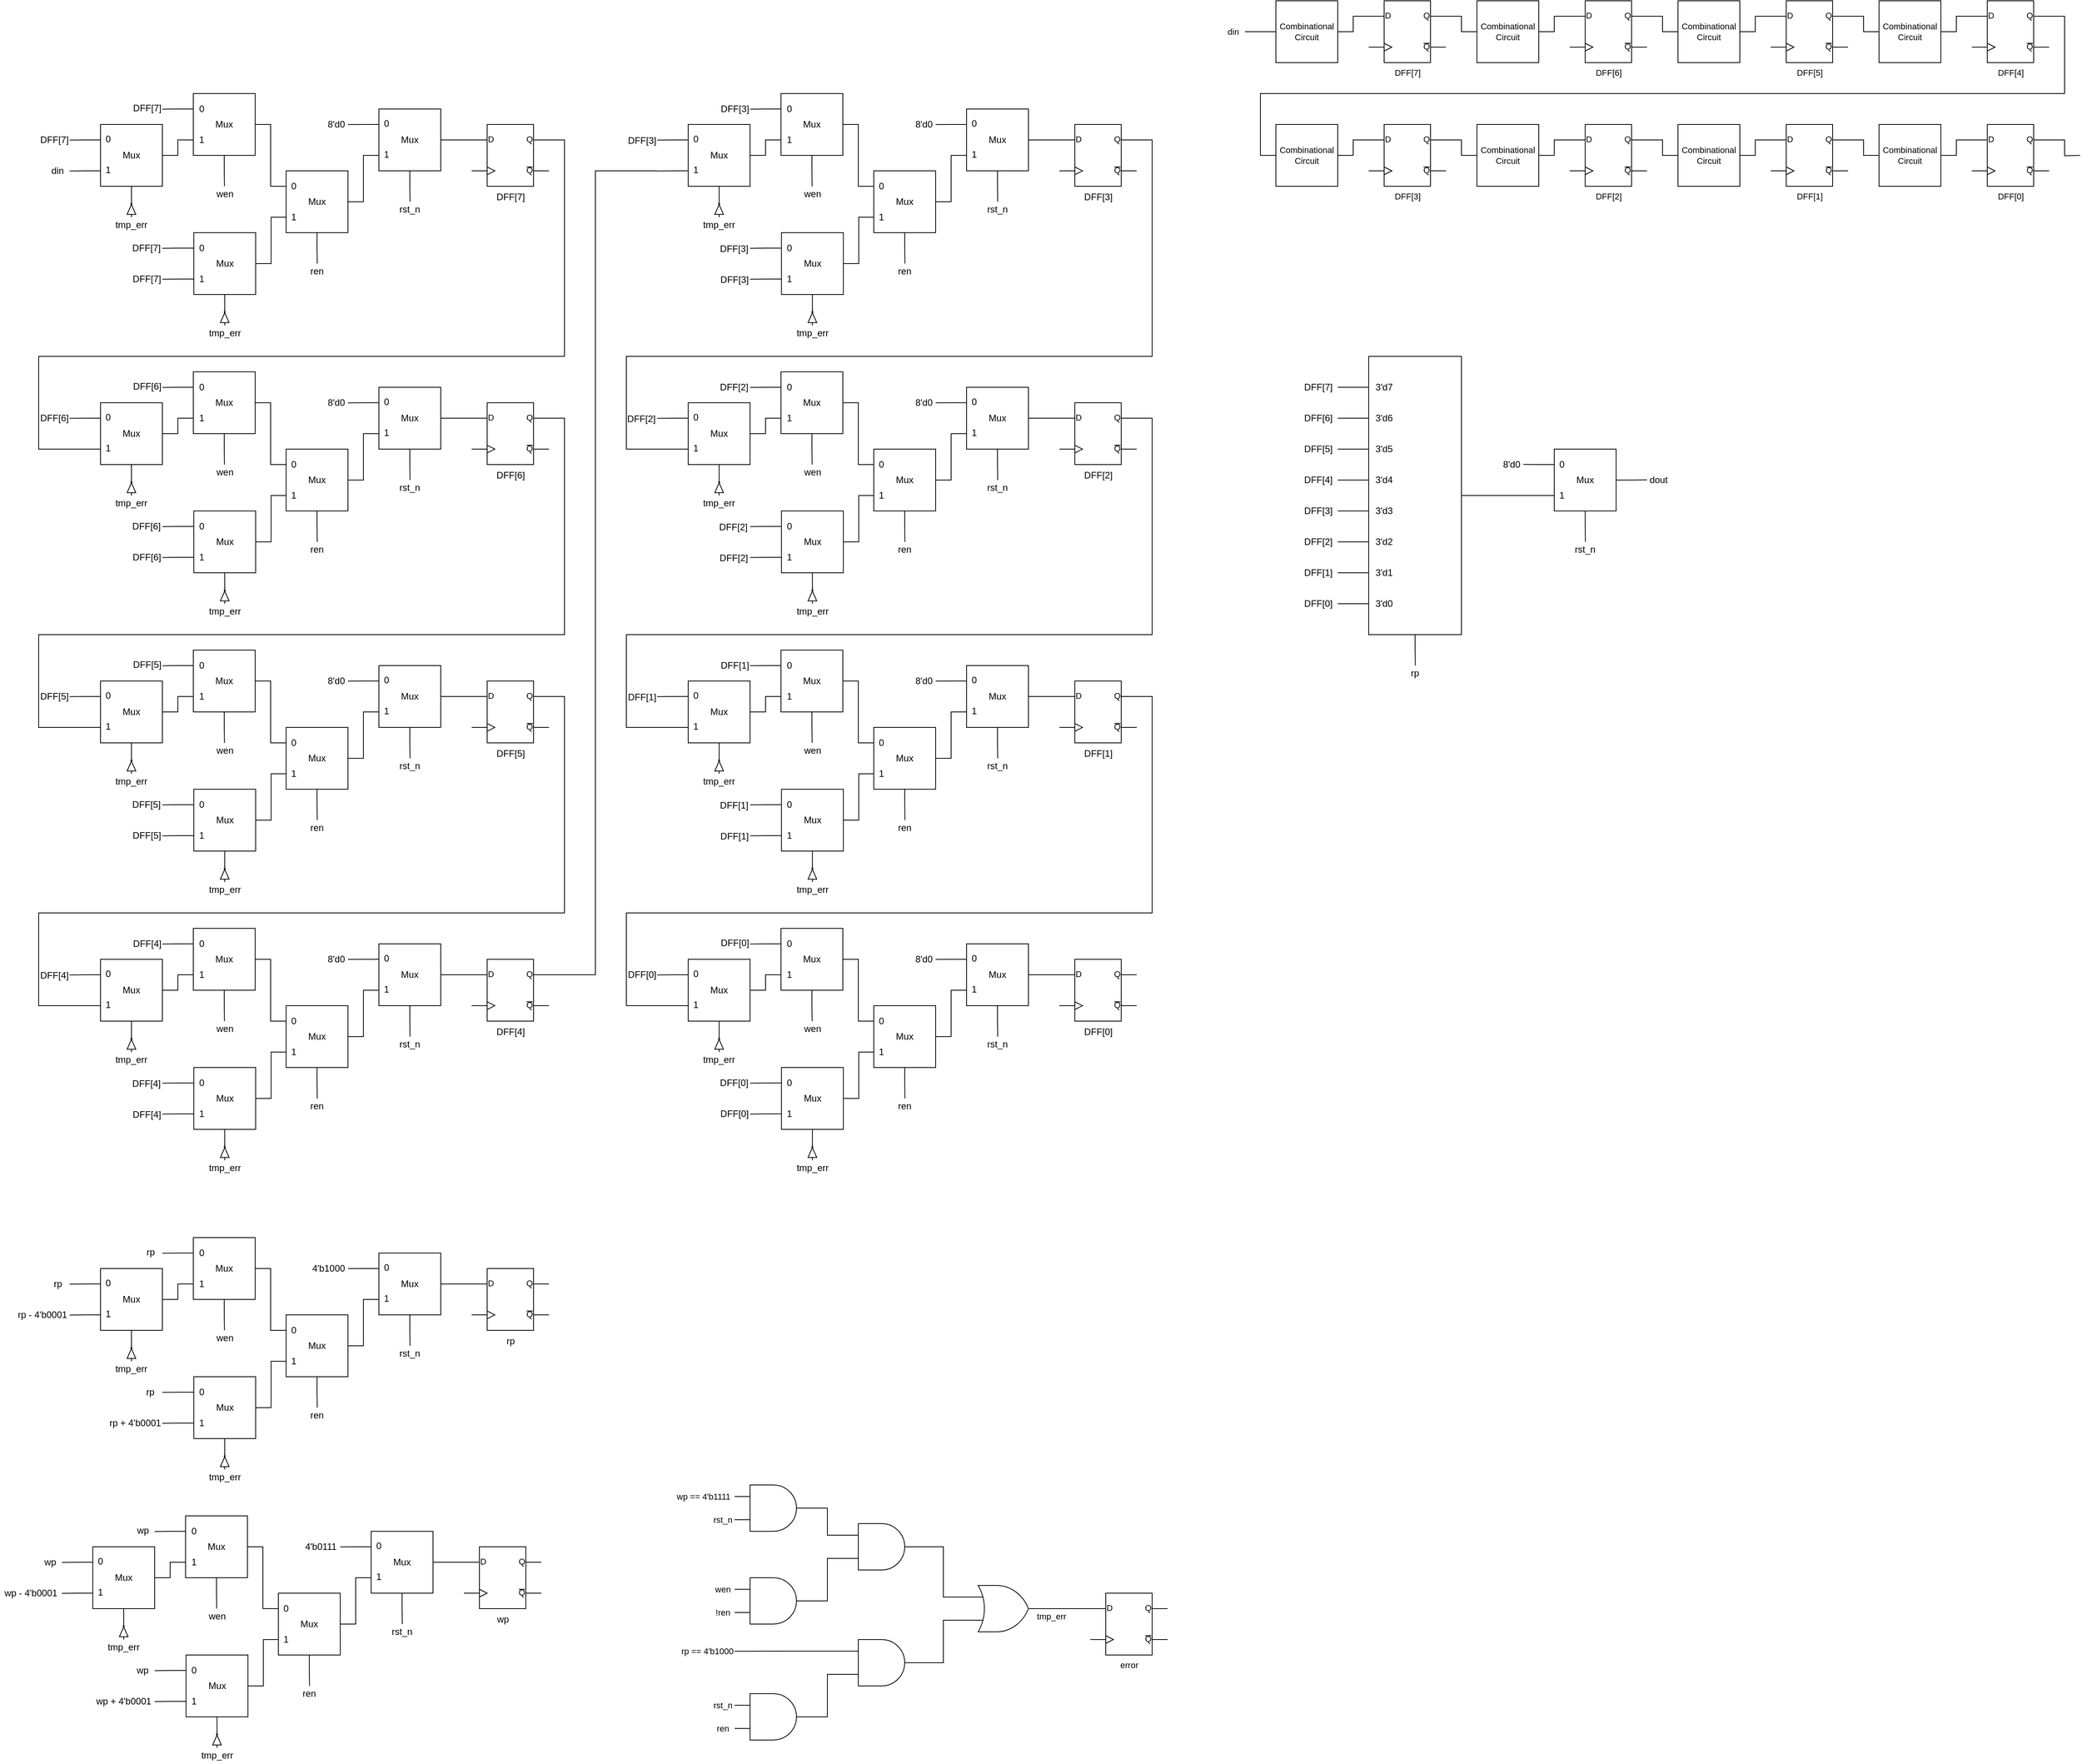 <mxfile version="22.0.2" type="device">
  <diagram id="71bS0zW-TBK4YyvhJ7y3" name="第 1 页">
    <mxGraphModel dx="1974" dy="1934" grid="1" gridSize="10" guides="1" tooltips="1" connect="1" arrows="1" fold="1" page="1" pageScale="1" pageWidth="827" pageHeight="1169" math="0" shadow="0">
      <root>
        <mxCell id="0" />
        <mxCell id="1" parent="0" />
        <mxCell id="kIkFxn8OSL54XcK3xYkr-956" value="" style="group" vertex="1" connectable="0" parent="1">
          <mxGeometry x="-560" y="80" width="1440" height="1400" as="geometry" />
        </mxCell>
        <mxCell id="kIkFxn8OSL54XcK3xYkr-569" value="DFF[7]" style="text;html=1;strokeColor=none;fillColor=none;align=center;verticalAlign=middle;whiteSpace=wrap;rounded=0;container=0;" vertex="1" parent="kIkFxn8OSL54XcK3xYkr-956">
          <mxGeometry x="0.62" y="50" width="39.38" height="20" as="geometry" />
        </mxCell>
        <mxCell id="kIkFxn8OSL54XcK3xYkr-570" value="din" style="text;html=1;strokeColor=none;fillColor=none;align=center;verticalAlign=middle;whiteSpace=wrap;rounded=0;container=0;" vertex="1" parent="kIkFxn8OSL54XcK3xYkr-956">
          <mxGeometry x="10" y="90" width="29.38" height="20" as="geometry" />
        </mxCell>
        <mxCell id="kIkFxn8OSL54XcK3xYkr-14" value="Mux" style="whiteSpace=wrap;html=1;aspect=fixed;" vertex="1" parent="kIkFxn8OSL54XcK3xYkr-956">
          <mxGeometry x="320" y="100" width="80" height="80" as="geometry" />
        </mxCell>
        <mxCell id="kIkFxn8OSL54XcK3xYkr-1" value="DFF[7]" style="verticalLabelPosition=bottom;shadow=0;dashed=0;align=center;html=1;verticalAlign=top;shape=mxgraph.electrical.logic_gates.d_type_flip-flop;" vertex="1" parent="kIkFxn8OSL54XcK3xYkr-956">
          <mxGeometry x="560" y="40" width="100" height="80" as="geometry" />
        </mxCell>
        <mxCell id="kIkFxn8OSL54XcK3xYkr-12" style="edgeStyle=orthogonalEdgeStyle;rounded=0;orthogonalLoop=1;jettySize=auto;html=1;exitX=0.5;exitY=1;exitDx=0;exitDy=0;endArrow=none;endFill=0;" edge="1" parent="kIkFxn8OSL54XcK3xYkr-956" source="kIkFxn8OSL54XcK3xYkr-9">
          <mxGeometry relative="1" as="geometry">
            <mxPoint x="480.286" y="140" as="targetPoint" />
          </mxGeometry>
        </mxCell>
        <mxCell id="kIkFxn8OSL54XcK3xYkr-42" style="edgeStyle=orthogonalEdgeStyle;rounded=0;orthogonalLoop=1;jettySize=auto;html=1;exitX=0;exitY=0.25;exitDx=0;exitDy=0;endArrow=none;endFill=0;" edge="1" parent="kIkFxn8OSL54XcK3xYkr-956" source="kIkFxn8OSL54XcK3xYkr-9">
          <mxGeometry relative="1" as="geometry">
            <mxPoint x="400" y="40.111" as="targetPoint" />
          </mxGeometry>
        </mxCell>
        <mxCell id="kIkFxn8OSL54XcK3xYkr-9" value="Mux" style="whiteSpace=wrap;html=1;aspect=fixed;" vertex="1" parent="kIkFxn8OSL54XcK3xYkr-956">
          <mxGeometry x="440" y="20" width="80" height="80" as="geometry" />
        </mxCell>
        <mxCell id="kIkFxn8OSL54XcK3xYkr-13" value="rst_n" style="text;html=1;strokeColor=none;fillColor=none;align=center;verticalAlign=middle;whiteSpace=wrap;rounded=0;" vertex="1" parent="kIkFxn8OSL54XcK3xYkr-956">
          <mxGeometry x="460" y="140" width="40" height="20" as="geometry" />
        </mxCell>
        <mxCell id="kIkFxn8OSL54XcK3xYkr-15" style="edgeStyle=orthogonalEdgeStyle;rounded=0;orthogonalLoop=1;jettySize=auto;html=1;exitX=0.5;exitY=1;exitDx=0;exitDy=0;endArrow=none;endFill=0;" edge="1" parent="kIkFxn8OSL54XcK3xYkr-956" source="kIkFxn8OSL54XcK3xYkr-14">
          <mxGeometry relative="1" as="geometry">
            <mxPoint x="360.286" y="220" as="targetPoint" />
          </mxGeometry>
        </mxCell>
        <mxCell id="kIkFxn8OSL54XcK3xYkr-59" style="edgeStyle=orthogonalEdgeStyle;rounded=0;orthogonalLoop=1;jettySize=auto;html=1;exitX=0;exitY=0.25;exitDx=0;exitDy=0;exitPerimeter=0;entryX=1;entryY=0.5;entryDx=0;entryDy=0;endArrow=none;endFill=0;" edge="1" parent="kIkFxn8OSL54XcK3xYkr-956" source="kIkFxn8OSL54XcK3xYkr-1" target="kIkFxn8OSL54XcK3xYkr-9">
          <mxGeometry relative="1" as="geometry" />
        </mxCell>
        <mxCell id="kIkFxn8OSL54XcK3xYkr-38" style="edgeStyle=orthogonalEdgeStyle;rounded=0;orthogonalLoop=1;jettySize=auto;html=1;exitX=1;exitY=0.5;exitDx=0;exitDy=0;entryX=0;entryY=0.75;entryDx=0;entryDy=0;endArrow=none;endFill=0;" edge="1" parent="kIkFxn8OSL54XcK3xYkr-956" source="kIkFxn8OSL54XcK3xYkr-14" target="kIkFxn8OSL54XcK3xYkr-9">
          <mxGeometry relative="1" as="geometry" />
        </mxCell>
        <mxCell id="kIkFxn8OSL54XcK3xYkr-16" value="ren" style="text;html=1;strokeColor=none;fillColor=none;align=center;verticalAlign=middle;whiteSpace=wrap;rounded=0;" vertex="1" parent="kIkFxn8OSL54XcK3xYkr-956">
          <mxGeometry x="340" y="220" width="40" height="20" as="geometry" />
        </mxCell>
        <mxCell id="kIkFxn8OSL54XcK3xYkr-23" style="edgeStyle=orthogonalEdgeStyle;rounded=0;orthogonalLoop=1;jettySize=auto;html=1;exitX=0.5;exitY=1;exitDx=0;exitDy=0;endArrow=none;endFill=0;" edge="1" source="kIkFxn8OSL54XcK3xYkr-24" parent="kIkFxn8OSL54XcK3xYkr-956">
          <mxGeometry relative="1" as="geometry">
            <mxPoint x="240.63" y="280" as="targetPoint" />
          </mxGeometry>
        </mxCell>
        <mxCell id="kIkFxn8OSL54XcK3xYkr-39" style="edgeStyle=orthogonalEdgeStyle;rounded=0;orthogonalLoop=1;jettySize=auto;html=1;exitX=1;exitY=0.5;exitDx=0;exitDy=0;entryX=0;entryY=0.75;entryDx=0;entryDy=0;endArrow=none;endFill=0;" edge="1" parent="kIkFxn8OSL54XcK3xYkr-956" source="kIkFxn8OSL54XcK3xYkr-24" target="kIkFxn8OSL54XcK3xYkr-14">
          <mxGeometry relative="1" as="geometry" />
        </mxCell>
        <mxCell id="kIkFxn8OSL54XcK3xYkr-51" style="edgeStyle=orthogonalEdgeStyle;rounded=0;orthogonalLoop=1;jettySize=auto;html=1;exitX=0;exitY=0.25;exitDx=0;exitDy=0;endArrow=none;endFill=0;" edge="1" parent="kIkFxn8OSL54XcK3xYkr-956" source="kIkFxn8OSL54XcK3xYkr-24">
          <mxGeometry relative="1" as="geometry">
            <mxPoint x="160" y="200.31" as="targetPoint" />
          </mxGeometry>
        </mxCell>
        <mxCell id="kIkFxn8OSL54XcK3xYkr-52" style="edgeStyle=orthogonalEdgeStyle;rounded=0;orthogonalLoop=1;jettySize=auto;html=1;exitX=0;exitY=0.75;exitDx=0;exitDy=0;endArrow=none;endFill=0;" edge="1" parent="kIkFxn8OSL54XcK3xYkr-956" source="kIkFxn8OSL54XcK3xYkr-24">
          <mxGeometry relative="1" as="geometry">
            <mxPoint x="160" y="240.31" as="targetPoint" />
          </mxGeometry>
        </mxCell>
        <mxCell id="kIkFxn8OSL54XcK3xYkr-24" value="Mux" style="whiteSpace=wrap;html=1;aspect=fixed;" vertex="1" parent="kIkFxn8OSL54XcK3xYkr-956">
          <mxGeometry x="200.63" y="180" width="80" height="80" as="geometry" />
        </mxCell>
        <mxCell id="kIkFxn8OSL54XcK3xYkr-25" value="" style="verticalLabelPosition=bottom;shadow=0;dashed=0;align=center;html=1;verticalAlign=top;shape=mxgraph.electrical.logic_gates.inverter_2;rotation=-90;" vertex="1" parent="kIkFxn8OSL54XcK3xYkr-956">
          <mxGeometry x="230.01" y="283.76" width="21.25" height="11.25" as="geometry" />
        </mxCell>
        <mxCell id="kIkFxn8OSL54XcK3xYkr-26" value="tmp_err" style="text;html=1;strokeColor=none;fillColor=none;align=center;verticalAlign=middle;whiteSpace=wrap;rounded=0;" vertex="1" parent="kIkFxn8OSL54XcK3xYkr-956">
          <mxGeometry x="210.63" y="300" width="60" height="20" as="geometry" />
        </mxCell>
        <mxCell id="kIkFxn8OSL54XcK3xYkr-27" style="edgeStyle=orthogonalEdgeStyle;rounded=0;orthogonalLoop=1;jettySize=auto;html=1;exitX=0.5;exitY=1;exitDx=0;exitDy=0;endArrow=none;endFill=0;" edge="1" source="kIkFxn8OSL54XcK3xYkr-28" parent="kIkFxn8OSL54XcK3xYkr-956">
          <mxGeometry relative="1" as="geometry">
            <mxPoint x="120" y="140" as="targetPoint" />
          </mxGeometry>
        </mxCell>
        <mxCell id="kIkFxn8OSL54XcK3xYkr-49" style="edgeStyle=orthogonalEdgeStyle;rounded=0;orthogonalLoop=1;jettySize=auto;html=1;exitX=0;exitY=0.25;exitDx=0;exitDy=0;endArrow=none;endFill=0;" edge="1" parent="kIkFxn8OSL54XcK3xYkr-956" source="kIkFxn8OSL54XcK3xYkr-28">
          <mxGeometry relative="1" as="geometry">
            <mxPoint x="40" y="60.31" as="targetPoint" />
          </mxGeometry>
        </mxCell>
        <mxCell id="kIkFxn8OSL54XcK3xYkr-50" style="edgeStyle=orthogonalEdgeStyle;rounded=0;orthogonalLoop=1;jettySize=auto;html=1;exitX=0;exitY=0.75;exitDx=0;exitDy=0;endArrow=none;endFill=0;" edge="1" parent="kIkFxn8OSL54XcK3xYkr-956" source="kIkFxn8OSL54XcK3xYkr-28">
          <mxGeometry relative="1" as="geometry">
            <mxPoint x="40" y="100.31" as="targetPoint" />
          </mxGeometry>
        </mxCell>
        <mxCell id="kIkFxn8OSL54XcK3xYkr-28" value="Mux" style="whiteSpace=wrap;html=1;aspect=fixed;" vertex="1" parent="kIkFxn8OSL54XcK3xYkr-956">
          <mxGeometry x="80" y="40" width="80" height="80" as="geometry" />
        </mxCell>
        <mxCell id="kIkFxn8OSL54XcK3xYkr-29" value="" style="verticalLabelPosition=bottom;shadow=0;dashed=0;align=center;html=1;verticalAlign=top;shape=mxgraph.electrical.logic_gates.inverter_2;rotation=-90;" vertex="1" parent="kIkFxn8OSL54XcK3xYkr-956">
          <mxGeometry x="109.38" y="143.76" width="21.25" height="11.25" as="geometry" />
        </mxCell>
        <mxCell id="kIkFxn8OSL54XcK3xYkr-30" value="tmp_err" style="text;html=1;strokeColor=none;fillColor=none;align=center;verticalAlign=middle;whiteSpace=wrap;rounded=0;" vertex="1" parent="kIkFxn8OSL54XcK3xYkr-956">
          <mxGeometry x="90" y="160" width="60" height="20" as="geometry" />
        </mxCell>
        <mxCell id="kIkFxn8OSL54XcK3xYkr-35" style="edgeStyle=orthogonalEdgeStyle;rounded=0;orthogonalLoop=1;jettySize=auto;html=1;exitX=0.5;exitY=1;exitDx=0;exitDy=0;endArrow=none;endFill=0;" edge="1" source="kIkFxn8OSL54XcK3xYkr-36" parent="kIkFxn8OSL54XcK3xYkr-956">
          <mxGeometry relative="1" as="geometry">
            <mxPoint x="240.286" y="120" as="targetPoint" />
          </mxGeometry>
        </mxCell>
        <mxCell id="kIkFxn8OSL54XcK3xYkr-40" style="edgeStyle=orthogonalEdgeStyle;rounded=0;orthogonalLoop=1;jettySize=auto;html=1;exitX=1;exitY=0.5;exitDx=0;exitDy=0;entryX=0;entryY=0.25;entryDx=0;entryDy=0;endArrow=none;endFill=0;" edge="1" parent="kIkFxn8OSL54XcK3xYkr-956" source="kIkFxn8OSL54XcK3xYkr-36" target="kIkFxn8OSL54XcK3xYkr-14">
          <mxGeometry relative="1" as="geometry" />
        </mxCell>
        <mxCell id="kIkFxn8OSL54XcK3xYkr-48" style="edgeStyle=orthogonalEdgeStyle;rounded=0;orthogonalLoop=1;jettySize=auto;html=1;exitX=0;exitY=0.25;exitDx=0;exitDy=0;endArrow=none;endFill=0;" edge="1" parent="kIkFxn8OSL54XcK3xYkr-956" source="kIkFxn8OSL54XcK3xYkr-36">
          <mxGeometry relative="1" as="geometry">
            <mxPoint x="160" y="20.31" as="targetPoint" />
          </mxGeometry>
        </mxCell>
        <mxCell id="kIkFxn8OSL54XcK3xYkr-36" value="Mux" style="whiteSpace=wrap;html=1;aspect=fixed;" vertex="1" parent="kIkFxn8OSL54XcK3xYkr-956">
          <mxGeometry x="200" width="80" height="80" as="geometry" />
        </mxCell>
        <mxCell id="kIkFxn8OSL54XcK3xYkr-41" style="edgeStyle=orthogonalEdgeStyle;rounded=0;orthogonalLoop=1;jettySize=auto;html=1;exitX=1;exitY=0.5;exitDx=0;exitDy=0;entryX=0;entryY=0.75;entryDx=0;entryDy=0;endArrow=none;endFill=0;" edge="1" parent="kIkFxn8OSL54XcK3xYkr-956" source="kIkFxn8OSL54XcK3xYkr-28" target="kIkFxn8OSL54XcK3xYkr-36">
          <mxGeometry relative="1" as="geometry" />
        </mxCell>
        <mxCell id="kIkFxn8OSL54XcK3xYkr-37" value="wen" style="text;html=1;strokeColor=none;fillColor=none;align=center;verticalAlign=middle;whiteSpace=wrap;rounded=0;" vertex="1" parent="kIkFxn8OSL54XcK3xYkr-956">
          <mxGeometry x="220.63" y="120" width="40" height="20" as="geometry" />
        </mxCell>
        <mxCell id="kIkFxn8OSL54XcK3xYkr-10" value="0" style="text;html=1;strokeColor=none;fillColor=none;align=center;verticalAlign=middle;whiteSpace=wrap;rounded=0;" vertex="1" parent="kIkFxn8OSL54XcK3xYkr-956">
          <mxGeometry x="320" y="110" width="20" height="20" as="geometry" />
        </mxCell>
        <mxCell id="kIkFxn8OSL54XcK3xYkr-11" value="1" style="text;html=1;strokeColor=none;fillColor=none;align=center;verticalAlign=middle;whiteSpace=wrap;rounded=0;" vertex="1" parent="kIkFxn8OSL54XcK3xYkr-956">
          <mxGeometry x="320" y="150" width="20" height="20" as="geometry" />
        </mxCell>
        <mxCell id="kIkFxn8OSL54XcK3xYkr-43" value="8&#39;d0" style="text;html=1;strokeColor=none;fillColor=none;align=center;verticalAlign=middle;whiteSpace=wrap;rounded=0;" vertex="1" parent="kIkFxn8OSL54XcK3xYkr-956">
          <mxGeometry x="370" y="30" width="30" height="20" as="geometry" />
        </mxCell>
        <mxCell id="kIkFxn8OSL54XcK3xYkr-44" value="0" style="text;html=1;strokeColor=none;fillColor=none;align=center;verticalAlign=middle;whiteSpace=wrap;rounded=0;" vertex="1" parent="kIkFxn8OSL54XcK3xYkr-956">
          <mxGeometry x="440" y="29.39" width="20" height="20" as="geometry" />
        </mxCell>
        <mxCell id="kIkFxn8OSL54XcK3xYkr-45" value="1" style="text;html=1;strokeColor=none;fillColor=none;align=center;verticalAlign=middle;whiteSpace=wrap;rounded=0;" vertex="1" parent="kIkFxn8OSL54XcK3xYkr-956">
          <mxGeometry x="440" y="69.39" width="20" height="20" as="geometry" />
        </mxCell>
        <mxCell id="kIkFxn8OSL54XcK3xYkr-53" value="0" style="text;html=1;strokeColor=none;fillColor=none;align=center;verticalAlign=middle;whiteSpace=wrap;rounded=0;" vertex="1" parent="kIkFxn8OSL54XcK3xYkr-956">
          <mxGeometry x="200.63" y="10" width="20" height="20" as="geometry" />
        </mxCell>
        <mxCell id="kIkFxn8OSL54XcK3xYkr-54" value="1" style="text;html=1;strokeColor=none;fillColor=none;align=center;verticalAlign=middle;whiteSpace=wrap;rounded=0;" vertex="1" parent="kIkFxn8OSL54XcK3xYkr-956">
          <mxGeometry x="200.63" y="50" width="20" height="20" as="geometry" />
        </mxCell>
        <mxCell id="kIkFxn8OSL54XcK3xYkr-55" value="0" style="text;html=1;strokeColor=none;fillColor=none;align=center;verticalAlign=middle;whiteSpace=wrap;rounded=0;" vertex="1" parent="kIkFxn8OSL54XcK3xYkr-956">
          <mxGeometry x="200.63" y="190" width="20" height="20" as="geometry" />
        </mxCell>
        <mxCell id="kIkFxn8OSL54XcK3xYkr-56" value="1" style="text;html=1;strokeColor=none;fillColor=none;align=center;verticalAlign=middle;whiteSpace=wrap;rounded=0;" vertex="1" parent="kIkFxn8OSL54XcK3xYkr-956">
          <mxGeometry x="200.63" y="230" width="20" height="20" as="geometry" />
        </mxCell>
        <mxCell id="kIkFxn8OSL54XcK3xYkr-57" value="0" style="text;html=1;strokeColor=none;fillColor=none;align=center;verticalAlign=middle;whiteSpace=wrap;rounded=0;" vertex="1" parent="kIkFxn8OSL54XcK3xYkr-956">
          <mxGeometry x="80" y="49.39" width="20" height="20" as="geometry" />
        </mxCell>
        <mxCell id="kIkFxn8OSL54XcK3xYkr-58" value="1" style="text;html=1;strokeColor=none;fillColor=none;align=center;verticalAlign=middle;whiteSpace=wrap;rounded=0;" vertex="1" parent="kIkFxn8OSL54XcK3xYkr-956">
          <mxGeometry x="80" y="89.39" width="20" height="20" as="geometry" />
        </mxCell>
        <mxCell id="kIkFxn8OSL54XcK3xYkr-566" value="DFF[7]" style="text;html=1;strokeColor=none;fillColor=none;align=center;verticalAlign=middle;whiteSpace=wrap;rounded=0;" vertex="1" parent="kIkFxn8OSL54XcK3xYkr-956">
          <mxGeometry x="120" y="230" width="40" height="20" as="geometry" />
        </mxCell>
        <mxCell id="kIkFxn8OSL54XcK3xYkr-567" value="DFF[7]" style="text;html=1;strokeColor=none;fillColor=none;align=center;verticalAlign=middle;whiteSpace=wrap;rounded=0;" vertex="1" parent="kIkFxn8OSL54XcK3xYkr-956">
          <mxGeometry x="120" y="190" width="39.38" height="20" as="geometry" />
        </mxCell>
        <mxCell id="kIkFxn8OSL54XcK3xYkr-571" value="DFF[7]" style="text;html=1;strokeColor=none;fillColor=none;align=center;verticalAlign=middle;whiteSpace=wrap;rounded=0;" vertex="1" parent="kIkFxn8OSL54XcK3xYkr-956">
          <mxGeometry x="120.62" y="9.39" width="39.38" height="20" as="geometry" />
        </mxCell>
        <mxCell id="kIkFxn8OSL54XcK3xYkr-62" value="Mux" style="whiteSpace=wrap;html=1;aspect=fixed;" vertex="1" parent="kIkFxn8OSL54XcK3xYkr-956">
          <mxGeometry x="320" y="460" width="80" height="80" as="geometry" />
        </mxCell>
        <mxCell id="kIkFxn8OSL54XcK3xYkr-63" value="DFF[6]" style="verticalLabelPosition=bottom;shadow=0;dashed=0;align=center;html=1;verticalAlign=top;shape=mxgraph.electrical.logic_gates.d_type_flip-flop;" vertex="1" parent="kIkFxn8OSL54XcK3xYkr-956">
          <mxGeometry x="560" y="400" width="100" height="80" as="geometry" />
        </mxCell>
        <mxCell id="kIkFxn8OSL54XcK3xYkr-64" style="edgeStyle=orthogonalEdgeStyle;rounded=0;orthogonalLoop=1;jettySize=auto;html=1;exitX=0.5;exitY=1;exitDx=0;exitDy=0;endArrow=none;endFill=0;" edge="1" parent="kIkFxn8OSL54XcK3xYkr-956" source="kIkFxn8OSL54XcK3xYkr-66">
          <mxGeometry relative="1" as="geometry">
            <mxPoint x="480.286" y="500" as="targetPoint" />
          </mxGeometry>
        </mxCell>
        <mxCell id="kIkFxn8OSL54XcK3xYkr-65" style="edgeStyle=orthogonalEdgeStyle;rounded=0;orthogonalLoop=1;jettySize=auto;html=1;exitX=0;exitY=0.25;exitDx=0;exitDy=0;endArrow=none;endFill=0;" edge="1" parent="kIkFxn8OSL54XcK3xYkr-956" source="kIkFxn8OSL54XcK3xYkr-66">
          <mxGeometry relative="1" as="geometry">
            <mxPoint x="400" y="400.111" as="targetPoint" />
          </mxGeometry>
        </mxCell>
        <mxCell id="kIkFxn8OSL54XcK3xYkr-66" value="Mux" style="whiteSpace=wrap;html=1;aspect=fixed;" vertex="1" parent="kIkFxn8OSL54XcK3xYkr-956">
          <mxGeometry x="440" y="380" width="80" height="80" as="geometry" />
        </mxCell>
        <mxCell id="kIkFxn8OSL54XcK3xYkr-67" value="rst_n" style="text;html=1;strokeColor=none;fillColor=none;align=center;verticalAlign=middle;whiteSpace=wrap;rounded=0;" vertex="1" parent="kIkFxn8OSL54XcK3xYkr-956">
          <mxGeometry x="460" y="500" width="40" height="20" as="geometry" />
        </mxCell>
        <mxCell id="kIkFxn8OSL54XcK3xYkr-68" style="edgeStyle=orthogonalEdgeStyle;rounded=0;orthogonalLoop=1;jettySize=auto;html=1;exitX=0.5;exitY=1;exitDx=0;exitDy=0;endArrow=none;endFill=0;" edge="1" parent="kIkFxn8OSL54XcK3xYkr-956" source="kIkFxn8OSL54XcK3xYkr-62">
          <mxGeometry relative="1" as="geometry">
            <mxPoint x="360.286" y="580" as="targetPoint" />
          </mxGeometry>
        </mxCell>
        <mxCell id="kIkFxn8OSL54XcK3xYkr-69" style="edgeStyle=orthogonalEdgeStyle;rounded=0;orthogonalLoop=1;jettySize=auto;html=1;exitX=0;exitY=0.25;exitDx=0;exitDy=0;exitPerimeter=0;entryX=1;entryY=0.5;entryDx=0;entryDy=0;endArrow=none;endFill=0;" edge="1" parent="kIkFxn8OSL54XcK3xYkr-956" source="kIkFxn8OSL54XcK3xYkr-63" target="kIkFxn8OSL54XcK3xYkr-66">
          <mxGeometry relative="1" as="geometry" />
        </mxCell>
        <mxCell id="kIkFxn8OSL54XcK3xYkr-70" style="edgeStyle=orthogonalEdgeStyle;rounded=0;orthogonalLoop=1;jettySize=auto;html=1;exitX=1;exitY=0.5;exitDx=0;exitDy=0;entryX=0;entryY=0.75;entryDx=0;entryDy=0;endArrow=none;endFill=0;" edge="1" parent="kIkFxn8OSL54XcK3xYkr-956" source="kIkFxn8OSL54XcK3xYkr-62" target="kIkFxn8OSL54XcK3xYkr-66">
          <mxGeometry relative="1" as="geometry" />
        </mxCell>
        <mxCell id="kIkFxn8OSL54XcK3xYkr-71" value="ren" style="text;html=1;strokeColor=none;fillColor=none;align=center;verticalAlign=middle;whiteSpace=wrap;rounded=0;" vertex="1" parent="kIkFxn8OSL54XcK3xYkr-956">
          <mxGeometry x="340" y="580" width="40" height="20" as="geometry" />
        </mxCell>
        <mxCell id="kIkFxn8OSL54XcK3xYkr-72" style="edgeStyle=orthogonalEdgeStyle;rounded=0;orthogonalLoop=1;jettySize=auto;html=1;exitX=0.5;exitY=1;exitDx=0;exitDy=0;endArrow=none;endFill=0;" edge="1" parent="kIkFxn8OSL54XcK3xYkr-956" source="kIkFxn8OSL54XcK3xYkr-76">
          <mxGeometry relative="1" as="geometry">
            <mxPoint x="240.63" y="640" as="targetPoint" />
          </mxGeometry>
        </mxCell>
        <mxCell id="kIkFxn8OSL54XcK3xYkr-73" style="edgeStyle=orthogonalEdgeStyle;rounded=0;orthogonalLoop=1;jettySize=auto;html=1;exitX=1;exitY=0.5;exitDx=0;exitDy=0;entryX=0;entryY=0.75;entryDx=0;entryDy=0;endArrow=none;endFill=0;" edge="1" parent="kIkFxn8OSL54XcK3xYkr-956" source="kIkFxn8OSL54XcK3xYkr-76" target="kIkFxn8OSL54XcK3xYkr-62">
          <mxGeometry relative="1" as="geometry" />
        </mxCell>
        <mxCell id="kIkFxn8OSL54XcK3xYkr-74" style="edgeStyle=orthogonalEdgeStyle;rounded=0;orthogonalLoop=1;jettySize=auto;html=1;exitX=0;exitY=0.25;exitDx=0;exitDy=0;endArrow=none;endFill=0;" edge="1" parent="kIkFxn8OSL54XcK3xYkr-956" source="kIkFxn8OSL54XcK3xYkr-76">
          <mxGeometry relative="1" as="geometry">
            <mxPoint x="160" y="560.31" as="targetPoint" />
          </mxGeometry>
        </mxCell>
        <mxCell id="kIkFxn8OSL54XcK3xYkr-75" style="edgeStyle=orthogonalEdgeStyle;rounded=0;orthogonalLoop=1;jettySize=auto;html=1;exitX=0;exitY=0.75;exitDx=0;exitDy=0;endArrow=none;endFill=0;" edge="1" parent="kIkFxn8OSL54XcK3xYkr-956" source="kIkFxn8OSL54XcK3xYkr-76">
          <mxGeometry relative="1" as="geometry">
            <mxPoint x="160" y="600.31" as="targetPoint" />
          </mxGeometry>
        </mxCell>
        <mxCell id="kIkFxn8OSL54XcK3xYkr-76" value="Mux" style="whiteSpace=wrap;html=1;aspect=fixed;" vertex="1" parent="kIkFxn8OSL54XcK3xYkr-956">
          <mxGeometry x="200.63" y="540" width="80" height="80" as="geometry" />
        </mxCell>
        <mxCell id="kIkFxn8OSL54XcK3xYkr-77" value="" style="verticalLabelPosition=bottom;shadow=0;dashed=0;align=center;html=1;verticalAlign=top;shape=mxgraph.electrical.logic_gates.inverter_2;rotation=-90;" vertex="1" parent="kIkFxn8OSL54XcK3xYkr-956">
          <mxGeometry x="230.01" y="643.76" width="21.25" height="11.25" as="geometry" />
        </mxCell>
        <mxCell id="kIkFxn8OSL54XcK3xYkr-78" value="tmp_err" style="text;html=1;strokeColor=none;fillColor=none;align=center;verticalAlign=middle;whiteSpace=wrap;rounded=0;" vertex="1" parent="kIkFxn8OSL54XcK3xYkr-956">
          <mxGeometry x="210.63" y="660" width="60" height="20" as="geometry" />
        </mxCell>
        <mxCell id="kIkFxn8OSL54XcK3xYkr-79" style="edgeStyle=orthogonalEdgeStyle;rounded=0;orthogonalLoop=1;jettySize=auto;html=1;exitX=0.5;exitY=1;exitDx=0;exitDy=0;endArrow=none;endFill=0;" edge="1" parent="kIkFxn8OSL54XcK3xYkr-956" source="kIkFxn8OSL54XcK3xYkr-82">
          <mxGeometry relative="1" as="geometry">
            <mxPoint x="120" y="500" as="targetPoint" />
          </mxGeometry>
        </mxCell>
        <mxCell id="kIkFxn8OSL54XcK3xYkr-80" style="edgeStyle=orthogonalEdgeStyle;rounded=0;orthogonalLoop=1;jettySize=auto;html=1;exitX=0;exitY=0.25;exitDx=0;exitDy=0;endArrow=none;endFill=0;" edge="1" parent="kIkFxn8OSL54XcK3xYkr-956" source="kIkFxn8OSL54XcK3xYkr-82">
          <mxGeometry relative="1" as="geometry">
            <mxPoint x="40" y="420.31" as="targetPoint" />
          </mxGeometry>
        </mxCell>
        <mxCell id="kIkFxn8OSL54XcK3xYkr-82" value="Mux" style="whiteSpace=wrap;html=1;aspect=fixed;" vertex="1" parent="kIkFxn8OSL54XcK3xYkr-956">
          <mxGeometry x="80" y="400" width="80" height="80" as="geometry" />
        </mxCell>
        <mxCell id="kIkFxn8OSL54XcK3xYkr-103" style="edgeStyle=orthogonalEdgeStyle;rounded=0;orthogonalLoop=1;jettySize=auto;html=1;exitX=1;exitY=0.25;exitDx=0;exitDy=0;exitPerimeter=0;endArrow=none;endFill=0;entryX=0;entryY=0.75;entryDx=0;entryDy=0;" edge="1" parent="kIkFxn8OSL54XcK3xYkr-956" source="kIkFxn8OSL54XcK3xYkr-1" target="kIkFxn8OSL54XcK3xYkr-82">
          <mxGeometry relative="1" as="geometry">
            <mxPoint x="720" y="120" as="targetPoint" />
            <Array as="points">
              <mxPoint x="680" y="60" />
              <mxPoint x="680" y="340" />
              <mxPoint y="340" />
              <mxPoint y="460" />
            </Array>
          </mxGeometry>
        </mxCell>
        <mxCell id="kIkFxn8OSL54XcK3xYkr-83" value="" style="verticalLabelPosition=bottom;shadow=0;dashed=0;align=center;html=1;verticalAlign=top;shape=mxgraph.electrical.logic_gates.inverter_2;rotation=-90;" vertex="1" parent="kIkFxn8OSL54XcK3xYkr-956">
          <mxGeometry x="109.38" y="503.76" width="21.25" height="11.25" as="geometry" />
        </mxCell>
        <mxCell id="kIkFxn8OSL54XcK3xYkr-84" value="tmp_err" style="text;html=1;strokeColor=none;fillColor=none;align=center;verticalAlign=middle;whiteSpace=wrap;rounded=0;" vertex="1" parent="kIkFxn8OSL54XcK3xYkr-956">
          <mxGeometry x="90" y="520" width="60" height="20" as="geometry" />
        </mxCell>
        <mxCell id="kIkFxn8OSL54XcK3xYkr-85" style="edgeStyle=orthogonalEdgeStyle;rounded=0;orthogonalLoop=1;jettySize=auto;html=1;exitX=0.5;exitY=1;exitDx=0;exitDy=0;endArrow=none;endFill=0;" edge="1" parent="kIkFxn8OSL54XcK3xYkr-956" source="kIkFxn8OSL54XcK3xYkr-88">
          <mxGeometry relative="1" as="geometry">
            <mxPoint x="240.286" y="480" as="targetPoint" />
          </mxGeometry>
        </mxCell>
        <mxCell id="kIkFxn8OSL54XcK3xYkr-86" style="edgeStyle=orthogonalEdgeStyle;rounded=0;orthogonalLoop=1;jettySize=auto;html=1;exitX=1;exitY=0.5;exitDx=0;exitDy=0;entryX=0;entryY=0.25;entryDx=0;entryDy=0;endArrow=none;endFill=0;" edge="1" parent="kIkFxn8OSL54XcK3xYkr-956" source="kIkFxn8OSL54XcK3xYkr-88" target="kIkFxn8OSL54XcK3xYkr-62">
          <mxGeometry relative="1" as="geometry" />
        </mxCell>
        <mxCell id="kIkFxn8OSL54XcK3xYkr-87" style="edgeStyle=orthogonalEdgeStyle;rounded=0;orthogonalLoop=1;jettySize=auto;html=1;exitX=0;exitY=0.25;exitDx=0;exitDy=0;endArrow=none;endFill=0;" edge="1" parent="kIkFxn8OSL54XcK3xYkr-956" source="kIkFxn8OSL54XcK3xYkr-88">
          <mxGeometry relative="1" as="geometry">
            <mxPoint x="160" y="380.31" as="targetPoint" />
          </mxGeometry>
        </mxCell>
        <mxCell id="kIkFxn8OSL54XcK3xYkr-88" value="Mux" style="whiteSpace=wrap;html=1;aspect=fixed;" vertex="1" parent="kIkFxn8OSL54XcK3xYkr-956">
          <mxGeometry x="200" y="360" width="80" height="80" as="geometry" />
        </mxCell>
        <mxCell id="kIkFxn8OSL54XcK3xYkr-89" style="edgeStyle=orthogonalEdgeStyle;rounded=0;orthogonalLoop=1;jettySize=auto;html=1;exitX=1;exitY=0.5;exitDx=0;exitDy=0;entryX=0;entryY=0.75;entryDx=0;entryDy=0;endArrow=none;endFill=0;" edge="1" parent="kIkFxn8OSL54XcK3xYkr-956" source="kIkFxn8OSL54XcK3xYkr-82" target="kIkFxn8OSL54XcK3xYkr-88">
          <mxGeometry relative="1" as="geometry" />
        </mxCell>
        <mxCell id="kIkFxn8OSL54XcK3xYkr-90" value="wen" style="text;html=1;strokeColor=none;fillColor=none;align=center;verticalAlign=middle;whiteSpace=wrap;rounded=0;" vertex="1" parent="kIkFxn8OSL54XcK3xYkr-956">
          <mxGeometry x="220.63" y="480" width="40" height="20" as="geometry" />
        </mxCell>
        <mxCell id="kIkFxn8OSL54XcK3xYkr-91" value="0" style="text;html=1;strokeColor=none;fillColor=none;align=center;verticalAlign=middle;whiteSpace=wrap;rounded=0;" vertex="1" parent="kIkFxn8OSL54XcK3xYkr-956">
          <mxGeometry x="320" y="470" width="20" height="20" as="geometry" />
        </mxCell>
        <mxCell id="kIkFxn8OSL54XcK3xYkr-92" value="1" style="text;html=1;strokeColor=none;fillColor=none;align=center;verticalAlign=middle;whiteSpace=wrap;rounded=0;" vertex="1" parent="kIkFxn8OSL54XcK3xYkr-956">
          <mxGeometry x="320" y="510" width="20" height="20" as="geometry" />
        </mxCell>
        <mxCell id="kIkFxn8OSL54XcK3xYkr-93" value="8&#39;d0" style="text;html=1;strokeColor=none;fillColor=none;align=center;verticalAlign=middle;whiteSpace=wrap;rounded=0;" vertex="1" parent="kIkFxn8OSL54XcK3xYkr-956">
          <mxGeometry x="370" y="390" width="30" height="20" as="geometry" />
        </mxCell>
        <mxCell id="kIkFxn8OSL54XcK3xYkr-94" value="0" style="text;html=1;strokeColor=none;fillColor=none;align=center;verticalAlign=middle;whiteSpace=wrap;rounded=0;" vertex="1" parent="kIkFxn8OSL54XcK3xYkr-956">
          <mxGeometry x="440" y="389.39" width="20" height="20" as="geometry" />
        </mxCell>
        <mxCell id="kIkFxn8OSL54XcK3xYkr-95" value="1" style="text;html=1;strokeColor=none;fillColor=none;align=center;verticalAlign=middle;whiteSpace=wrap;rounded=0;" vertex="1" parent="kIkFxn8OSL54XcK3xYkr-956">
          <mxGeometry x="440" y="429.39" width="20" height="20" as="geometry" />
        </mxCell>
        <mxCell id="kIkFxn8OSL54XcK3xYkr-96" value="0" style="text;html=1;strokeColor=none;fillColor=none;align=center;verticalAlign=middle;whiteSpace=wrap;rounded=0;" vertex="1" parent="kIkFxn8OSL54XcK3xYkr-956">
          <mxGeometry x="200.63" y="370" width="20" height="20" as="geometry" />
        </mxCell>
        <mxCell id="kIkFxn8OSL54XcK3xYkr-97" value="1" style="text;html=1;strokeColor=none;fillColor=none;align=center;verticalAlign=middle;whiteSpace=wrap;rounded=0;" vertex="1" parent="kIkFxn8OSL54XcK3xYkr-956">
          <mxGeometry x="200.63" y="410" width="20" height="20" as="geometry" />
        </mxCell>
        <mxCell id="kIkFxn8OSL54XcK3xYkr-98" value="0" style="text;html=1;strokeColor=none;fillColor=none;align=center;verticalAlign=middle;whiteSpace=wrap;rounded=0;" vertex="1" parent="kIkFxn8OSL54XcK3xYkr-956">
          <mxGeometry x="200.63" y="550" width="20" height="20" as="geometry" />
        </mxCell>
        <mxCell id="kIkFxn8OSL54XcK3xYkr-99" value="1" style="text;html=1;strokeColor=none;fillColor=none;align=center;verticalAlign=middle;whiteSpace=wrap;rounded=0;" vertex="1" parent="kIkFxn8OSL54XcK3xYkr-956">
          <mxGeometry x="200.63" y="590" width="20" height="20" as="geometry" />
        </mxCell>
        <mxCell id="kIkFxn8OSL54XcK3xYkr-100" value="0" style="text;html=1;strokeColor=none;fillColor=none;align=center;verticalAlign=middle;whiteSpace=wrap;rounded=0;" vertex="1" parent="kIkFxn8OSL54XcK3xYkr-956">
          <mxGeometry x="80" y="409.39" width="20" height="20" as="geometry" />
        </mxCell>
        <mxCell id="kIkFxn8OSL54XcK3xYkr-101" value="1" style="text;html=1;strokeColor=none;fillColor=none;align=center;verticalAlign=middle;whiteSpace=wrap;rounded=0;" vertex="1" parent="kIkFxn8OSL54XcK3xYkr-956">
          <mxGeometry x="80" y="449.39" width="20" height="20" as="geometry" />
        </mxCell>
        <mxCell id="kIkFxn8OSL54XcK3xYkr-106" value="Mux" style="whiteSpace=wrap;html=1;aspect=fixed;" vertex="1" parent="kIkFxn8OSL54XcK3xYkr-956">
          <mxGeometry x="320" y="820" width="80" height="80" as="geometry" />
        </mxCell>
        <mxCell id="kIkFxn8OSL54XcK3xYkr-107" value="DFF[5]" style="verticalLabelPosition=bottom;shadow=0;dashed=0;align=center;html=1;verticalAlign=top;shape=mxgraph.electrical.logic_gates.d_type_flip-flop;" vertex="1" parent="kIkFxn8OSL54XcK3xYkr-956">
          <mxGeometry x="560" y="760" width="100" height="80" as="geometry" />
        </mxCell>
        <mxCell id="kIkFxn8OSL54XcK3xYkr-108" style="edgeStyle=orthogonalEdgeStyle;rounded=0;orthogonalLoop=1;jettySize=auto;html=1;exitX=0.5;exitY=1;exitDx=0;exitDy=0;endArrow=none;endFill=0;" edge="1" parent="kIkFxn8OSL54XcK3xYkr-956" source="kIkFxn8OSL54XcK3xYkr-110">
          <mxGeometry relative="1" as="geometry">
            <mxPoint x="480.286" y="860" as="targetPoint" />
          </mxGeometry>
        </mxCell>
        <mxCell id="kIkFxn8OSL54XcK3xYkr-109" style="edgeStyle=orthogonalEdgeStyle;rounded=0;orthogonalLoop=1;jettySize=auto;html=1;exitX=0;exitY=0.25;exitDx=0;exitDy=0;endArrow=none;endFill=0;" edge="1" parent="kIkFxn8OSL54XcK3xYkr-956" source="kIkFxn8OSL54XcK3xYkr-110">
          <mxGeometry relative="1" as="geometry">
            <mxPoint x="400" y="760.111" as="targetPoint" />
          </mxGeometry>
        </mxCell>
        <mxCell id="kIkFxn8OSL54XcK3xYkr-110" value="Mux" style="whiteSpace=wrap;html=1;aspect=fixed;" vertex="1" parent="kIkFxn8OSL54XcK3xYkr-956">
          <mxGeometry x="440" y="740" width="80" height="80" as="geometry" />
        </mxCell>
        <mxCell id="kIkFxn8OSL54XcK3xYkr-111" value="rst_n" style="text;html=1;strokeColor=none;fillColor=none;align=center;verticalAlign=middle;whiteSpace=wrap;rounded=0;" vertex="1" parent="kIkFxn8OSL54XcK3xYkr-956">
          <mxGeometry x="460" y="860" width="40" height="20" as="geometry" />
        </mxCell>
        <mxCell id="kIkFxn8OSL54XcK3xYkr-112" style="edgeStyle=orthogonalEdgeStyle;rounded=0;orthogonalLoop=1;jettySize=auto;html=1;exitX=0.5;exitY=1;exitDx=0;exitDy=0;endArrow=none;endFill=0;" edge="1" parent="kIkFxn8OSL54XcK3xYkr-956" source="kIkFxn8OSL54XcK3xYkr-106">
          <mxGeometry relative="1" as="geometry">
            <mxPoint x="360.286" y="940" as="targetPoint" />
          </mxGeometry>
        </mxCell>
        <mxCell id="kIkFxn8OSL54XcK3xYkr-113" style="edgeStyle=orthogonalEdgeStyle;rounded=0;orthogonalLoop=1;jettySize=auto;html=1;exitX=0;exitY=0.25;exitDx=0;exitDy=0;exitPerimeter=0;entryX=1;entryY=0.5;entryDx=0;entryDy=0;endArrow=none;endFill=0;" edge="1" parent="kIkFxn8OSL54XcK3xYkr-956" source="kIkFxn8OSL54XcK3xYkr-107" target="kIkFxn8OSL54XcK3xYkr-110">
          <mxGeometry relative="1" as="geometry" />
        </mxCell>
        <mxCell id="kIkFxn8OSL54XcK3xYkr-114" style="edgeStyle=orthogonalEdgeStyle;rounded=0;orthogonalLoop=1;jettySize=auto;html=1;exitX=1;exitY=0.5;exitDx=0;exitDy=0;entryX=0;entryY=0.75;entryDx=0;entryDy=0;endArrow=none;endFill=0;" edge="1" parent="kIkFxn8OSL54XcK3xYkr-956" source="kIkFxn8OSL54XcK3xYkr-106" target="kIkFxn8OSL54XcK3xYkr-110">
          <mxGeometry relative="1" as="geometry" />
        </mxCell>
        <mxCell id="kIkFxn8OSL54XcK3xYkr-115" value="ren" style="text;html=1;strokeColor=none;fillColor=none;align=center;verticalAlign=middle;whiteSpace=wrap;rounded=0;" vertex="1" parent="kIkFxn8OSL54XcK3xYkr-956">
          <mxGeometry x="340" y="940" width="40" height="20" as="geometry" />
        </mxCell>
        <mxCell id="kIkFxn8OSL54XcK3xYkr-116" style="edgeStyle=orthogonalEdgeStyle;rounded=0;orthogonalLoop=1;jettySize=auto;html=1;exitX=0.5;exitY=1;exitDx=0;exitDy=0;endArrow=none;endFill=0;" edge="1" parent="kIkFxn8OSL54XcK3xYkr-956" source="kIkFxn8OSL54XcK3xYkr-120">
          <mxGeometry relative="1" as="geometry">
            <mxPoint x="240.63" y="1000" as="targetPoint" />
          </mxGeometry>
        </mxCell>
        <mxCell id="kIkFxn8OSL54XcK3xYkr-117" style="edgeStyle=orthogonalEdgeStyle;rounded=0;orthogonalLoop=1;jettySize=auto;html=1;exitX=1;exitY=0.5;exitDx=0;exitDy=0;entryX=0;entryY=0.75;entryDx=0;entryDy=0;endArrow=none;endFill=0;" edge="1" parent="kIkFxn8OSL54XcK3xYkr-956" source="kIkFxn8OSL54XcK3xYkr-120" target="kIkFxn8OSL54XcK3xYkr-106">
          <mxGeometry relative="1" as="geometry" />
        </mxCell>
        <mxCell id="kIkFxn8OSL54XcK3xYkr-118" style="edgeStyle=orthogonalEdgeStyle;rounded=0;orthogonalLoop=1;jettySize=auto;html=1;exitX=0;exitY=0.25;exitDx=0;exitDy=0;endArrow=none;endFill=0;" edge="1" parent="kIkFxn8OSL54XcK3xYkr-956" source="kIkFxn8OSL54XcK3xYkr-120">
          <mxGeometry relative="1" as="geometry">
            <mxPoint x="160" y="920.31" as="targetPoint" />
          </mxGeometry>
        </mxCell>
        <mxCell id="kIkFxn8OSL54XcK3xYkr-119" style="edgeStyle=orthogonalEdgeStyle;rounded=0;orthogonalLoop=1;jettySize=auto;html=1;exitX=0;exitY=0.75;exitDx=0;exitDy=0;endArrow=none;endFill=0;" edge="1" parent="kIkFxn8OSL54XcK3xYkr-956" source="kIkFxn8OSL54XcK3xYkr-120">
          <mxGeometry relative="1" as="geometry">
            <mxPoint x="160" y="960.31" as="targetPoint" />
          </mxGeometry>
        </mxCell>
        <mxCell id="kIkFxn8OSL54XcK3xYkr-120" value="Mux" style="whiteSpace=wrap;html=1;aspect=fixed;" vertex="1" parent="kIkFxn8OSL54XcK3xYkr-956">
          <mxGeometry x="200.63" y="900" width="80" height="80" as="geometry" />
        </mxCell>
        <mxCell id="kIkFxn8OSL54XcK3xYkr-121" value="" style="verticalLabelPosition=bottom;shadow=0;dashed=0;align=center;html=1;verticalAlign=top;shape=mxgraph.electrical.logic_gates.inverter_2;rotation=-90;" vertex="1" parent="kIkFxn8OSL54XcK3xYkr-956">
          <mxGeometry x="230.01" y="1003.76" width="21.25" height="11.25" as="geometry" />
        </mxCell>
        <mxCell id="kIkFxn8OSL54XcK3xYkr-122" value="tmp_err" style="text;html=1;strokeColor=none;fillColor=none;align=center;verticalAlign=middle;whiteSpace=wrap;rounded=0;" vertex="1" parent="kIkFxn8OSL54XcK3xYkr-956">
          <mxGeometry x="210.63" y="1020" width="60" height="20" as="geometry" />
        </mxCell>
        <mxCell id="kIkFxn8OSL54XcK3xYkr-123" style="edgeStyle=orthogonalEdgeStyle;rounded=0;orthogonalLoop=1;jettySize=auto;html=1;exitX=0.5;exitY=1;exitDx=0;exitDy=0;endArrow=none;endFill=0;" edge="1" parent="kIkFxn8OSL54XcK3xYkr-956" source="kIkFxn8OSL54XcK3xYkr-125">
          <mxGeometry relative="1" as="geometry">
            <mxPoint x="120" y="860" as="targetPoint" />
          </mxGeometry>
        </mxCell>
        <mxCell id="kIkFxn8OSL54XcK3xYkr-124" style="edgeStyle=orthogonalEdgeStyle;rounded=0;orthogonalLoop=1;jettySize=auto;html=1;exitX=0;exitY=0.25;exitDx=0;exitDy=0;endArrow=none;endFill=0;" edge="1" parent="kIkFxn8OSL54XcK3xYkr-956" source="kIkFxn8OSL54XcK3xYkr-125">
          <mxGeometry relative="1" as="geometry">
            <mxPoint x="40" y="780.31" as="targetPoint" />
          </mxGeometry>
        </mxCell>
        <mxCell id="kIkFxn8OSL54XcK3xYkr-125" value="Mux" style="whiteSpace=wrap;html=1;aspect=fixed;" vertex="1" parent="kIkFxn8OSL54XcK3xYkr-956">
          <mxGeometry x="80" y="760" width="80" height="80" as="geometry" />
        </mxCell>
        <mxCell id="kIkFxn8OSL54XcK3xYkr-145" style="edgeStyle=orthogonalEdgeStyle;rounded=0;orthogonalLoop=1;jettySize=auto;html=1;exitX=1;exitY=0.25;exitDx=0;exitDy=0;exitPerimeter=0;entryX=0;entryY=0.75;entryDx=0;entryDy=0;endArrow=none;endFill=0;" edge="1" parent="kIkFxn8OSL54XcK3xYkr-956" source="kIkFxn8OSL54XcK3xYkr-63" target="kIkFxn8OSL54XcK3xYkr-125">
          <mxGeometry relative="1" as="geometry">
            <mxPoint x="-10" y="820" as="targetPoint" />
            <Array as="points">
              <mxPoint x="680" y="420" />
              <mxPoint x="680" y="700" />
              <mxPoint y="700" />
              <mxPoint y="820" />
            </Array>
          </mxGeometry>
        </mxCell>
        <mxCell id="kIkFxn8OSL54XcK3xYkr-126" value="" style="verticalLabelPosition=bottom;shadow=0;dashed=0;align=center;html=1;verticalAlign=top;shape=mxgraph.electrical.logic_gates.inverter_2;rotation=-90;" vertex="1" parent="kIkFxn8OSL54XcK3xYkr-956">
          <mxGeometry x="109.38" y="863.76" width="21.25" height="11.25" as="geometry" />
        </mxCell>
        <mxCell id="kIkFxn8OSL54XcK3xYkr-127" value="tmp_err" style="text;html=1;strokeColor=none;fillColor=none;align=center;verticalAlign=middle;whiteSpace=wrap;rounded=0;" vertex="1" parent="kIkFxn8OSL54XcK3xYkr-956">
          <mxGeometry x="90" y="880" width="60" height="20" as="geometry" />
        </mxCell>
        <mxCell id="kIkFxn8OSL54XcK3xYkr-128" style="edgeStyle=orthogonalEdgeStyle;rounded=0;orthogonalLoop=1;jettySize=auto;html=1;exitX=0.5;exitY=1;exitDx=0;exitDy=0;endArrow=none;endFill=0;" edge="1" parent="kIkFxn8OSL54XcK3xYkr-956" source="kIkFxn8OSL54XcK3xYkr-131">
          <mxGeometry relative="1" as="geometry">
            <mxPoint x="240.286" y="840" as="targetPoint" />
          </mxGeometry>
        </mxCell>
        <mxCell id="kIkFxn8OSL54XcK3xYkr-129" style="edgeStyle=orthogonalEdgeStyle;rounded=0;orthogonalLoop=1;jettySize=auto;html=1;exitX=1;exitY=0.5;exitDx=0;exitDy=0;entryX=0;entryY=0.25;entryDx=0;entryDy=0;endArrow=none;endFill=0;" edge="1" parent="kIkFxn8OSL54XcK3xYkr-956" source="kIkFxn8OSL54XcK3xYkr-131" target="kIkFxn8OSL54XcK3xYkr-106">
          <mxGeometry relative="1" as="geometry" />
        </mxCell>
        <mxCell id="kIkFxn8OSL54XcK3xYkr-130" style="edgeStyle=orthogonalEdgeStyle;rounded=0;orthogonalLoop=1;jettySize=auto;html=1;exitX=0;exitY=0.25;exitDx=0;exitDy=0;endArrow=none;endFill=0;" edge="1" parent="kIkFxn8OSL54XcK3xYkr-956" source="kIkFxn8OSL54XcK3xYkr-131">
          <mxGeometry relative="1" as="geometry">
            <mxPoint x="160" y="740.31" as="targetPoint" />
          </mxGeometry>
        </mxCell>
        <mxCell id="kIkFxn8OSL54XcK3xYkr-131" value="Mux" style="whiteSpace=wrap;html=1;aspect=fixed;" vertex="1" parent="kIkFxn8OSL54XcK3xYkr-956">
          <mxGeometry x="200" y="720" width="80" height="80" as="geometry" />
        </mxCell>
        <mxCell id="kIkFxn8OSL54XcK3xYkr-132" style="edgeStyle=orthogonalEdgeStyle;rounded=0;orthogonalLoop=1;jettySize=auto;html=1;exitX=1;exitY=0.5;exitDx=0;exitDy=0;entryX=0;entryY=0.75;entryDx=0;entryDy=0;endArrow=none;endFill=0;" edge="1" parent="kIkFxn8OSL54XcK3xYkr-956" source="kIkFxn8OSL54XcK3xYkr-125" target="kIkFxn8OSL54XcK3xYkr-131">
          <mxGeometry relative="1" as="geometry" />
        </mxCell>
        <mxCell id="kIkFxn8OSL54XcK3xYkr-133" value="wen" style="text;html=1;strokeColor=none;fillColor=none;align=center;verticalAlign=middle;whiteSpace=wrap;rounded=0;" vertex="1" parent="kIkFxn8OSL54XcK3xYkr-956">
          <mxGeometry x="220.63" y="840" width="40" height="20" as="geometry" />
        </mxCell>
        <mxCell id="kIkFxn8OSL54XcK3xYkr-134" value="0" style="text;html=1;strokeColor=none;fillColor=none;align=center;verticalAlign=middle;whiteSpace=wrap;rounded=0;" vertex="1" parent="kIkFxn8OSL54XcK3xYkr-956">
          <mxGeometry x="320" y="830" width="20" height="20" as="geometry" />
        </mxCell>
        <mxCell id="kIkFxn8OSL54XcK3xYkr-135" value="1" style="text;html=1;strokeColor=none;fillColor=none;align=center;verticalAlign=middle;whiteSpace=wrap;rounded=0;" vertex="1" parent="kIkFxn8OSL54XcK3xYkr-956">
          <mxGeometry x="320" y="870" width="20" height="20" as="geometry" />
        </mxCell>
        <mxCell id="kIkFxn8OSL54XcK3xYkr-136" value="8&#39;d0" style="text;html=1;strokeColor=none;fillColor=none;align=center;verticalAlign=middle;whiteSpace=wrap;rounded=0;" vertex="1" parent="kIkFxn8OSL54XcK3xYkr-956">
          <mxGeometry x="370" y="750" width="30" height="20" as="geometry" />
        </mxCell>
        <mxCell id="kIkFxn8OSL54XcK3xYkr-137" value="0" style="text;html=1;strokeColor=none;fillColor=none;align=center;verticalAlign=middle;whiteSpace=wrap;rounded=0;" vertex="1" parent="kIkFxn8OSL54XcK3xYkr-956">
          <mxGeometry x="440" y="749.39" width="20" height="20" as="geometry" />
        </mxCell>
        <mxCell id="kIkFxn8OSL54XcK3xYkr-138" value="1" style="text;html=1;strokeColor=none;fillColor=none;align=center;verticalAlign=middle;whiteSpace=wrap;rounded=0;" vertex="1" parent="kIkFxn8OSL54XcK3xYkr-956">
          <mxGeometry x="440" y="789.39" width="20" height="20" as="geometry" />
        </mxCell>
        <mxCell id="kIkFxn8OSL54XcK3xYkr-139" value="0" style="text;html=1;strokeColor=none;fillColor=none;align=center;verticalAlign=middle;whiteSpace=wrap;rounded=0;" vertex="1" parent="kIkFxn8OSL54XcK3xYkr-956">
          <mxGeometry x="200.63" y="730" width="20" height="20" as="geometry" />
        </mxCell>
        <mxCell id="kIkFxn8OSL54XcK3xYkr-140" value="1" style="text;html=1;strokeColor=none;fillColor=none;align=center;verticalAlign=middle;whiteSpace=wrap;rounded=0;" vertex="1" parent="kIkFxn8OSL54XcK3xYkr-956">
          <mxGeometry x="200.63" y="770" width="20" height="20" as="geometry" />
        </mxCell>
        <mxCell id="kIkFxn8OSL54XcK3xYkr-141" value="0" style="text;html=1;strokeColor=none;fillColor=none;align=center;verticalAlign=middle;whiteSpace=wrap;rounded=0;" vertex="1" parent="kIkFxn8OSL54XcK3xYkr-956">
          <mxGeometry x="200.63" y="910" width="20" height="20" as="geometry" />
        </mxCell>
        <mxCell id="kIkFxn8OSL54XcK3xYkr-142" value="1" style="text;html=1;strokeColor=none;fillColor=none;align=center;verticalAlign=middle;whiteSpace=wrap;rounded=0;" vertex="1" parent="kIkFxn8OSL54XcK3xYkr-956">
          <mxGeometry x="200.63" y="950" width="20" height="20" as="geometry" />
        </mxCell>
        <mxCell id="kIkFxn8OSL54XcK3xYkr-143" value="0" style="text;html=1;strokeColor=none;fillColor=none;align=center;verticalAlign=middle;whiteSpace=wrap;rounded=0;" vertex="1" parent="kIkFxn8OSL54XcK3xYkr-956">
          <mxGeometry x="80" y="769.39" width="20" height="20" as="geometry" />
        </mxCell>
        <mxCell id="kIkFxn8OSL54XcK3xYkr-144" value="1" style="text;html=1;strokeColor=none;fillColor=none;align=center;verticalAlign=middle;whiteSpace=wrap;rounded=0;" vertex="1" parent="kIkFxn8OSL54XcK3xYkr-956">
          <mxGeometry x="80" y="809.39" width="20" height="20" as="geometry" />
        </mxCell>
        <mxCell id="kIkFxn8OSL54XcK3xYkr-149" value="Mux" style="whiteSpace=wrap;html=1;aspect=fixed;" vertex="1" parent="kIkFxn8OSL54XcK3xYkr-956">
          <mxGeometry x="320" y="1180" width="80" height="80" as="geometry" />
        </mxCell>
        <mxCell id="kIkFxn8OSL54XcK3xYkr-355" style="edgeStyle=orthogonalEdgeStyle;rounded=0;orthogonalLoop=1;jettySize=auto;html=1;exitX=1;exitY=0.25;exitDx=0;exitDy=0;exitPerimeter=0;endArrow=none;endFill=0;" edge="1" parent="kIkFxn8OSL54XcK3xYkr-956" source="kIkFxn8OSL54XcK3xYkr-150">
          <mxGeometry relative="1" as="geometry">
            <mxPoint x="800" y="100" as="targetPoint" />
            <Array as="points">
              <mxPoint x="720" y="1140" />
              <mxPoint x="720" y="100" />
            </Array>
          </mxGeometry>
        </mxCell>
        <mxCell id="kIkFxn8OSL54XcK3xYkr-150" value="DFF[4]" style="verticalLabelPosition=bottom;shadow=0;dashed=0;align=center;html=1;verticalAlign=top;shape=mxgraph.electrical.logic_gates.d_type_flip-flop;" vertex="1" parent="kIkFxn8OSL54XcK3xYkr-956">
          <mxGeometry x="560" y="1120" width="100" height="80" as="geometry" />
        </mxCell>
        <mxCell id="kIkFxn8OSL54XcK3xYkr-151" style="edgeStyle=orthogonalEdgeStyle;rounded=0;orthogonalLoop=1;jettySize=auto;html=1;exitX=0.5;exitY=1;exitDx=0;exitDy=0;endArrow=none;endFill=0;" edge="1" parent="kIkFxn8OSL54XcK3xYkr-956" source="kIkFxn8OSL54XcK3xYkr-153">
          <mxGeometry relative="1" as="geometry">
            <mxPoint x="480.286" y="1220" as="targetPoint" />
          </mxGeometry>
        </mxCell>
        <mxCell id="kIkFxn8OSL54XcK3xYkr-152" style="edgeStyle=orthogonalEdgeStyle;rounded=0;orthogonalLoop=1;jettySize=auto;html=1;exitX=0;exitY=0.25;exitDx=0;exitDy=0;endArrow=none;endFill=0;" edge="1" parent="kIkFxn8OSL54XcK3xYkr-956" source="kIkFxn8OSL54XcK3xYkr-153">
          <mxGeometry relative="1" as="geometry">
            <mxPoint x="400" y="1120.111" as="targetPoint" />
          </mxGeometry>
        </mxCell>
        <mxCell id="kIkFxn8OSL54XcK3xYkr-153" value="Mux" style="whiteSpace=wrap;html=1;aspect=fixed;" vertex="1" parent="kIkFxn8OSL54XcK3xYkr-956">
          <mxGeometry x="440" y="1100" width="80" height="80" as="geometry" />
        </mxCell>
        <mxCell id="kIkFxn8OSL54XcK3xYkr-154" value="rst_n" style="text;html=1;strokeColor=none;fillColor=none;align=center;verticalAlign=middle;whiteSpace=wrap;rounded=0;" vertex="1" parent="kIkFxn8OSL54XcK3xYkr-956">
          <mxGeometry x="460" y="1220" width="40" height="20" as="geometry" />
        </mxCell>
        <mxCell id="kIkFxn8OSL54XcK3xYkr-155" style="edgeStyle=orthogonalEdgeStyle;rounded=0;orthogonalLoop=1;jettySize=auto;html=1;exitX=0.5;exitY=1;exitDx=0;exitDy=0;endArrow=none;endFill=0;" edge="1" parent="kIkFxn8OSL54XcK3xYkr-956" source="kIkFxn8OSL54XcK3xYkr-149">
          <mxGeometry relative="1" as="geometry">
            <mxPoint x="360.286" y="1300" as="targetPoint" />
          </mxGeometry>
        </mxCell>
        <mxCell id="kIkFxn8OSL54XcK3xYkr-156" style="edgeStyle=orthogonalEdgeStyle;rounded=0;orthogonalLoop=1;jettySize=auto;html=1;exitX=0;exitY=0.25;exitDx=0;exitDy=0;exitPerimeter=0;entryX=1;entryY=0.5;entryDx=0;entryDy=0;endArrow=none;endFill=0;" edge="1" parent="kIkFxn8OSL54XcK3xYkr-956" source="kIkFxn8OSL54XcK3xYkr-150" target="kIkFxn8OSL54XcK3xYkr-153">
          <mxGeometry relative="1" as="geometry" />
        </mxCell>
        <mxCell id="kIkFxn8OSL54XcK3xYkr-157" style="edgeStyle=orthogonalEdgeStyle;rounded=0;orthogonalLoop=1;jettySize=auto;html=1;exitX=1;exitY=0.5;exitDx=0;exitDy=0;entryX=0;entryY=0.75;entryDx=0;entryDy=0;endArrow=none;endFill=0;" edge="1" parent="kIkFxn8OSL54XcK3xYkr-956" source="kIkFxn8OSL54XcK3xYkr-149" target="kIkFxn8OSL54XcK3xYkr-153">
          <mxGeometry relative="1" as="geometry" />
        </mxCell>
        <mxCell id="kIkFxn8OSL54XcK3xYkr-158" value="ren" style="text;html=1;strokeColor=none;fillColor=none;align=center;verticalAlign=middle;whiteSpace=wrap;rounded=0;" vertex="1" parent="kIkFxn8OSL54XcK3xYkr-956">
          <mxGeometry x="340" y="1300" width="40" height="20" as="geometry" />
        </mxCell>
        <mxCell id="kIkFxn8OSL54XcK3xYkr-159" style="edgeStyle=orthogonalEdgeStyle;rounded=0;orthogonalLoop=1;jettySize=auto;html=1;exitX=0.5;exitY=1;exitDx=0;exitDy=0;endArrow=none;endFill=0;" edge="1" parent="kIkFxn8OSL54XcK3xYkr-956" source="kIkFxn8OSL54XcK3xYkr-163">
          <mxGeometry relative="1" as="geometry">
            <mxPoint x="240.63" y="1360" as="targetPoint" />
          </mxGeometry>
        </mxCell>
        <mxCell id="kIkFxn8OSL54XcK3xYkr-160" style="edgeStyle=orthogonalEdgeStyle;rounded=0;orthogonalLoop=1;jettySize=auto;html=1;exitX=1;exitY=0.5;exitDx=0;exitDy=0;entryX=0;entryY=0.75;entryDx=0;entryDy=0;endArrow=none;endFill=0;" edge="1" parent="kIkFxn8OSL54XcK3xYkr-956" source="kIkFxn8OSL54XcK3xYkr-163" target="kIkFxn8OSL54XcK3xYkr-149">
          <mxGeometry relative="1" as="geometry" />
        </mxCell>
        <mxCell id="kIkFxn8OSL54XcK3xYkr-161" style="edgeStyle=orthogonalEdgeStyle;rounded=0;orthogonalLoop=1;jettySize=auto;html=1;exitX=0;exitY=0.25;exitDx=0;exitDy=0;endArrow=none;endFill=0;" edge="1" parent="kIkFxn8OSL54XcK3xYkr-956" source="kIkFxn8OSL54XcK3xYkr-163">
          <mxGeometry relative="1" as="geometry">
            <mxPoint x="160" y="1280.31" as="targetPoint" />
          </mxGeometry>
        </mxCell>
        <mxCell id="kIkFxn8OSL54XcK3xYkr-162" style="edgeStyle=orthogonalEdgeStyle;rounded=0;orthogonalLoop=1;jettySize=auto;html=1;exitX=0;exitY=0.75;exitDx=0;exitDy=0;endArrow=none;endFill=0;" edge="1" parent="kIkFxn8OSL54XcK3xYkr-956" source="kIkFxn8OSL54XcK3xYkr-163">
          <mxGeometry relative="1" as="geometry">
            <mxPoint x="160" y="1320.31" as="targetPoint" />
          </mxGeometry>
        </mxCell>
        <mxCell id="kIkFxn8OSL54XcK3xYkr-163" value="Mux" style="whiteSpace=wrap;html=1;aspect=fixed;" vertex="1" parent="kIkFxn8OSL54XcK3xYkr-956">
          <mxGeometry x="200.63" y="1260" width="80" height="80" as="geometry" />
        </mxCell>
        <mxCell id="kIkFxn8OSL54XcK3xYkr-164" value="" style="verticalLabelPosition=bottom;shadow=0;dashed=0;align=center;html=1;verticalAlign=top;shape=mxgraph.electrical.logic_gates.inverter_2;rotation=-90;" vertex="1" parent="kIkFxn8OSL54XcK3xYkr-956">
          <mxGeometry x="230.01" y="1363.76" width="21.25" height="11.25" as="geometry" />
        </mxCell>
        <mxCell id="kIkFxn8OSL54XcK3xYkr-165" value="tmp_err" style="text;html=1;strokeColor=none;fillColor=none;align=center;verticalAlign=middle;whiteSpace=wrap;rounded=0;" vertex="1" parent="kIkFxn8OSL54XcK3xYkr-956">
          <mxGeometry x="210.63" y="1380" width="60" height="20" as="geometry" />
        </mxCell>
        <mxCell id="kIkFxn8OSL54XcK3xYkr-166" style="edgeStyle=orthogonalEdgeStyle;rounded=0;orthogonalLoop=1;jettySize=auto;html=1;exitX=0.5;exitY=1;exitDx=0;exitDy=0;endArrow=none;endFill=0;" edge="1" parent="kIkFxn8OSL54XcK3xYkr-956" source="kIkFxn8OSL54XcK3xYkr-168">
          <mxGeometry relative="1" as="geometry">
            <mxPoint x="120" y="1220" as="targetPoint" />
          </mxGeometry>
        </mxCell>
        <mxCell id="kIkFxn8OSL54XcK3xYkr-167" style="edgeStyle=orthogonalEdgeStyle;rounded=0;orthogonalLoop=1;jettySize=auto;html=1;exitX=0;exitY=0.25;exitDx=0;exitDy=0;endArrow=none;endFill=0;" edge="1" parent="kIkFxn8OSL54XcK3xYkr-956" source="kIkFxn8OSL54XcK3xYkr-168">
          <mxGeometry relative="1" as="geometry">
            <mxPoint x="40" y="1140.31" as="targetPoint" />
          </mxGeometry>
        </mxCell>
        <mxCell id="kIkFxn8OSL54XcK3xYkr-168" value="Mux" style="whiteSpace=wrap;html=1;aspect=fixed;" vertex="1" parent="kIkFxn8OSL54XcK3xYkr-956">
          <mxGeometry x="80" y="1120" width="80" height="80" as="geometry" />
        </mxCell>
        <mxCell id="kIkFxn8OSL54XcK3xYkr-169" value="" style="verticalLabelPosition=bottom;shadow=0;dashed=0;align=center;html=1;verticalAlign=top;shape=mxgraph.electrical.logic_gates.inverter_2;rotation=-90;" vertex="1" parent="kIkFxn8OSL54XcK3xYkr-956">
          <mxGeometry x="109.38" y="1223.76" width="21.25" height="11.25" as="geometry" />
        </mxCell>
        <mxCell id="kIkFxn8OSL54XcK3xYkr-170" value="tmp_err" style="text;html=1;strokeColor=none;fillColor=none;align=center;verticalAlign=middle;whiteSpace=wrap;rounded=0;" vertex="1" parent="kIkFxn8OSL54XcK3xYkr-956">
          <mxGeometry x="90" y="1240" width="60" height="20" as="geometry" />
        </mxCell>
        <mxCell id="kIkFxn8OSL54XcK3xYkr-171" style="edgeStyle=orthogonalEdgeStyle;rounded=0;orthogonalLoop=1;jettySize=auto;html=1;exitX=0.5;exitY=1;exitDx=0;exitDy=0;endArrow=none;endFill=0;" edge="1" parent="kIkFxn8OSL54XcK3xYkr-956" source="kIkFxn8OSL54XcK3xYkr-174">
          <mxGeometry relative="1" as="geometry">
            <mxPoint x="240.286" y="1200" as="targetPoint" />
          </mxGeometry>
        </mxCell>
        <mxCell id="kIkFxn8OSL54XcK3xYkr-172" style="edgeStyle=orthogonalEdgeStyle;rounded=0;orthogonalLoop=1;jettySize=auto;html=1;exitX=1;exitY=0.5;exitDx=0;exitDy=0;entryX=0;entryY=0.25;entryDx=0;entryDy=0;endArrow=none;endFill=0;" edge="1" parent="kIkFxn8OSL54XcK3xYkr-956" source="kIkFxn8OSL54XcK3xYkr-174" target="kIkFxn8OSL54XcK3xYkr-149">
          <mxGeometry relative="1" as="geometry" />
        </mxCell>
        <mxCell id="kIkFxn8OSL54XcK3xYkr-173" style="edgeStyle=orthogonalEdgeStyle;rounded=0;orthogonalLoop=1;jettySize=auto;html=1;exitX=0;exitY=0.25;exitDx=0;exitDy=0;endArrow=none;endFill=0;" edge="1" parent="kIkFxn8OSL54XcK3xYkr-956" source="kIkFxn8OSL54XcK3xYkr-174">
          <mxGeometry relative="1" as="geometry">
            <mxPoint x="160" y="1100.31" as="targetPoint" />
          </mxGeometry>
        </mxCell>
        <mxCell id="kIkFxn8OSL54XcK3xYkr-174" value="Mux" style="whiteSpace=wrap;html=1;aspect=fixed;" vertex="1" parent="kIkFxn8OSL54XcK3xYkr-956">
          <mxGeometry x="200" y="1080" width="80" height="80" as="geometry" />
        </mxCell>
        <mxCell id="kIkFxn8OSL54XcK3xYkr-175" style="edgeStyle=orthogonalEdgeStyle;rounded=0;orthogonalLoop=1;jettySize=auto;html=1;exitX=1;exitY=0.5;exitDx=0;exitDy=0;entryX=0;entryY=0.75;entryDx=0;entryDy=0;endArrow=none;endFill=0;" edge="1" parent="kIkFxn8OSL54XcK3xYkr-956" source="kIkFxn8OSL54XcK3xYkr-168" target="kIkFxn8OSL54XcK3xYkr-174">
          <mxGeometry relative="1" as="geometry" />
        </mxCell>
        <mxCell id="kIkFxn8OSL54XcK3xYkr-176" value="wen" style="text;html=1;strokeColor=none;fillColor=none;align=center;verticalAlign=middle;whiteSpace=wrap;rounded=0;" vertex="1" parent="kIkFxn8OSL54XcK3xYkr-956">
          <mxGeometry x="220.63" y="1200" width="40" height="20" as="geometry" />
        </mxCell>
        <mxCell id="kIkFxn8OSL54XcK3xYkr-177" value="0" style="text;html=1;strokeColor=none;fillColor=none;align=center;verticalAlign=middle;whiteSpace=wrap;rounded=0;" vertex="1" parent="kIkFxn8OSL54XcK3xYkr-956">
          <mxGeometry x="320" y="1190" width="20" height="20" as="geometry" />
        </mxCell>
        <mxCell id="kIkFxn8OSL54XcK3xYkr-178" value="1" style="text;html=1;strokeColor=none;fillColor=none;align=center;verticalAlign=middle;whiteSpace=wrap;rounded=0;" vertex="1" parent="kIkFxn8OSL54XcK3xYkr-956">
          <mxGeometry x="320" y="1230" width="20" height="20" as="geometry" />
        </mxCell>
        <mxCell id="kIkFxn8OSL54XcK3xYkr-179" value="8&#39;d0" style="text;html=1;strokeColor=none;fillColor=none;align=center;verticalAlign=middle;whiteSpace=wrap;rounded=0;" vertex="1" parent="kIkFxn8OSL54XcK3xYkr-956">
          <mxGeometry x="370" y="1110" width="30" height="20" as="geometry" />
        </mxCell>
        <mxCell id="kIkFxn8OSL54XcK3xYkr-180" value="0" style="text;html=1;strokeColor=none;fillColor=none;align=center;verticalAlign=middle;whiteSpace=wrap;rounded=0;" vertex="1" parent="kIkFxn8OSL54XcK3xYkr-956">
          <mxGeometry x="440" y="1109.39" width="20" height="20" as="geometry" />
        </mxCell>
        <mxCell id="kIkFxn8OSL54XcK3xYkr-181" value="1" style="text;html=1;strokeColor=none;fillColor=none;align=center;verticalAlign=middle;whiteSpace=wrap;rounded=0;" vertex="1" parent="kIkFxn8OSL54XcK3xYkr-956">
          <mxGeometry x="440" y="1149.39" width="20" height="20" as="geometry" />
        </mxCell>
        <mxCell id="kIkFxn8OSL54XcK3xYkr-182" value="0" style="text;html=1;strokeColor=none;fillColor=none;align=center;verticalAlign=middle;whiteSpace=wrap;rounded=0;" vertex="1" parent="kIkFxn8OSL54XcK3xYkr-956">
          <mxGeometry x="200.63" y="1090" width="20" height="20" as="geometry" />
        </mxCell>
        <mxCell id="kIkFxn8OSL54XcK3xYkr-183" value="1" style="text;html=1;strokeColor=none;fillColor=none;align=center;verticalAlign=middle;whiteSpace=wrap;rounded=0;" vertex="1" parent="kIkFxn8OSL54XcK3xYkr-956">
          <mxGeometry x="200.63" y="1130" width="20" height="20" as="geometry" />
        </mxCell>
        <mxCell id="kIkFxn8OSL54XcK3xYkr-184" value="0" style="text;html=1;strokeColor=none;fillColor=none;align=center;verticalAlign=middle;whiteSpace=wrap;rounded=0;" vertex="1" parent="kIkFxn8OSL54XcK3xYkr-956">
          <mxGeometry x="200.63" y="1270" width="20" height="20" as="geometry" />
        </mxCell>
        <mxCell id="kIkFxn8OSL54XcK3xYkr-185" value="1" style="text;html=1;strokeColor=none;fillColor=none;align=center;verticalAlign=middle;whiteSpace=wrap;rounded=0;" vertex="1" parent="kIkFxn8OSL54XcK3xYkr-956">
          <mxGeometry x="200.63" y="1310" width="20" height="20" as="geometry" />
        </mxCell>
        <mxCell id="kIkFxn8OSL54XcK3xYkr-186" value="0" style="text;html=1;strokeColor=none;fillColor=none;align=center;verticalAlign=middle;whiteSpace=wrap;rounded=0;" vertex="1" parent="kIkFxn8OSL54XcK3xYkr-956">
          <mxGeometry x="80" y="1129.39" width="20" height="20" as="geometry" />
        </mxCell>
        <mxCell id="kIkFxn8OSL54XcK3xYkr-187" value="1" style="text;html=1;strokeColor=none;fillColor=none;align=center;verticalAlign=middle;whiteSpace=wrap;rounded=0;" vertex="1" parent="kIkFxn8OSL54XcK3xYkr-956">
          <mxGeometry x="80" y="1169.39" width="20" height="20" as="geometry" />
        </mxCell>
        <mxCell id="kIkFxn8OSL54XcK3xYkr-572" value="DFF[6]" style="text;html=1;strokeColor=none;fillColor=none;align=center;verticalAlign=middle;whiteSpace=wrap;rounded=0;" vertex="1" parent="kIkFxn8OSL54XcK3xYkr-956">
          <mxGeometry x="120.62" y="369.39" width="39.38" height="20" as="geometry" />
        </mxCell>
        <mxCell id="kIkFxn8OSL54XcK3xYkr-573" value="DFF[6]" style="text;html=1;strokeColor=none;fillColor=none;align=center;verticalAlign=middle;whiteSpace=wrap;rounded=0;container=0;" vertex="1" parent="kIkFxn8OSL54XcK3xYkr-956">
          <mxGeometry x="0.62" y="410" width="39.38" height="20" as="geometry" />
        </mxCell>
        <mxCell id="kIkFxn8OSL54XcK3xYkr-575" value="DFF[6]" style="text;html=1;strokeColor=none;fillColor=none;align=center;verticalAlign=middle;whiteSpace=wrap;rounded=0;" vertex="1" parent="kIkFxn8OSL54XcK3xYkr-956">
          <mxGeometry x="120" y="550" width="39.38" height="20" as="geometry" />
        </mxCell>
        <mxCell id="kIkFxn8OSL54XcK3xYkr-576" value="DFF[6]" style="text;html=1;strokeColor=none;fillColor=none;align=center;verticalAlign=middle;whiteSpace=wrap;rounded=0;" vertex="1" parent="kIkFxn8OSL54XcK3xYkr-956">
          <mxGeometry x="120" y="590" width="40" height="20" as="geometry" />
        </mxCell>
        <mxCell id="kIkFxn8OSL54XcK3xYkr-577" value="DFF[5]" style="text;html=1;strokeColor=none;fillColor=none;align=center;verticalAlign=middle;whiteSpace=wrap;rounded=0;" vertex="1" parent="kIkFxn8OSL54XcK3xYkr-956">
          <mxGeometry x="120.62" y="729.39" width="39.38" height="20" as="geometry" />
        </mxCell>
        <mxCell id="kIkFxn8OSL54XcK3xYkr-578" value="DFF[5]" style="text;html=1;strokeColor=none;fillColor=none;align=center;verticalAlign=middle;whiteSpace=wrap;rounded=0;container=0;" vertex="1" parent="kIkFxn8OSL54XcK3xYkr-956">
          <mxGeometry x="0.62" y="770" width="39.38" height="20" as="geometry" />
        </mxCell>
        <mxCell id="kIkFxn8OSL54XcK3xYkr-580" value="DFF[5]" style="text;html=1;strokeColor=none;fillColor=none;align=center;verticalAlign=middle;whiteSpace=wrap;rounded=0;" vertex="1" parent="kIkFxn8OSL54XcK3xYkr-956">
          <mxGeometry x="120" y="910" width="39.38" height="20" as="geometry" />
        </mxCell>
        <mxCell id="kIkFxn8OSL54XcK3xYkr-581" value="DFF[5]" style="text;html=1;strokeColor=none;fillColor=none;align=center;verticalAlign=middle;whiteSpace=wrap;rounded=0;" vertex="1" parent="kIkFxn8OSL54XcK3xYkr-956">
          <mxGeometry x="120" y="950" width="40" height="20" as="geometry" />
        </mxCell>
        <mxCell id="kIkFxn8OSL54XcK3xYkr-594" value="DFF[4]" style="text;html=1;strokeColor=none;fillColor=none;align=center;verticalAlign=middle;whiteSpace=wrap;rounded=0;" vertex="1" parent="kIkFxn8OSL54XcK3xYkr-956">
          <mxGeometry x="120.62" y="1090" width="39.38" height="20" as="geometry" />
        </mxCell>
        <mxCell id="kIkFxn8OSL54XcK3xYkr-595" value="DFF[4]" style="text;html=1;strokeColor=none;fillColor=none;align=center;verticalAlign=middle;whiteSpace=wrap;rounded=0;container=0;" vertex="1" parent="kIkFxn8OSL54XcK3xYkr-956">
          <mxGeometry x="0.62" y="1130.61" width="39.38" height="20" as="geometry" />
        </mxCell>
        <mxCell id="kIkFxn8OSL54XcK3xYkr-596" value="DFF[4]" style="text;html=1;strokeColor=none;fillColor=none;align=center;verticalAlign=middle;whiteSpace=wrap;rounded=0;" vertex="1" parent="kIkFxn8OSL54XcK3xYkr-956">
          <mxGeometry x="120" y="1270.61" width="39.38" height="20" as="geometry" />
        </mxCell>
        <mxCell id="kIkFxn8OSL54XcK3xYkr-597" value="DFF[4]" style="text;html=1;strokeColor=none;fillColor=none;align=center;verticalAlign=middle;whiteSpace=wrap;rounded=0;" vertex="1" parent="kIkFxn8OSL54XcK3xYkr-956">
          <mxGeometry x="120" y="1310.61" width="40" height="20" as="geometry" />
        </mxCell>
        <mxCell id="kIkFxn8OSL54XcK3xYkr-192" value="Mux" style="whiteSpace=wrap;html=1;aspect=fixed;" vertex="1" parent="kIkFxn8OSL54XcK3xYkr-956">
          <mxGeometry x="1080" y="100" width="80" height="80" as="geometry" />
        </mxCell>
        <mxCell id="kIkFxn8OSL54XcK3xYkr-193" value="DFF[3]" style="verticalLabelPosition=bottom;shadow=0;dashed=0;align=center;html=1;verticalAlign=top;shape=mxgraph.electrical.logic_gates.d_type_flip-flop;" vertex="1" parent="kIkFxn8OSL54XcK3xYkr-956">
          <mxGeometry x="1320" y="40" width="100" height="80" as="geometry" />
        </mxCell>
        <mxCell id="kIkFxn8OSL54XcK3xYkr-188" style="edgeStyle=orthogonalEdgeStyle;rounded=0;orthogonalLoop=1;jettySize=auto;html=1;exitX=1;exitY=0.25;exitDx=0;exitDy=0;exitPerimeter=0;entryX=0;entryY=0.75;entryDx=0;entryDy=0;endArrow=none;endFill=0;" edge="1" parent="kIkFxn8OSL54XcK3xYkr-956" source="kIkFxn8OSL54XcK3xYkr-107" target="kIkFxn8OSL54XcK3xYkr-168">
          <mxGeometry relative="1" as="geometry">
            <mxPoint x="30" y="1190" as="targetPoint" />
            <Array as="points">
              <mxPoint x="680" y="780" />
              <mxPoint x="680" y="1060" />
              <mxPoint y="1060" />
              <mxPoint y="1180" />
            </Array>
          </mxGeometry>
        </mxCell>
        <mxCell id="kIkFxn8OSL54XcK3xYkr-194" style="edgeStyle=orthogonalEdgeStyle;rounded=0;orthogonalLoop=1;jettySize=auto;html=1;exitX=0.5;exitY=1;exitDx=0;exitDy=0;endArrow=none;endFill=0;" edge="1" parent="kIkFxn8OSL54XcK3xYkr-956" source="kIkFxn8OSL54XcK3xYkr-196">
          <mxGeometry relative="1" as="geometry">
            <mxPoint x="1240.286" y="140" as="targetPoint" />
          </mxGeometry>
        </mxCell>
        <mxCell id="kIkFxn8OSL54XcK3xYkr-195" style="edgeStyle=orthogonalEdgeStyle;rounded=0;orthogonalLoop=1;jettySize=auto;html=1;exitX=0;exitY=0.25;exitDx=0;exitDy=0;endArrow=none;endFill=0;" edge="1" parent="kIkFxn8OSL54XcK3xYkr-956" source="kIkFxn8OSL54XcK3xYkr-196">
          <mxGeometry relative="1" as="geometry">
            <mxPoint x="1160" y="40.111" as="targetPoint" />
          </mxGeometry>
        </mxCell>
        <mxCell id="kIkFxn8OSL54XcK3xYkr-196" value="Mux" style="whiteSpace=wrap;html=1;aspect=fixed;" vertex="1" parent="kIkFxn8OSL54XcK3xYkr-956">
          <mxGeometry x="1200" y="20" width="80" height="80" as="geometry" />
        </mxCell>
        <mxCell id="kIkFxn8OSL54XcK3xYkr-197" value="rst_n" style="text;html=1;strokeColor=none;fillColor=none;align=center;verticalAlign=middle;whiteSpace=wrap;rounded=0;" vertex="1" parent="kIkFxn8OSL54XcK3xYkr-956">
          <mxGeometry x="1220" y="140" width="40" height="20" as="geometry" />
        </mxCell>
        <mxCell id="kIkFxn8OSL54XcK3xYkr-198" style="edgeStyle=orthogonalEdgeStyle;rounded=0;orthogonalLoop=1;jettySize=auto;html=1;exitX=0.5;exitY=1;exitDx=0;exitDy=0;endArrow=none;endFill=0;" edge="1" parent="kIkFxn8OSL54XcK3xYkr-956" source="kIkFxn8OSL54XcK3xYkr-192">
          <mxGeometry relative="1" as="geometry">
            <mxPoint x="1120.286" y="220" as="targetPoint" />
          </mxGeometry>
        </mxCell>
        <mxCell id="kIkFxn8OSL54XcK3xYkr-199" style="edgeStyle=orthogonalEdgeStyle;rounded=0;orthogonalLoop=1;jettySize=auto;html=1;exitX=0;exitY=0.25;exitDx=0;exitDy=0;exitPerimeter=0;entryX=1;entryY=0.5;entryDx=0;entryDy=0;endArrow=none;endFill=0;" edge="1" parent="kIkFxn8OSL54XcK3xYkr-956" source="kIkFxn8OSL54XcK3xYkr-193" target="kIkFxn8OSL54XcK3xYkr-196">
          <mxGeometry relative="1" as="geometry" />
        </mxCell>
        <mxCell id="kIkFxn8OSL54XcK3xYkr-200" style="edgeStyle=orthogonalEdgeStyle;rounded=0;orthogonalLoop=1;jettySize=auto;html=1;exitX=1;exitY=0.5;exitDx=0;exitDy=0;entryX=0;entryY=0.75;entryDx=0;entryDy=0;endArrow=none;endFill=0;" edge="1" parent="kIkFxn8OSL54XcK3xYkr-956" source="kIkFxn8OSL54XcK3xYkr-192" target="kIkFxn8OSL54XcK3xYkr-196">
          <mxGeometry relative="1" as="geometry" />
        </mxCell>
        <mxCell id="kIkFxn8OSL54XcK3xYkr-201" value="ren" style="text;html=1;strokeColor=none;fillColor=none;align=center;verticalAlign=middle;whiteSpace=wrap;rounded=0;" vertex="1" parent="kIkFxn8OSL54XcK3xYkr-956">
          <mxGeometry x="1100" y="220" width="40" height="20" as="geometry" />
        </mxCell>
        <mxCell id="kIkFxn8OSL54XcK3xYkr-202" style="edgeStyle=orthogonalEdgeStyle;rounded=0;orthogonalLoop=1;jettySize=auto;html=1;exitX=0.5;exitY=1;exitDx=0;exitDy=0;endArrow=none;endFill=0;" edge="1" parent="kIkFxn8OSL54XcK3xYkr-956" source="kIkFxn8OSL54XcK3xYkr-206">
          <mxGeometry relative="1" as="geometry">
            <mxPoint x="1000.63" y="280" as="targetPoint" />
          </mxGeometry>
        </mxCell>
        <mxCell id="kIkFxn8OSL54XcK3xYkr-203" style="edgeStyle=orthogonalEdgeStyle;rounded=0;orthogonalLoop=1;jettySize=auto;html=1;exitX=1;exitY=0.5;exitDx=0;exitDy=0;entryX=0;entryY=0.75;entryDx=0;entryDy=0;endArrow=none;endFill=0;" edge="1" parent="kIkFxn8OSL54XcK3xYkr-956" source="kIkFxn8OSL54XcK3xYkr-206" target="kIkFxn8OSL54XcK3xYkr-192">
          <mxGeometry relative="1" as="geometry" />
        </mxCell>
        <mxCell id="kIkFxn8OSL54XcK3xYkr-204" style="edgeStyle=orthogonalEdgeStyle;rounded=0;orthogonalLoop=1;jettySize=auto;html=1;exitX=0;exitY=0.25;exitDx=0;exitDy=0;endArrow=none;endFill=0;" edge="1" parent="kIkFxn8OSL54XcK3xYkr-956" source="kIkFxn8OSL54XcK3xYkr-206">
          <mxGeometry relative="1" as="geometry">
            <mxPoint x="920" y="200.31" as="targetPoint" />
          </mxGeometry>
        </mxCell>
        <mxCell id="kIkFxn8OSL54XcK3xYkr-205" style="edgeStyle=orthogonalEdgeStyle;rounded=0;orthogonalLoop=1;jettySize=auto;html=1;exitX=0;exitY=0.75;exitDx=0;exitDy=0;endArrow=none;endFill=0;" edge="1" parent="kIkFxn8OSL54XcK3xYkr-956" source="kIkFxn8OSL54XcK3xYkr-206">
          <mxGeometry relative="1" as="geometry">
            <mxPoint x="920" y="240.31" as="targetPoint" />
          </mxGeometry>
        </mxCell>
        <mxCell id="kIkFxn8OSL54XcK3xYkr-206" value="Mux" style="whiteSpace=wrap;html=1;aspect=fixed;" vertex="1" parent="kIkFxn8OSL54XcK3xYkr-956">
          <mxGeometry x="960.63" y="180" width="80" height="80" as="geometry" />
        </mxCell>
        <mxCell id="kIkFxn8OSL54XcK3xYkr-207" value="" style="verticalLabelPosition=bottom;shadow=0;dashed=0;align=center;html=1;verticalAlign=top;shape=mxgraph.electrical.logic_gates.inverter_2;rotation=-90;" vertex="1" parent="kIkFxn8OSL54XcK3xYkr-956">
          <mxGeometry x="990.01" y="283.76" width="21.25" height="11.25" as="geometry" />
        </mxCell>
        <mxCell id="kIkFxn8OSL54XcK3xYkr-208" value="tmp_err" style="text;html=1;strokeColor=none;fillColor=none;align=center;verticalAlign=middle;whiteSpace=wrap;rounded=0;" vertex="1" parent="kIkFxn8OSL54XcK3xYkr-956">
          <mxGeometry x="970.63" y="300" width="60" height="20" as="geometry" />
        </mxCell>
        <mxCell id="kIkFxn8OSL54XcK3xYkr-209" style="edgeStyle=orthogonalEdgeStyle;rounded=0;orthogonalLoop=1;jettySize=auto;html=1;exitX=0.5;exitY=1;exitDx=0;exitDy=0;endArrow=none;endFill=0;" edge="1" parent="kIkFxn8OSL54XcK3xYkr-956" source="kIkFxn8OSL54XcK3xYkr-212">
          <mxGeometry relative="1" as="geometry">
            <mxPoint x="880" y="140" as="targetPoint" />
          </mxGeometry>
        </mxCell>
        <mxCell id="kIkFxn8OSL54XcK3xYkr-210" style="edgeStyle=orthogonalEdgeStyle;rounded=0;orthogonalLoop=1;jettySize=auto;html=1;exitX=0;exitY=0.25;exitDx=0;exitDy=0;endArrow=none;endFill=0;" edge="1" parent="kIkFxn8OSL54XcK3xYkr-956" source="kIkFxn8OSL54XcK3xYkr-212">
          <mxGeometry relative="1" as="geometry">
            <mxPoint x="800" y="60.31" as="targetPoint" />
          </mxGeometry>
        </mxCell>
        <mxCell id="kIkFxn8OSL54XcK3xYkr-211" style="edgeStyle=orthogonalEdgeStyle;rounded=0;orthogonalLoop=1;jettySize=auto;html=1;exitX=0;exitY=0.75;exitDx=0;exitDy=0;endArrow=none;endFill=0;" edge="1" parent="kIkFxn8OSL54XcK3xYkr-956" source="kIkFxn8OSL54XcK3xYkr-212">
          <mxGeometry relative="1" as="geometry">
            <mxPoint x="800" y="100.31" as="targetPoint" />
          </mxGeometry>
        </mxCell>
        <mxCell id="kIkFxn8OSL54XcK3xYkr-212" value="Mux" style="whiteSpace=wrap;html=1;aspect=fixed;" vertex="1" parent="kIkFxn8OSL54XcK3xYkr-956">
          <mxGeometry x="840" y="40" width="80" height="80" as="geometry" />
        </mxCell>
        <mxCell id="kIkFxn8OSL54XcK3xYkr-213" value="" style="verticalLabelPosition=bottom;shadow=0;dashed=0;align=center;html=1;verticalAlign=top;shape=mxgraph.electrical.logic_gates.inverter_2;rotation=-90;" vertex="1" parent="kIkFxn8OSL54XcK3xYkr-956">
          <mxGeometry x="869.38" y="143.76" width="21.25" height="11.25" as="geometry" />
        </mxCell>
        <mxCell id="kIkFxn8OSL54XcK3xYkr-214" value="tmp_err" style="text;html=1;strokeColor=none;fillColor=none;align=center;verticalAlign=middle;whiteSpace=wrap;rounded=0;" vertex="1" parent="kIkFxn8OSL54XcK3xYkr-956">
          <mxGeometry x="850" y="160" width="60" height="20" as="geometry" />
        </mxCell>
        <mxCell id="kIkFxn8OSL54XcK3xYkr-215" style="edgeStyle=orthogonalEdgeStyle;rounded=0;orthogonalLoop=1;jettySize=auto;html=1;exitX=0.5;exitY=1;exitDx=0;exitDy=0;endArrow=none;endFill=0;" edge="1" parent="kIkFxn8OSL54XcK3xYkr-956" source="kIkFxn8OSL54XcK3xYkr-218">
          <mxGeometry relative="1" as="geometry">
            <mxPoint x="1000.286" y="120" as="targetPoint" />
          </mxGeometry>
        </mxCell>
        <mxCell id="kIkFxn8OSL54XcK3xYkr-216" style="edgeStyle=orthogonalEdgeStyle;rounded=0;orthogonalLoop=1;jettySize=auto;html=1;exitX=1;exitY=0.5;exitDx=0;exitDy=0;entryX=0;entryY=0.25;entryDx=0;entryDy=0;endArrow=none;endFill=0;" edge="1" parent="kIkFxn8OSL54XcK3xYkr-956" source="kIkFxn8OSL54XcK3xYkr-218" target="kIkFxn8OSL54XcK3xYkr-192">
          <mxGeometry relative="1" as="geometry" />
        </mxCell>
        <mxCell id="kIkFxn8OSL54XcK3xYkr-217" style="edgeStyle=orthogonalEdgeStyle;rounded=0;orthogonalLoop=1;jettySize=auto;html=1;exitX=0;exitY=0.25;exitDx=0;exitDy=0;endArrow=none;endFill=0;" edge="1" parent="kIkFxn8OSL54XcK3xYkr-956" source="kIkFxn8OSL54XcK3xYkr-218">
          <mxGeometry relative="1" as="geometry">
            <mxPoint x="920" y="20.31" as="targetPoint" />
          </mxGeometry>
        </mxCell>
        <mxCell id="kIkFxn8OSL54XcK3xYkr-218" value="Mux" style="whiteSpace=wrap;html=1;aspect=fixed;" vertex="1" parent="kIkFxn8OSL54XcK3xYkr-956">
          <mxGeometry x="960" width="80" height="80" as="geometry" />
        </mxCell>
        <mxCell id="kIkFxn8OSL54XcK3xYkr-219" style="edgeStyle=orthogonalEdgeStyle;rounded=0;orthogonalLoop=1;jettySize=auto;html=1;exitX=1;exitY=0.5;exitDx=0;exitDy=0;entryX=0;entryY=0.75;entryDx=0;entryDy=0;endArrow=none;endFill=0;" edge="1" parent="kIkFxn8OSL54XcK3xYkr-956" source="kIkFxn8OSL54XcK3xYkr-212" target="kIkFxn8OSL54XcK3xYkr-218">
          <mxGeometry relative="1" as="geometry" />
        </mxCell>
        <mxCell id="kIkFxn8OSL54XcK3xYkr-220" value="wen" style="text;html=1;strokeColor=none;fillColor=none;align=center;verticalAlign=middle;whiteSpace=wrap;rounded=0;" vertex="1" parent="kIkFxn8OSL54XcK3xYkr-956">
          <mxGeometry x="980.63" y="120" width="40" height="20" as="geometry" />
        </mxCell>
        <mxCell id="kIkFxn8OSL54XcK3xYkr-221" value="0" style="text;html=1;strokeColor=none;fillColor=none;align=center;verticalAlign=middle;whiteSpace=wrap;rounded=0;" vertex="1" parent="kIkFxn8OSL54XcK3xYkr-956">
          <mxGeometry x="1080" y="110" width="20" height="20" as="geometry" />
        </mxCell>
        <mxCell id="kIkFxn8OSL54XcK3xYkr-222" value="1" style="text;html=1;strokeColor=none;fillColor=none;align=center;verticalAlign=middle;whiteSpace=wrap;rounded=0;" vertex="1" parent="kIkFxn8OSL54XcK3xYkr-956">
          <mxGeometry x="1080" y="150" width="20" height="20" as="geometry" />
        </mxCell>
        <mxCell id="kIkFxn8OSL54XcK3xYkr-223" value="8&#39;d0" style="text;html=1;strokeColor=none;fillColor=none;align=center;verticalAlign=middle;whiteSpace=wrap;rounded=0;" vertex="1" parent="kIkFxn8OSL54XcK3xYkr-956">
          <mxGeometry x="1130" y="30" width="30" height="20" as="geometry" />
        </mxCell>
        <mxCell id="kIkFxn8OSL54XcK3xYkr-224" value="0" style="text;html=1;strokeColor=none;fillColor=none;align=center;verticalAlign=middle;whiteSpace=wrap;rounded=0;" vertex="1" parent="kIkFxn8OSL54XcK3xYkr-956">
          <mxGeometry x="1200" y="29.39" width="20" height="20" as="geometry" />
        </mxCell>
        <mxCell id="kIkFxn8OSL54XcK3xYkr-225" value="1" style="text;html=1;strokeColor=none;fillColor=none;align=center;verticalAlign=middle;whiteSpace=wrap;rounded=0;" vertex="1" parent="kIkFxn8OSL54XcK3xYkr-956">
          <mxGeometry x="1200" y="69.39" width="20" height="20" as="geometry" />
        </mxCell>
        <mxCell id="kIkFxn8OSL54XcK3xYkr-226" value="0" style="text;html=1;strokeColor=none;fillColor=none;align=center;verticalAlign=middle;whiteSpace=wrap;rounded=0;" vertex="1" parent="kIkFxn8OSL54XcK3xYkr-956">
          <mxGeometry x="960.63" y="10" width="20" height="20" as="geometry" />
        </mxCell>
        <mxCell id="kIkFxn8OSL54XcK3xYkr-227" value="1" style="text;html=1;strokeColor=none;fillColor=none;align=center;verticalAlign=middle;whiteSpace=wrap;rounded=0;" vertex="1" parent="kIkFxn8OSL54XcK3xYkr-956">
          <mxGeometry x="960.63" y="50" width="20" height="20" as="geometry" />
        </mxCell>
        <mxCell id="kIkFxn8OSL54XcK3xYkr-228" value="0" style="text;html=1;strokeColor=none;fillColor=none;align=center;verticalAlign=middle;whiteSpace=wrap;rounded=0;" vertex="1" parent="kIkFxn8OSL54XcK3xYkr-956">
          <mxGeometry x="960.63" y="190" width="20" height="20" as="geometry" />
        </mxCell>
        <mxCell id="kIkFxn8OSL54XcK3xYkr-229" value="1" style="text;html=1;strokeColor=none;fillColor=none;align=center;verticalAlign=middle;whiteSpace=wrap;rounded=0;" vertex="1" parent="kIkFxn8OSL54XcK3xYkr-956">
          <mxGeometry x="960.63" y="230" width="20" height="20" as="geometry" />
        </mxCell>
        <mxCell id="kIkFxn8OSL54XcK3xYkr-230" value="0" style="text;html=1;strokeColor=none;fillColor=none;align=center;verticalAlign=middle;whiteSpace=wrap;rounded=0;" vertex="1" parent="kIkFxn8OSL54XcK3xYkr-956">
          <mxGeometry x="840" y="49.39" width="20" height="20" as="geometry" />
        </mxCell>
        <mxCell id="kIkFxn8OSL54XcK3xYkr-231" value="1" style="text;html=1;strokeColor=none;fillColor=none;align=center;verticalAlign=middle;whiteSpace=wrap;rounded=0;" vertex="1" parent="kIkFxn8OSL54XcK3xYkr-956">
          <mxGeometry x="840" y="89.39" width="20" height="20" as="geometry" />
        </mxCell>
        <mxCell id="kIkFxn8OSL54XcK3xYkr-590" value="DFF[3]" style="text;html=1;strokeColor=none;fillColor=none;align=center;verticalAlign=middle;whiteSpace=wrap;rounded=0;" vertex="1" parent="kIkFxn8OSL54XcK3xYkr-956">
          <mxGeometry x="880.62" y="10" width="39.38" height="20" as="geometry" />
        </mxCell>
        <mxCell id="kIkFxn8OSL54XcK3xYkr-591" value="DFF[3]" style="text;html=1;strokeColor=none;fillColor=none;align=center;verticalAlign=middle;whiteSpace=wrap;rounded=0;container=0;" vertex="1" parent="kIkFxn8OSL54XcK3xYkr-956">
          <mxGeometry x="760.62" y="50.61" width="39.38" height="20" as="geometry" />
        </mxCell>
        <mxCell id="kIkFxn8OSL54XcK3xYkr-592" value="DFF[3]" style="text;html=1;strokeColor=none;fillColor=none;align=center;verticalAlign=middle;whiteSpace=wrap;rounded=0;" vertex="1" parent="kIkFxn8OSL54XcK3xYkr-956">
          <mxGeometry x="880" y="190.61" width="39.38" height="20" as="geometry" />
        </mxCell>
        <mxCell id="kIkFxn8OSL54XcK3xYkr-593" value="DFF[3]" style="text;html=1;strokeColor=none;fillColor=none;align=center;verticalAlign=middle;whiteSpace=wrap;rounded=0;" vertex="1" parent="kIkFxn8OSL54XcK3xYkr-956">
          <mxGeometry x="880" y="230.61" width="40" height="20" as="geometry" />
        </mxCell>
        <mxCell id="kIkFxn8OSL54XcK3xYkr-233" value="Mux" style="whiteSpace=wrap;html=1;aspect=fixed;" vertex="1" parent="kIkFxn8OSL54XcK3xYkr-956">
          <mxGeometry x="1080" y="460" width="80" height="80" as="geometry" />
        </mxCell>
        <mxCell id="kIkFxn8OSL54XcK3xYkr-234" value="DFF[2]" style="verticalLabelPosition=bottom;shadow=0;dashed=0;align=center;html=1;verticalAlign=top;shape=mxgraph.electrical.logic_gates.d_type_flip-flop;" vertex="1" parent="kIkFxn8OSL54XcK3xYkr-956">
          <mxGeometry x="1320" y="400" width="100" height="80" as="geometry" />
        </mxCell>
        <mxCell id="kIkFxn8OSL54XcK3xYkr-235" style="edgeStyle=orthogonalEdgeStyle;rounded=0;orthogonalLoop=1;jettySize=auto;html=1;exitX=0.5;exitY=1;exitDx=0;exitDy=0;endArrow=none;endFill=0;" edge="1" parent="kIkFxn8OSL54XcK3xYkr-956" source="kIkFxn8OSL54XcK3xYkr-237">
          <mxGeometry relative="1" as="geometry">
            <mxPoint x="1240.286" y="500" as="targetPoint" />
          </mxGeometry>
        </mxCell>
        <mxCell id="kIkFxn8OSL54XcK3xYkr-236" style="edgeStyle=orthogonalEdgeStyle;rounded=0;orthogonalLoop=1;jettySize=auto;html=1;exitX=0;exitY=0.25;exitDx=0;exitDy=0;endArrow=none;endFill=0;" edge="1" parent="kIkFxn8OSL54XcK3xYkr-956" source="kIkFxn8OSL54XcK3xYkr-237">
          <mxGeometry relative="1" as="geometry">
            <mxPoint x="1160" y="400.111" as="targetPoint" />
          </mxGeometry>
        </mxCell>
        <mxCell id="kIkFxn8OSL54XcK3xYkr-237" value="Mux" style="whiteSpace=wrap;html=1;aspect=fixed;" vertex="1" parent="kIkFxn8OSL54XcK3xYkr-956">
          <mxGeometry x="1200" y="380" width="80" height="80" as="geometry" />
        </mxCell>
        <mxCell id="kIkFxn8OSL54XcK3xYkr-238" value="rst_n" style="text;html=1;strokeColor=none;fillColor=none;align=center;verticalAlign=middle;whiteSpace=wrap;rounded=0;" vertex="1" parent="kIkFxn8OSL54XcK3xYkr-956">
          <mxGeometry x="1220" y="500" width="40" height="20" as="geometry" />
        </mxCell>
        <mxCell id="kIkFxn8OSL54XcK3xYkr-239" style="edgeStyle=orthogonalEdgeStyle;rounded=0;orthogonalLoop=1;jettySize=auto;html=1;exitX=0.5;exitY=1;exitDx=0;exitDy=0;endArrow=none;endFill=0;" edge="1" parent="kIkFxn8OSL54XcK3xYkr-956" source="kIkFxn8OSL54XcK3xYkr-233">
          <mxGeometry relative="1" as="geometry">
            <mxPoint x="1120.286" y="580" as="targetPoint" />
          </mxGeometry>
        </mxCell>
        <mxCell id="kIkFxn8OSL54XcK3xYkr-240" style="edgeStyle=orthogonalEdgeStyle;rounded=0;orthogonalLoop=1;jettySize=auto;html=1;exitX=0;exitY=0.25;exitDx=0;exitDy=0;exitPerimeter=0;entryX=1;entryY=0.5;entryDx=0;entryDy=0;endArrow=none;endFill=0;" edge="1" parent="kIkFxn8OSL54XcK3xYkr-956" source="kIkFxn8OSL54XcK3xYkr-234" target="kIkFxn8OSL54XcK3xYkr-237">
          <mxGeometry relative="1" as="geometry" />
        </mxCell>
        <mxCell id="kIkFxn8OSL54XcK3xYkr-241" style="edgeStyle=orthogonalEdgeStyle;rounded=0;orthogonalLoop=1;jettySize=auto;html=1;exitX=1;exitY=0.5;exitDx=0;exitDy=0;entryX=0;entryY=0.75;entryDx=0;entryDy=0;endArrow=none;endFill=0;" edge="1" parent="kIkFxn8OSL54XcK3xYkr-956" source="kIkFxn8OSL54XcK3xYkr-233" target="kIkFxn8OSL54XcK3xYkr-237">
          <mxGeometry relative="1" as="geometry" />
        </mxCell>
        <mxCell id="kIkFxn8OSL54XcK3xYkr-242" value="ren" style="text;html=1;strokeColor=none;fillColor=none;align=center;verticalAlign=middle;whiteSpace=wrap;rounded=0;" vertex="1" parent="kIkFxn8OSL54XcK3xYkr-956">
          <mxGeometry x="1100" y="580" width="40" height="20" as="geometry" />
        </mxCell>
        <mxCell id="kIkFxn8OSL54XcK3xYkr-243" style="edgeStyle=orthogonalEdgeStyle;rounded=0;orthogonalLoop=1;jettySize=auto;html=1;exitX=0.5;exitY=1;exitDx=0;exitDy=0;endArrow=none;endFill=0;" edge="1" parent="kIkFxn8OSL54XcK3xYkr-956" source="kIkFxn8OSL54XcK3xYkr-247">
          <mxGeometry relative="1" as="geometry">
            <mxPoint x="1000.63" y="640" as="targetPoint" />
          </mxGeometry>
        </mxCell>
        <mxCell id="kIkFxn8OSL54XcK3xYkr-244" style="edgeStyle=orthogonalEdgeStyle;rounded=0;orthogonalLoop=1;jettySize=auto;html=1;exitX=1;exitY=0.5;exitDx=0;exitDy=0;entryX=0;entryY=0.75;entryDx=0;entryDy=0;endArrow=none;endFill=0;" edge="1" parent="kIkFxn8OSL54XcK3xYkr-956" source="kIkFxn8OSL54XcK3xYkr-247" target="kIkFxn8OSL54XcK3xYkr-233">
          <mxGeometry relative="1" as="geometry" />
        </mxCell>
        <mxCell id="kIkFxn8OSL54XcK3xYkr-245" style="edgeStyle=orthogonalEdgeStyle;rounded=0;orthogonalLoop=1;jettySize=auto;html=1;exitX=0;exitY=0.25;exitDx=0;exitDy=0;endArrow=none;endFill=0;" edge="1" parent="kIkFxn8OSL54XcK3xYkr-956" source="kIkFxn8OSL54XcK3xYkr-247">
          <mxGeometry relative="1" as="geometry">
            <mxPoint x="920" y="560.31" as="targetPoint" />
          </mxGeometry>
        </mxCell>
        <mxCell id="kIkFxn8OSL54XcK3xYkr-246" style="edgeStyle=orthogonalEdgeStyle;rounded=0;orthogonalLoop=1;jettySize=auto;html=1;exitX=0;exitY=0.75;exitDx=0;exitDy=0;endArrow=none;endFill=0;" edge="1" parent="kIkFxn8OSL54XcK3xYkr-956" source="kIkFxn8OSL54XcK3xYkr-247">
          <mxGeometry relative="1" as="geometry">
            <mxPoint x="920" y="600.31" as="targetPoint" />
          </mxGeometry>
        </mxCell>
        <mxCell id="kIkFxn8OSL54XcK3xYkr-247" value="Mux" style="whiteSpace=wrap;html=1;aspect=fixed;" vertex="1" parent="kIkFxn8OSL54XcK3xYkr-956">
          <mxGeometry x="960.63" y="540" width="80" height="80" as="geometry" />
        </mxCell>
        <mxCell id="kIkFxn8OSL54XcK3xYkr-248" value="" style="verticalLabelPosition=bottom;shadow=0;dashed=0;align=center;html=1;verticalAlign=top;shape=mxgraph.electrical.logic_gates.inverter_2;rotation=-90;" vertex="1" parent="kIkFxn8OSL54XcK3xYkr-956">
          <mxGeometry x="990.01" y="643.76" width="21.25" height="11.25" as="geometry" />
        </mxCell>
        <mxCell id="kIkFxn8OSL54XcK3xYkr-249" value="tmp_err" style="text;html=1;strokeColor=none;fillColor=none;align=center;verticalAlign=middle;whiteSpace=wrap;rounded=0;" vertex="1" parent="kIkFxn8OSL54XcK3xYkr-956">
          <mxGeometry x="970.63" y="660" width="60" height="20" as="geometry" />
        </mxCell>
        <mxCell id="kIkFxn8OSL54XcK3xYkr-250" style="edgeStyle=orthogonalEdgeStyle;rounded=0;orthogonalLoop=1;jettySize=auto;html=1;exitX=0.5;exitY=1;exitDx=0;exitDy=0;endArrow=none;endFill=0;" edge="1" parent="kIkFxn8OSL54XcK3xYkr-956" source="kIkFxn8OSL54XcK3xYkr-252">
          <mxGeometry relative="1" as="geometry">
            <mxPoint x="880" y="500" as="targetPoint" />
          </mxGeometry>
        </mxCell>
        <mxCell id="kIkFxn8OSL54XcK3xYkr-251" style="edgeStyle=orthogonalEdgeStyle;rounded=0;orthogonalLoop=1;jettySize=auto;html=1;exitX=0;exitY=0.25;exitDx=0;exitDy=0;endArrow=none;endFill=0;" edge="1" parent="kIkFxn8OSL54XcK3xYkr-956" source="kIkFxn8OSL54XcK3xYkr-252">
          <mxGeometry relative="1" as="geometry">
            <mxPoint x="800" y="420.31" as="targetPoint" />
          </mxGeometry>
        </mxCell>
        <mxCell id="kIkFxn8OSL54XcK3xYkr-252" value="Mux" style="whiteSpace=wrap;html=1;aspect=fixed;" vertex="1" parent="kIkFxn8OSL54XcK3xYkr-956">
          <mxGeometry x="840" y="400" width="80" height="80" as="geometry" />
        </mxCell>
        <mxCell id="kIkFxn8OSL54XcK3xYkr-272" style="edgeStyle=orthogonalEdgeStyle;rounded=0;orthogonalLoop=1;jettySize=auto;html=1;exitX=1;exitY=0.25;exitDx=0;exitDy=0;exitPerimeter=0;endArrow=none;endFill=0;entryX=0;entryY=0.75;entryDx=0;entryDy=0;" edge="1" parent="kIkFxn8OSL54XcK3xYkr-956" source="kIkFxn8OSL54XcK3xYkr-193" target="kIkFxn8OSL54XcK3xYkr-252">
          <mxGeometry relative="1" as="geometry">
            <mxPoint x="1480" y="120" as="targetPoint" />
            <Array as="points">
              <mxPoint x="1440" y="60" />
              <mxPoint x="1440" y="340" />
              <mxPoint x="760" y="340" />
              <mxPoint x="760" y="460" />
            </Array>
          </mxGeometry>
        </mxCell>
        <mxCell id="kIkFxn8OSL54XcK3xYkr-253" value="" style="verticalLabelPosition=bottom;shadow=0;dashed=0;align=center;html=1;verticalAlign=top;shape=mxgraph.electrical.logic_gates.inverter_2;rotation=-90;" vertex="1" parent="kIkFxn8OSL54XcK3xYkr-956">
          <mxGeometry x="869.38" y="503.76" width="21.25" height="11.25" as="geometry" />
        </mxCell>
        <mxCell id="kIkFxn8OSL54XcK3xYkr-254" value="tmp_err" style="text;html=1;strokeColor=none;fillColor=none;align=center;verticalAlign=middle;whiteSpace=wrap;rounded=0;" vertex="1" parent="kIkFxn8OSL54XcK3xYkr-956">
          <mxGeometry x="850" y="520" width="60" height="20" as="geometry" />
        </mxCell>
        <mxCell id="kIkFxn8OSL54XcK3xYkr-255" style="edgeStyle=orthogonalEdgeStyle;rounded=0;orthogonalLoop=1;jettySize=auto;html=1;exitX=0.5;exitY=1;exitDx=0;exitDy=0;endArrow=none;endFill=0;" edge="1" parent="kIkFxn8OSL54XcK3xYkr-956" source="kIkFxn8OSL54XcK3xYkr-258">
          <mxGeometry relative="1" as="geometry">
            <mxPoint x="1000.286" y="480" as="targetPoint" />
          </mxGeometry>
        </mxCell>
        <mxCell id="kIkFxn8OSL54XcK3xYkr-256" style="edgeStyle=orthogonalEdgeStyle;rounded=0;orthogonalLoop=1;jettySize=auto;html=1;exitX=1;exitY=0.5;exitDx=0;exitDy=0;entryX=0;entryY=0.25;entryDx=0;entryDy=0;endArrow=none;endFill=0;" edge="1" parent="kIkFxn8OSL54XcK3xYkr-956" source="kIkFxn8OSL54XcK3xYkr-258" target="kIkFxn8OSL54XcK3xYkr-233">
          <mxGeometry relative="1" as="geometry" />
        </mxCell>
        <mxCell id="kIkFxn8OSL54XcK3xYkr-257" style="edgeStyle=orthogonalEdgeStyle;rounded=0;orthogonalLoop=1;jettySize=auto;html=1;exitX=0;exitY=0.25;exitDx=0;exitDy=0;endArrow=none;endFill=0;" edge="1" parent="kIkFxn8OSL54XcK3xYkr-956" source="kIkFxn8OSL54XcK3xYkr-258">
          <mxGeometry relative="1" as="geometry">
            <mxPoint x="920" y="380.31" as="targetPoint" />
          </mxGeometry>
        </mxCell>
        <mxCell id="kIkFxn8OSL54XcK3xYkr-258" value="Mux" style="whiteSpace=wrap;html=1;aspect=fixed;" vertex="1" parent="kIkFxn8OSL54XcK3xYkr-956">
          <mxGeometry x="960" y="360" width="80" height="80" as="geometry" />
        </mxCell>
        <mxCell id="kIkFxn8OSL54XcK3xYkr-259" style="edgeStyle=orthogonalEdgeStyle;rounded=0;orthogonalLoop=1;jettySize=auto;html=1;exitX=1;exitY=0.5;exitDx=0;exitDy=0;entryX=0;entryY=0.75;entryDx=0;entryDy=0;endArrow=none;endFill=0;" edge="1" parent="kIkFxn8OSL54XcK3xYkr-956" source="kIkFxn8OSL54XcK3xYkr-252" target="kIkFxn8OSL54XcK3xYkr-258">
          <mxGeometry relative="1" as="geometry" />
        </mxCell>
        <mxCell id="kIkFxn8OSL54XcK3xYkr-260" value="wen" style="text;html=1;strokeColor=none;fillColor=none;align=center;verticalAlign=middle;whiteSpace=wrap;rounded=0;" vertex="1" parent="kIkFxn8OSL54XcK3xYkr-956">
          <mxGeometry x="980.63" y="480" width="40" height="20" as="geometry" />
        </mxCell>
        <mxCell id="kIkFxn8OSL54XcK3xYkr-261" value="0" style="text;html=1;strokeColor=none;fillColor=none;align=center;verticalAlign=middle;whiteSpace=wrap;rounded=0;" vertex="1" parent="kIkFxn8OSL54XcK3xYkr-956">
          <mxGeometry x="1080" y="470" width="20" height="20" as="geometry" />
        </mxCell>
        <mxCell id="kIkFxn8OSL54XcK3xYkr-262" value="1" style="text;html=1;strokeColor=none;fillColor=none;align=center;verticalAlign=middle;whiteSpace=wrap;rounded=0;" vertex="1" parent="kIkFxn8OSL54XcK3xYkr-956">
          <mxGeometry x="1080" y="510" width="20" height="20" as="geometry" />
        </mxCell>
        <mxCell id="kIkFxn8OSL54XcK3xYkr-263" value="8&#39;d0" style="text;html=1;strokeColor=none;fillColor=none;align=center;verticalAlign=middle;whiteSpace=wrap;rounded=0;" vertex="1" parent="kIkFxn8OSL54XcK3xYkr-956">
          <mxGeometry x="1130" y="390" width="30" height="20" as="geometry" />
        </mxCell>
        <mxCell id="kIkFxn8OSL54XcK3xYkr-264" value="0" style="text;html=1;strokeColor=none;fillColor=none;align=center;verticalAlign=middle;whiteSpace=wrap;rounded=0;" vertex="1" parent="kIkFxn8OSL54XcK3xYkr-956">
          <mxGeometry x="1200" y="389.39" width="20" height="20" as="geometry" />
        </mxCell>
        <mxCell id="kIkFxn8OSL54XcK3xYkr-265" value="1" style="text;html=1;strokeColor=none;fillColor=none;align=center;verticalAlign=middle;whiteSpace=wrap;rounded=0;" vertex="1" parent="kIkFxn8OSL54XcK3xYkr-956">
          <mxGeometry x="1200" y="429.39" width="20" height="20" as="geometry" />
        </mxCell>
        <mxCell id="kIkFxn8OSL54XcK3xYkr-266" value="0" style="text;html=1;strokeColor=none;fillColor=none;align=center;verticalAlign=middle;whiteSpace=wrap;rounded=0;" vertex="1" parent="kIkFxn8OSL54XcK3xYkr-956">
          <mxGeometry x="960.63" y="370" width="20" height="20" as="geometry" />
        </mxCell>
        <mxCell id="kIkFxn8OSL54XcK3xYkr-267" value="1" style="text;html=1;strokeColor=none;fillColor=none;align=center;verticalAlign=middle;whiteSpace=wrap;rounded=0;" vertex="1" parent="kIkFxn8OSL54XcK3xYkr-956">
          <mxGeometry x="960.63" y="410" width="20" height="20" as="geometry" />
        </mxCell>
        <mxCell id="kIkFxn8OSL54XcK3xYkr-268" value="0" style="text;html=1;strokeColor=none;fillColor=none;align=center;verticalAlign=middle;whiteSpace=wrap;rounded=0;" vertex="1" parent="kIkFxn8OSL54XcK3xYkr-956">
          <mxGeometry x="960.63" y="550" width="20" height="20" as="geometry" />
        </mxCell>
        <mxCell id="kIkFxn8OSL54XcK3xYkr-269" value="1" style="text;html=1;strokeColor=none;fillColor=none;align=center;verticalAlign=middle;whiteSpace=wrap;rounded=0;" vertex="1" parent="kIkFxn8OSL54XcK3xYkr-956">
          <mxGeometry x="960.63" y="590" width="20" height="20" as="geometry" />
        </mxCell>
        <mxCell id="kIkFxn8OSL54XcK3xYkr-270" value="0" style="text;html=1;strokeColor=none;fillColor=none;align=center;verticalAlign=middle;whiteSpace=wrap;rounded=0;" vertex="1" parent="kIkFxn8OSL54XcK3xYkr-956">
          <mxGeometry x="840" y="409.39" width="20" height="20" as="geometry" />
        </mxCell>
        <mxCell id="kIkFxn8OSL54XcK3xYkr-271" value="1" style="text;html=1;strokeColor=none;fillColor=none;align=center;verticalAlign=middle;whiteSpace=wrap;rounded=0;" vertex="1" parent="kIkFxn8OSL54XcK3xYkr-956">
          <mxGeometry x="840" y="449.39" width="20" height="20" as="geometry" />
        </mxCell>
        <mxCell id="kIkFxn8OSL54XcK3xYkr-274" value="Mux" style="whiteSpace=wrap;html=1;aspect=fixed;" vertex="1" parent="kIkFxn8OSL54XcK3xYkr-956">
          <mxGeometry x="1080" y="820" width="80" height="80" as="geometry" />
        </mxCell>
        <mxCell id="kIkFxn8OSL54XcK3xYkr-275" value="DFF[1]" style="verticalLabelPosition=bottom;shadow=0;dashed=0;align=center;html=1;verticalAlign=top;shape=mxgraph.electrical.logic_gates.d_type_flip-flop;" vertex="1" parent="kIkFxn8OSL54XcK3xYkr-956">
          <mxGeometry x="1320" y="760" width="100" height="80" as="geometry" />
        </mxCell>
        <mxCell id="kIkFxn8OSL54XcK3xYkr-276" style="edgeStyle=orthogonalEdgeStyle;rounded=0;orthogonalLoop=1;jettySize=auto;html=1;exitX=0.5;exitY=1;exitDx=0;exitDy=0;endArrow=none;endFill=0;" edge="1" parent="kIkFxn8OSL54XcK3xYkr-956" source="kIkFxn8OSL54XcK3xYkr-278">
          <mxGeometry relative="1" as="geometry">
            <mxPoint x="1240.286" y="860" as="targetPoint" />
          </mxGeometry>
        </mxCell>
        <mxCell id="kIkFxn8OSL54XcK3xYkr-277" style="edgeStyle=orthogonalEdgeStyle;rounded=0;orthogonalLoop=1;jettySize=auto;html=1;exitX=0;exitY=0.25;exitDx=0;exitDy=0;endArrow=none;endFill=0;" edge="1" parent="kIkFxn8OSL54XcK3xYkr-956" source="kIkFxn8OSL54XcK3xYkr-278">
          <mxGeometry relative="1" as="geometry">
            <mxPoint x="1160" y="760.111" as="targetPoint" />
          </mxGeometry>
        </mxCell>
        <mxCell id="kIkFxn8OSL54XcK3xYkr-278" value="Mux" style="whiteSpace=wrap;html=1;aspect=fixed;" vertex="1" parent="kIkFxn8OSL54XcK3xYkr-956">
          <mxGeometry x="1200" y="740" width="80" height="80" as="geometry" />
        </mxCell>
        <mxCell id="kIkFxn8OSL54XcK3xYkr-279" value="rst_n" style="text;html=1;strokeColor=none;fillColor=none;align=center;verticalAlign=middle;whiteSpace=wrap;rounded=0;" vertex="1" parent="kIkFxn8OSL54XcK3xYkr-956">
          <mxGeometry x="1220" y="860" width="40" height="20" as="geometry" />
        </mxCell>
        <mxCell id="kIkFxn8OSL54XcK3xYkr-280" style="edgeStyle=orthogonalEdgeStyle;rounded=0;orthogonalLoop=1;jettySize=auto;html=1;exitX=0.5;exitY=1;exitDx=0;exitDy=0;endArrow=none;endFill=0;" edge="1" parent="kIkFxn8OSL54XcK3xYkr-956" source="kIkFxn8OSL54XcK3xYkr-274">
          <mxGeometry relative="1" as="geometry">
            <mxPoint x="1120.286" y="940" as="targetPoint" />
          </mxGeometry>
        </mxCell>
        <mxCell id="kIkFxn8OSL54XcK3xYkr-281" style="edgeStyle=orthogonalEdgeStyle;rounded=0;orthogonalLoop=1;jettySize=auto;html=1;exitX=0;exitY=0.25;exitDx=0;exitDy=0;exitPerimeter=0;entryX=1;entryY=0.5;entryDx=0;entryDy=0;endArrow=none;endFill=0;" edge="1" parent="kIkFxn8OSL54XcK3xYkr-956" source="kIkFxn8OSL54XcK3xYkr-275" target="kIkFxn8OSL54XcK3xYkr-278">
          <mxGeometry relative="1" as="geometry" />
        </mxCell>
        <mxCell id="kIkFxn8OSL54XcK3xYkr-282" style="edgeStyle=orthogonalEdgeStyle;rounded=0;orthogonalLoop=1;jettySize=auto;html=1;exitX=1;exitY=0.5;exitDx=0;exitDy=0;entryX=0;entryY=0.75;entryDx=0;entryDy=0;endArrow=none;endFill=0;" edge="1" parent="kIkFxn8OSL54XcK3xYkr-956" source="kIkFxn8OSL54XcK3xYkr-274" target="kIkFxn8OSL54XcK3xYkr-278">
          <mxGeometry relative="1" as="geometry" />
        </mxCell>
        <mxCell id="kIkFxn8OSL54XcK3xYkr-283" value="ren" style="text;html=1;strokeColor=none;fillColor=none;align=center;verticalAlign=middle;whiteSpace=wrap;rounded=0;" vertex="1" parent="kIkFxn8OSL54XcK3xYkr-956">
          <mxGeometry x="1100" y="940" width="40" height="20" as="geometry" />
        </mxCell>
        <mxCell id="kIkFxn8OSL54XcK3xYkr-284" style="edgeStyle=orthogonalEdgeStyle;rounded=0;orthogonalLoop=1;jettySize=auto;html=1;exitX=0.5;exitY=1;exitDx=0;exitDy=0;endArrow=none;endFill=0;" edge="1" parent="kIkFxn8OSL54XcK3xYkr-956" source="kIkFxn8OSL54XcK3xYkr-288">
          <mxGeometry relative="1" as="geometry">
            <mxPoint x="1000.63" y="1000" as="targetPoint" />
          </mxGeometry>
        </mxCell>
        <mxCell id="kIkFxn8OSL54XcK3xYkr-285" style="edgeStyle=orthogonalEdgeStyle;rounded=0;orthogonalLoop=1;jettySize=auto;html=1;exitX=1;exitY=0.5;exitDx=0;exitDy=0;entryX=0;entryY=0.75;entryDx=0;entryDy=0;endArrow=none;endFill=0;" edge="1" parent="kIkFxn8OSL54XcK3xYkr-956" source="kIkFxn8OSL54XcK3xYkr-288" target="kIkFxn8OSL54XcK3xYkr-274">
          <mxGeometry relative="1" as="geometry" />
        </mxCell>
        <mxCell id="kIkFxn8OSL54XcK3xYkr-286" style="edgeStyle=orthogonalEdgeStyle;rounded=0;orthogonalLoop=1;jettySize=auto;html=1;exitX=0;exitY=0.25;exitDx=0;exitDy=0;endArrow=none;endFill=0;" edge="1" parent="kIkFxn8OSL54XcK3xYkr-956" source="kIkFxn8OSL54XcK3xYkr-288">
          <mxGeometry relative="1" as="geometry">
            <mxPoint x="920" y="920.31" as="targetPoint" />
          </mxGeometry>
        </mxCell>
        <mxCell id="kIkFxn8OSL54XcK3xYkr-287" style="edgeStyle=orthogonalEdgeStyle;rounded=0;orthogonalLoop=1;jettySize=auto;html=1;exitX=0;exitY=0.75;exitDx=0;exitDy=0;endArrow=none;endFill=0;" edge="1" parent="kIkFxn8OSL54XcK3xYkr-956" source="kIkFxn8OSL54XcK3xYkr-288">
          <mxGeometry relative="1" as="geometry">
            <mxPoint x="920" y="960.31" as="targetPoint" />
          </mxGeometry>
        </mxCell>
        <mxCell id="kIkFxn8OSL54XcK3xYkr-288" value="Mux" style="whiteSpace=wrap;html=1;aspect=fixed;" vertex="1" parent="kIkFxn8OSL54XcK3xYkr-956">
          <mxGeometry x="960.63" y="900" width="80" height="80" as="geometry" />
        </mxCell>
        <mxCell id="kIkFxn8OSL54XcK3xYkr-289" value="" style="verticalLabelPosition=bottom;shadow=0;dashed=0;align=center;html=1;verticalAlign=top;shape=mxgraph.electrical.logic_gates.inverter_2;rotation=-90;" vertex="1" parent="kIkFxn8OSL54XcK3xYkr-956">
          <mxGeometry x="990.01" y="1003.76" width="21.25" height="11.25" as="geometry" />
        </mxCell>
        <mxCell id="kIkFxn8OSL54XcK3xYkr-290" value="tmp_err" style="text;html=1;strokeColor=none;fillColor=none;align=center;verticalAlign=middle;whiteSpace=wrap;rounded=0;" vertex="1" parent="kIkFxn8OSL54XcK3xYkr-956">
          <mxGeometry x="970.63" y="1020" width="60" height="20" as="geometry" />
        </mxCell>
        <mxCell id="kIkFxn8OSL54XcK3xYkr-291" style="edgeStyle=orthogonalEdgeStyle;rounded=0;orthogonalLoop=1;jettySize=auto;html=1;exitX=0.5;exitY=1;exitDx=0;exitDy=0;endArrow=none;endFill=0;" edge="1" parent="kIkFxn8OSL54XcK3xYkr-956" source="kIkFxn8OSL54XcK3xYkr-293">
          <mxGeometry relative="1" as="geometry">
            <mxPoint x="880" y="860" as="targetPoint" />
          </mxGeometry>
        </mxCell>
        <mxCell id="kIkFxn8OSL54XcK3xYkr-292" style="edgeStyle=orthogonalEdgeStyle;rounded=0;orthogonalLoop=1;jettySize=auto;html=1;exitX=0;exitY=0.25;exitDx=0;exitDy=0;endArrow=none;endFill=0;" edge="1" parent="kIkFxn8OSL54XcK3xYkr-956" source="kIkFxn8OSL54XcK3xYkr-293">
          <mxGeometry relative="1" as="geometry">
            <mxPoint x="800" y="780.31" as="targetPoint" />
          </mxGeometry>
        </mxCell>
        <mxCell id="kIkFxn8OSL54XcK3xYkr-293" value="Mux" style="whiteSpace=wrap;html=1;aspect=fixed;" vertex="1" parent="kIkFxn8OSL54XcK3xYkr-956">
          <mxGeometry x="840" y="760" width="80" height="80" as="geometry" />
        </mxCell>
        <mxCell id="kIkFxn8OSL54XcK3xYkr-313" style="edgeStyle=orthogonalEdgeStyle;rounded=0;orthogonalLoop=1;jettySize=auto;html=1;exitX=1;exitY=0.25;exitDx=0;exitDy=0;exitPerimeter=0;entryX=0;entryY=0.75;entryDx=0;entryDy=0;endArrow=none;endFill=0;" edge="1" parent="kIkFxn8OSL54XcK3xYkr-956" source="kIkFxn8OSL54XcK3xYkr-234" target="kIkFxn8OSL54XcK3xYkr-293">
          <mxGeometry relative="1" as="geometry">
            <mxPoint x="750" y="820" as="targetPoint" />
            <Array as="points">
              <mxPoint x="1440" y="420" />
              <mxPoint x="1440" y="700" />
              <mxPoint x="760" y="700" />
              <mxPoint x="760" y="820" />
            </Array>
          </mxGeometry>
        </mxCell>
        <mxCell id="kIkFxn8OSL54XcK3xYkr-294" value="" style="verticalLabelPosition=bottom;shadow=0;dashed=0;align=center;html=1;verticalAlign=top;shape=mxgraph.electrical.logic_gates.inverter_2;rotation=-90;" vertex="1" parent="kIkFxn8OSL54XcK3xYkr-956">
          <mxGeometry x="869.38" y="863.76" width="21.25" height="11.25" as="geometry" />
        </mxCell>
        <mxCell id="kIkFxn8OSL54XcK3xYkr-295" value="tmp_err" style="text;html=1;strokeColor=none;fillColor=none;align=center;verticalAlign=middle;whiteSpace=wrap;rounded=0;" vertex="1" parent="kIkFxn8OSL54XcK3xYkr-956">
          <mxGeometry x="850" y="880" width="60" height="20" as="geometry" />
        </mxCell>
        <mxCell id="kIkFxn8OSL54XcK3xYkr-296" style="edgeStyle=orthogonalEdgeStyle;rounded=0;orthogonalLoop=1;jettySize=auto;html=1;exitX=0.5;exitY=1;exitDx=0;exitDy=0;endArrow=none;endFill=0;" edge="1" parent="kIkFxn8OSL54XcK3xYkr-956" source="kIkFxn8OSL54XcK3xYkr-299">
          <mxGeometry relative="1" as="geometry">
            <mxPoint x="1000.286" y="840" as="targetPoint" />
          </mxGeometry>
        </mxCell>
        <mxCell id="kIkFxn8OSL54XcK3xYkr-297" style="edgeStyle=orthogonalEdgeStyle;rounded=0;orthogonalLoop=1;jettySize=auto;html=1;exitX=1;exitY=0.5;exitDx=0;exitDy=0;entryX=0;entryY=0.25;entryDx=0;entryDy=0;endArrow=none;endFill=0;" edge="1" parent="kIkFxn8OSL54XcK3xYkr-956" source="kIkFxn8OSL54XcK3xYkr-299" target="kIkFxn8OSL54XcK3xYkr-274">
          <mxGeometry relative="1" as="geometry" />
        </mxCell>
        <mxCell id="kIkFxn8OSL54XcK3xYkr-298" style="edgeStyle=orthogonalEdgeStyle;rounded=0;orthogonalLoop=1;jettySize=auto;html=1;exitX=0;exitY=0.25;exitDx=0;exitDy=0;endArrow=none;endFill=0;" edge="1" parent="kIkFxn8OSL54XcK3xYkr-956" source="kIkFxn8OSL54XcK3xYkr-299">
          <mxGeometry relative="1" as="geometry">
            <mxPoint x="920" y="740.31" as="targetPoint" />
          </mxGeometry>
        </mxCell>
        <mxCell id="kIkFxn8OSL54XcK3xYkr-299" value="Mux" style="whiteSpace=wrap;html=1;aspect=fixed;" vertex="1" parent="kIkFxn8OSL54XcK3xYkr-956">
          <mxGeometry x="960" y="720" width="80" height="80" as="geometry" />
        </mxCell>
        <mxCell id="kIkFxn8OSL54XcK3xYkr-300" style="edgeStyle=orthogonalEdgeStyle;rounded=0;orthogonalLoop=1;jettySize=auto;html=1;exitX=1;exitY=0.5;exitDx=0;exitDy=0;entryX=0;entryY=0.75;entryDx=0;entryDy=0;endArrow=none;endFill=0;" edge="1" parent="kIkFxn8OSL54XcK3xYkr-956" source="kIkFxn8OSL54XcK3xYkr-293" target="kIkFxn8OSL54XcK3xYkr-299">
          <mxGeometry relative="1" as="geometry" />
        </mxCell>
        <mxCell id="kIkFxn8OSL54XcK3xYkr-301" value="wen" style="text;html=1;strokeColor=none;fillColor=none;align=center;verticalAlign=middle;whiteSpace=wrap;rounded=0;" vertex="1" parent="kIkFxn8OSL54XcK3xYkr-956">
          <mxGeometry x="980.63" y="840" width="40" height="20" as="geometry" />
        </mxCell>
        <mxCell id="kIkFxn8OSL54XcK3xYkr-302" value="0" style="text;html=1;strokeColor=none;fillColor=none;align=center;verticalAlign=middle;whiteSpace=wrap;rounded=0;" vertex="1" parent="kIkFxn8OSL54XcK3xYkr-956">
          <mxGeometry x="1080" y="830" width="20" height="20" as="geometry" />
        </mxCell>
        <mxCell id="kIkFxn8OSL54XcK3xYkr-303" value="1" style="text;html=1;strokeColor=none;fillColor=none;align=center;verticalAlign=middle;whiteSpace=wrap;rounded=0;" vertex="1" parent="kIkFxn8OSL54XcK3xYkr-956">
          <mxGeometry x="1080" y="870" width="20" height="20" as="geometry" />
        </mxCell>
        <mxCell id="kIkFxn8OSL54XcK3xYkr-304" value="8&#39;d0" style="text;html=1;strokeColor=none;fillColor=none;align=center;verticalAlign=middle;whiteSpace=wrap;rounded=0;" vertex="1" parent="kIkFxn8OSL54XcK3xYkr-956">
          <mxGeometry x="1130" y="750" width="30" height="20" as="geometry" />
        </mxCell>
        <mxCell id="kIkFxn8OSL54XcK3xYkr-305" value="0" style="text;html=1;strokeColor=none;fillColor=none;align=center;verticalAlign=middle;whiteSpace=wrap;rounded=0;" vertex="1" parent="kIkFxn8OSL54XcK3xYkr-956">
          <mxGeometry x="1200" y="749.39" width="20" height="20" as="geometry" />
        </mxCell>
        <mxCell id="kIkFxn8OSL54XcK3xYkr-306" value="1" style="text;html=1;strokeColor=none;fillColor=none;align=center;verticalAlign=middle;whiteSpace=wrap;rounded=0;" vertex="1" parent="kIkFxn8OSL54XcK3xYkr-956">
          <mxGeometry x="1200" y="789.39" width="20" height="20" as="geometry" />
        </mxCell>
        <mxCell id="kIkFxn8OSL54XcK3xYkr-307" value="0" style="text;html=1;strokeColor=none;fillColor=none;align=center;verticalAlign=middle;whiteSpace=wrap;rounded=0;" vertex="1" parent="kIkFxn8OSL54XcK3xYkr-956">
          <mxGeometry x="960.63" y="730" width="20" height="20" as="geometry" />
        </mxCell>
        <mxCell id="kIkFxn8OSL54XcK3xYkr-308" value="1" style="text;html=1;strokeColor=none;fillColor=none;align=center;verticalAlign=middle;whiteSpace=wrap;rounded=0;" vertex="1" parent="kIkFxn8OSL54XcK3xYkr-956">
          <mxGeometry x="960.63" y="770" width="20" height="20" as="geometry" />
        </mxCell>
        <mxCell id="kIkFxn8OSL54XcK3xYkr-309" value="0" style="text;html=1;strokeColor=none;fillColor=none;align=center;verticalAlign=middle;whiteSpace=wrap;rounded=0;" vertex="1" parent="kIkFxn8OSL54XcK3xYkr-956">
          <mxGeometry x="960.63" y="910" width="20" height="20" as="geometry" />
        </mxCell>
        <mxCell id="kIkFxn8OSL54XcK3xYkr-310" value="1" style="text;html=1;strokeColor=none;fillColor=none;align=center;verticalAlign=middle;whiteSpace=wrap;rounded=0;" vertex="1" parent="kIkFxn8OSL54XcK3xYkr-956">
          <mxGeometry x="960.63" y="950" width="20" height="20" as="geometry" />
        </mxCell>
        <mxCell id="kIkFxn8OSL54XcK3xYkr-311" value="0" style="text;html=1;strokeColor=none;fillColor=none;align=center;verticalAlign=middle;whiteSpace=wrap;rounded=0;" vertex="1" parent="kIkFxn8OSL54XcK3xYkr-956">
          <mxGeometry x="840" y="769.39" width="20" height="20" as="geometry" />
        </mxCell>
        <mxCell id="kIkFxn8OSL54XcK3xYkr-312" value="1" style="text;html=1;strokeColor=none;fillColor=none;align=center;verticalAlign=middle;whiteSpace=wrap;rounded=0;" vertex="1" parent="kIkFxn8OSL54XcK3xYkr-956">
          <mxGeometry x="840" y="809.39" width="20" height="20" as="geometry" />
        </mxCell>
        <mxCell id="kIkFxn8OSL54XcK3xYkr-586" value="DFF[1]" style="text;html=1;strokeColor=none;fillColor=none;align=center;verticalAlign=middle;whiteSpace=wrap;rounded=0;" vertex="1" parent="kIkFxn8OSL54XcK3xYkr-956">
          <mxGeometry x="880.62" y="730" width="39.38" height="20" as="geometry" />
        </mxCell>
        <mxCell id="kIkFxn8OSL54XcK3xYkr-587" value="DFF[1]" style="text;html=1;strokeColor=none;fillColor=none;align=center;verticalAlign=middle;whiteSpace=wrap;rounded=0;container=0;" vertex="1" parent="kIkFxn8OSL54XcK3xYkr-956">
          <mxGeometry x="760.62" y="770.61" width="39.38" height="20" as="geometry" />
        </mxCell>
        <mxCell id="kIkFxn8OSL54XcK3xYkr-588" value="DFF[1]" style="text;html=1;strokeColor=none;fillColor=none;align=center;verticalAlign=middle;whiteSpace=wrap;rounded=0;" vertex="1" parent="kIkFxn8OSL54XcK3xYkr-956">
          <mxGeometry x="880" y="910.61" width="39.38" height="20" as="geometry" />
        </mxCell>
        <mxCell id="kIkFxn8OSL54XcK3xYkr-589" value="DFF[1]" style="text;html=1;strokeColor=none;fillColor=none;align=center;verticalAlign=middle;whiteSpace=wrap;rounded=0;" vertex="1" parent="kIkFxn8OSL54XcK3xYkr-956">
          <mxGeometry x="880" y="950.61" width="40" height="20" as="geometry" />
        </mxCell>
        <mxCell id="kIkFxn8OSL54XcK3xYkr-315" value="Mux" style="whiteSpace=wrap;html=1;aspect=fixed;" vertex="1" parent="kIkFxn8OSL54XcK3xYkr-956">
          <mxGeometry x="1080" y="1180" width="80" height="80" as="geometry" />
        </mxCell>
        <mxCell id="kIkFxn8OSL54XcK3xYkr-316" value="DFF[0]" style="verticalLabelPosition=bottom;shadow=0;dashed=0;align=center;html=1;verticalAlign=top;shape=mxgraph.electrical.logic_gates.d_type_flip-flop;" vertex="1" parent="kIkFxn8OSL54XcK3xYkr-956">
          <mxGeometry x="1320" y="1120" width="100" height="80" as="geometry" />
        </mxCell>
        <mxCell id="kIkFxn8OSL54XcK3xYkr-317" style="edgeStyle=orthogonalEdgeStyle;rounded=0;orthogonalLoop=1;jettySize=auto;html=1;exitX=0.5;exitY=1;exitDx=0;exitDy=0;endArrow=none;endFill=0;" edge="1" parent="kIkFxn8OSL54XcK3xYkr-956" source="kIkFxn8OSL54XcK3xYkr-319">
          <mxGeometry relative="1" as="geometry">
            <mxPoint x="1240.286" y="1220" as="targetPoint" />
          </mxGeometry>
        </mxCell>
        <mxCell id="kIkFxn8OSL54XcK3xYkr-318" style="edgeStyle=orthogonalEdgeStyle;rounded=0;orthogonalLoop=1;jettySize=auto;html=1;exitX=0;exitY=0.25;exitDx=0;exitDy=0;endArrow=none;endFill=0;" edge="1" parent="kIkFxn8OSL54XcK3xYkr-956" source="kIkFxn8OSL54XcK3xYkr-319">
          <mxGeometry relative="1" as="geometry">
            <mxPoint x="1160" y="1120.111" as="targetPoint" />
          </mxGeometry>
        </mxCell>
        <mxCell id="kIkFxn8OSL54XcK3xYkr-319" value="Mux" style="whiteSpace=wrap;html=1;aspect=fixed;" vertex="1" parent="kIkFxn8OSL54XcK3xYkr-956">
          <mxGeometry x="1200" y="1100" width="80" height="80" as="geometry" />
        </mxCell>
        <mxCell id="kIkFxn8OSL54XcK3xYkr-320" value="rst_n" style="text;html=1;strokeColor=none;fillColor=none;align=center;verticalAlign=middle;whiteSpace=wrap;rounded=0;" vertex="1" parent="kIkFxn8OSL54XcK3xYkr-956">
          <mxGeometry x="1220" y="1220" width="40" height="20" as="geometry" />
        </mxCell>
        <mxCell id="kIkFxn8OSL54XcK3xYkr-321" style="edgeStyle=orthogonalEdgeStyle;rounded=0;orthogonalLoop=1;jettySize=auto;html=1;exitX=0.5;exitY=1;exitDx=0;exitDy=0;endArrow=none;endFill=0;" edge="1" parent="kIkFxn8OSL54XcK3xYkr-956" source="kIkFxn8OSL54XcK3xYkr-315">
          <mxGeometry relative="1" as="geometry">
            <mxPoint x="1120.286" y="1300" as="targetPoint" />
          </mxGeometry>
        </mxCell>
        <mxCell id="kIkFxn8OSL54XcK3xYkr-322" style="edgeStyle=orthogonalEdgeStyle;rounded=0;orthogonalLoop=1;jettySize=auto;html=1;exitX=0;exitY=0.25;exitDx=0;exitDy=0;exitPerimeter=0;entryX=1;entryY=0.5;entryDx=0;entryDy=0;endArrow=none;endFill=0;" edge="1" parent="kIkFxn8OSL54XcK3xYkr-956" source="kIkFxn8OSL54XcK3xYkr-316" target="kIkFxn8OSL54XcK3xYkr-319">
          <mxGeometry relative="1" as="geometry" />
        </mxCell>
        <mxCell id="kIkFxn8OSL54XcK3xYkr-323" style="edgeStyle=orthogonalEdgeStyle;rounded=0;orthogonalLoop=1;jettySize=auto;html=1;exitX=1;exitY=0.5;exitDx=0;exitDy=0;entryX=0;entryY=0.75;entryDx=0;entryDy=0;endArrow=none;endFill=0;" edge="1" parent="kIkFxn8OSL54XcK3xYkr-956" source="kIkFxn8OSL54XcK3xYkr-315" target="kIkFxn8OSL54XcK3xYkr-319">
          <mxGeometry relative="1" as="geometry" />
        </mxCell>
        <mxCell id="kIkFxn8OSL54XcK3xYkr-324" value="ren" style="text;html=1;strokeColor=none;fillColor=none;align=center;verticalAlign=middle;whiteSpace=wrap;rounded=0;" vertex="1" parent="kIkFxn8OSL54XcK3xYkr-956">
          <mxGeometry x="1100" y="1300" width="40" height="20" as="geometry" />
        </mxCell>
        <mxCell id="kIkFxn8OSL54XcK3xYkr-325" style="edgeStyle=orthogonalEdgeStyle;rounded=0;orthogonalLoop=1;jettySize=auto;html=1;exitX=0.5;exitY=1;exitDx=0;exitDy=0;endArrow=none;endFill=0;" edge="1" parent="kIkFxn8OSL54XcK3xYkr-956" source="kIkFxn8OSL54XcK3xYkr-329">
          <mxGeometry relative="1" as="geometry">
            <mxPoint x="1000.63" y="1360" as="targetPoint" />
          </mxGeometry>
        </mxCell>
        <mxCell id="kIkFxn8OSL54XcK3xYkr-326" style="edgeStyle=orthogonalEdgeStyle;rounded=0;orthogonalLoop=1;jettySize=auto;html=1;exitX=1;exitY=0.5;exitDx=0;exitDy=0;entryX=0;entryY=0.75;entryDx=0;entryDy=0;endArrow=none;endFill=0;" edge="1" parent="kIkFxn8OSL54XcK3xYkr-956" source="kIkFxn8OSL54XcK3xYkr-329" target="kIkFxn8OSL54XcK3xYkr-315">
          <mxGeometry relative="1" as="geometry" />
        </mxCell>
        <mxCell id="kIkFxn8OSL54XcK3xYkr-327" style="edgeStyle=orthogonalEdgeStyle;rounded=0;orthogonalLoop=1;jettySize=auto;html=1;exitX=0;exitY=0.25;exitDx=0;exitDy=0;endArrow=none;endFill=0;" edge="1" parent="kIkFxn8OSL54XcK3xYkr-956" source="kIkFxn8OSL54XcK3xYkr-329">
          <mxGeometry relative="1" as="geometry">
            <mxPoint x="920" y="1280.31" as="targetPoint" />
          </mxGeometry>
        </mxCell>
        <mxCell id="kIkFxn8OSL54XcK3xYkr-328" style="edgeStyle=orthogonalEdgeStyle;rounded=0;orthogonalLoop=1;jettySize=auto;html=1;exitX=0;exitY=0.75;exitDx=0;exitDy=0;endArrow=none;endFill=0;" edge="1" parent="kIkFxn8OSL54XcK3xYkr-956" source="kIkFxn8OSL54XcK3xYkr-329">
          <mxGeometry relative="1" as="geometry">
            <mxPoint x="920" y="1320.31" as="targetPoint" />
          </mxGeometry>
        </mxCell>
        <mxCell id="kIkFxn8OSL54XcK3xYkr-329" value="Mux" style="whiteSpace=wrap;html=1;aspect=fixed;" vertex="1" parent="kIkFxn8OSL54XcK3xYkr-956">
          <mxGeometry x="960.63" y="1260" width="80" height="80" as="geometry" />
        </mxCell>
        <mxCell id="kIkFxn8OSL54XcK3xYkr-330" value="" style="verticalLabelPosition=bottom;shadow=0;dashed=0;align=center;html=1;verticalAlign=top;shape=mxgraph.electrical.logic_gates.inverter_2;rotation=-90;" vertex="1" parent="kIkFxn8OSL54XcK3xYkr-956">
          <mxGeometry x="990.01" y="1363.76" width="21.25" height="11.25" as="geometry" />
        </mxCell>
        <mxCell id="kIkFxn8OSL54XcK3xYkr-331" value="tmp_err" style="text;html=1;strokeColor=none;fillColor=none;align=center;verticalAlign=middle;whiteSpace=wrap;rounded=0;" vertex="1" parent="kIkFxn8OSL54XcK3xYkr-956">
          <mxGeometry x="970.63" y="1380" width="60" height="20" as="geometry" />
        </mxCell>
        <mxCell id="kIkFxn8OSL54XcK3xYkr-332" style="edgeStyle=orthogonalEdgeStyle;rounded=0;orthogonalLoop=1;jettySize=auto;html=1;exitX=0.5;exitY=1;exitDx=0;exitDy=0;endArrow=none;endFill=0;" edge="1" parent="kIkFxn8OSL54XcK3xYkr-956" source="kIkFxn8OSL54XcK3xYkr-334">
          <mxGeometry relative="1" as="geometry">
            <mxPoint x="880" y="1220" as="targetPoint" />
          </mxGeometry>
        </mxCell>
        <mxCell id="kIkFxn8OSL54XcK3xYkr-333" style="edgeStyle=orthogonalEdgeStyle;rounded=0;orthogonalLoop=1;jettySize=auto;html=1;exitX=0;exitY=0.25;exitDx=0;exitDy=0;endArrow=none;endFill=0;" edge="1" parent="kIkFxn8OSL54XcK3xYkr-956" source="kIkFxn8OSL54XcK3xYkr-334">
          <mxGeometry relative="1" as="geometry">
            <mxPoint x="800" y="1140.31" as="targetPoint" />
          </mxGeometry>
        </mxCell>
        <mxCell id="kIkFxn8OSL54XcK3xYkr-334" value="Mux" style="whiteSpace=wrap;html=1;aspect=fixed;" vertex="1" parent="kIkFxn8OSL54XcK3xYkr-956">
          <mxGeometry x="840" y="1120" width="80" height="80" as="geometry" />
        </mxCell>
        <mxCell id="kIkFxn8OSL54XcK3xYkr-335" value="" style="verticalLabelPosition=bottom;shadow=0;dashed=0;align=center;html=1;verticalAlign=top;shape=mxgraph.electrical.logic_gates.inverter_2;rotation=-90;" vertex="1" parent="kIkFxn8OSL54XcK3xYkr-956">
          <mxGeometry x="869.38" y="1223.76" width="21.25" height="11.25" as="geometry" />
        </mxCell>
        <mxCell id="kIkFxn8OSL54XcK3xYkr-336" value="tmp_err" style="text;html=1;strokeColor=none;fillColor=none;align=center;verticalAlign=middle;whiteSpace=wrap;rounded=0;" vertex="1" parent="kIkFxn8OSL54XcK3xYkr-956">
          <mxGeometry x="850" y="1240" width="60" height="20" as="geometry" />
        </mxCell>
        <mxCell id="kIkFxn8OSL54XcK3xYkr-337" style="edgeStyle=orthogonalEdgeStyle;rounded=0;orthogonalLoop=1;jettySize=auto;html=1;exitX=0.5;exitY=1;exitDx=0;exitDy=0;endArrow=none;endFill=0;" edge="1" parent="kIkFxn8OSL54XcK3xYkr-956" source="kIkFxn8OSL54XcK3xYkr-340">
          <mxGeometry relative="1" as="geometry">
            <mxPoint x="1000.286" y="1200" as="targetPoint" />
          </mxGeometry>
        </mxCell>
        <mxCell id="kIkFxn8OSL54XcK3xYkr-338" style="edgeStyle=orthogonalEdgeStyle;rounded=0;orthogonalLoop=1;jettySize=auto;html=1;exitX=1;exitY=0.5;exitDx=0;exitDy=0;entryX=0;entryY=0.25;entryDx=0;entryDy=0;endArrow=none;endFill=0;" edge="1" parent="kIkFxn8OSL54XcK3xYkr-956" source="kIkFxn8OSL54XcK3xYkr-340" target="kIkFxn8OSL54XcK3xYkr-315">
          <mxGeometry relative="1" as="geometry" />
        </mxCell>
        <mxCell id="kIkFxn8OSL54XcK3xYkr-339" style="edgeStyle=orthogonalEdgeStyle;rounded=0;orthogonalLoop=1;jettySize=auto;html=1;exitX=0;exitY=0.25;exitDx=0;exitDy=0;endArrow=none;endFill=0;" edge="1" parent="kIkFxn8OSL54XcK3xYkr-956" source="kIkFxn8OSL54XcK3xYkr-340">
          <mxGeometry relative="1" as="geometry">
            <mxPoint x="920" y="1100.31" as="targetPoint" />
          </mxGeometry>
        </mxCell>
        <mxCell id="kIkFxn8OSL54XcK3xYkr-340" value="Mux" style="whiteSpace=wrap;html=1;aspect=fixed;" vertex="1" parent="kIkFxn8OSL54XcK3xYkr-956">
          <mxGeometry x="960" y="1080" width="80" height="80" as="geometry" />
        </mxCell>
        <mxCell id="kIkFxn8OSL54XcK3xYkr-341" style="edgeStyle=orthogonalEdgeStyle;rounded=0;orthogonalLoop=1;jettySize=auto;html=1;exitX=1;exitY=0.5;exitDx=0;exitDy=0;entryX=0;entryY=0.75;entryDx=0;entryDy=0;endArrow=none;endFill=0;" edge="1" parent="kIkFxn8OSL54XcK3xYkr-956" source="kIkFxn8OSL54XcK3xYkr-334" target="kIkFxn8OSL54XcK3xYkr-340">
          <mxGeometry relative="1" as="geometry" />
        </mxCell>
        <mxCell id="kIkFxn8OSL54XcK3xYkr-342" value="wen" style="text;html=1;strokeColor=none;fillColor=none;align=center;verticalAlign=middle;whiteSpace=wrap;rounded=0;" vertex="1" parent="kIkFxn8OSL54XcK3xYkr-956">
          <mxGeometry x="980.63" y="1200" width="40" height="20" as="geometry" />
        </mxCell>
        <mxCell id="kIkFxn8OSL54XcK3xYkr-343" value="0" style="text;html=1;strokeColor=none;fillColor=none;align=center;verticalAlign=middle;whiteSpace=wrap;rounded=0;" vertex="1" parent="kIkFxn8OSL54XcK3xYkr-956">
          <mxGeometry x="1080" y="1190" width="20" height="20" as="geometry" />
        </mxCell>
        <mxCell id="kIkFxn8OSL54XcK3xYkr-344" value="1" style="text;html=1;strokeColor=none;fillColor=none;align=center;verticalAlign=middle;whiteSpace=wrap;rounded=0;" vertex="1" parent="kIkFxn8OSL54XcK3xYkr-956">
          <mxGeometry x="1080" y="1230" width="20" height="20" as="geometry" />
        </mxCell>
        <mxCell id="kIkFxn8OSL54XcK3xYkr-345" value="8&#39;d0" style="text;html=1;strokeColor=none;fillColor=none;align=center;verticalAlign=middle;whiteSpace=wrap;rounded=0;" vertex="1" parent="kIkFxn8OSL54XcK3xYkr-956">
          <mxGeometry x="1130" y="1110" width="30" height="20" as="geometry" />
        </mxCell>
        <mxCell id="kIkFxn8OSL54XcK3xYkr-346" value="0" style="text;html=1;strokeColor=none;fillColor=none;align=center;verticalAlign=middle;whiteSpace=wrap;rounded=0;" vertex="1" parent="kIkFxn8OSL54XcK3xYkr-956">
          <mxGeometry x="1200" y="1109.39" width="20" height="20" as="geometry" />
        </mxCell>
        <mxCell id="kIkFxn8OSL54XcK3xYkr-347" value="1" style="text;html=1;strokeColor=none;fillColor=none;align=center;verticalAlign=middle;whiteSpace=wrap;rounded=0;" vertex="1" parent="kIkFxn8OSL54XcK3xYkr-956">
          <mxGeometry x="1200" y="1149.39" width="20" height="20" as="geometry" />
        </mxCell>
        <mxCell id="kIkFxn8OSL54XcK3xYkr-348" value="0" style="text;html=1;strokeColor=none;fillColor=none;align=center;verticalAlign=middle;whiteSpace=wrap;rounded=0;" vertex="1" parent="kIkFxn8OSL54XcK3xYkr-956">
          <mxGeometry x="960.63" y="1090" width="20" height="20" as="geometry" />
        </mxCell>
        <mxCell id="kIkFxn8OSL54XcK3xYkr-349" value="1" style="text;html=1;strokeColor=none;fillColor=none;align=center;verticalAlign=middle;whiteSpace=wrap;rounded=0;" vertex="1" parent="kIkFxn8OSL54XcK3xYkr-956">
          <mxGeometry x="960.63" y="1130" width="20" height="20" as="geometry" />
        </mxCell>
        <mxCell id="kIkFxn8OSL54XcK3xYkr-350" value="0" style="text;html=1;strokeColor=none;fillColor=none;align=center;verticalAlign=middle;whiteSpace=wrap;rounded=0;" vertex="1" parent="kIkFxn8OSL54XcK3xYkr-956">
          <mxGeometry x="960.63" y="1270" width="20" height="20" as="geometry" />
        </mxCell>
        <mxCell id="kIkFxn8OSL54XcK3xYkr-351" value="1" style="text;html=1;strokeColor=none;fillColor=none;align=center;verticalAlign=middle;whiteSpace=wrap;rounded=0;" vertex="1" parent="kIkFxn8OSL54XcK3xYkr-956">
          <mxGeometry x="960.63" y="1310" width="20" height="20" as="geometry" />
        </mxCell>
        <mxCell id="kIkFxn8OSL54XcK3xYkr-352" value="0" style="text;html=1;strokeColor=none;fillColor=none;align=center;verticalAlign=middle;whiteSpace=wrap;rounded=0;" vertex="1" parent="kIkFxn8OSL54XcK3xYkr-956">
          <mxGeometry x="840" y="1129.39" width="20" height="20" as="geometry" />
        </mxCell>
        <mxCell id="kIkFxn8OSL54XcK3xYkr-353" value="1" style="text;html=1;strokeColor=none;fillColor=none;align=center;verticalAlign=middle;whiteSpace=wrap;rounded=0;" vertex="1" parent="kIkFxn8OSL54XcK3xYkr-956">
          <mxGeometry x="840" y="1169.39" width="20" height="20" as="geometry" />
        </mxCell>
        <mxCell id="kIkFxn8OSL54XcK3xYkr-582" value="DFF[0]" style="text;html=1;strokeColor=none;fillColor=none;align=center;verticalAlign=middle;whiteSpace=wrap;rounded=0;" vertex="1" parent="kIkFxn8OSL54XcK3xYkr-956">
          <mxGeometry x="880.62" y="1089" width="39.38" height="20" as="geometry" />
        </mxCell>
        <mxCell id="kIkFxn8OSL54XcK3xYkr-583" value="DFF[0]" style="text;html=1;strokeColor=none;fillColor=none;align=center;verticalAlign=middle;whiteSpace=wrap;rounded=0;container=0;" vertex="1" parent="kIkFxn8OSL54XcK3xYkr-956">
          <mxGeometry x="760.62" y="1129.61" width="39.38" height="20" as="geometry" />
        </mxCell>
        <mxCell id="kIkFxn8OSL54XcK3xYkr-584" value="DFF[0]" style="text;html=1;strokeColor=none;fillColor=none;align=center;verticalAlign=middle;whiteSpace=wrap;rounded=0;" vertex="1" parent="kIkFxn8OSL54XcK3xYkr-956">
          <mxGeometry x="880" y="1269.61" width="39.38" height="20" as="geometry" />
        </mxCell>
        <mxCell id="kIkFxn8OSL54XcK3xYkr-585" value="DFF[0]" style="text;html=1;strokeColor=none;fillColor=none;align=center;verticalAlign=middle;whiteSpace=wrap;rounded=0;" vertex="1" parent="kIkFxn8OSL54XcK3xYkr-956">
          <mxGeometry x="880" y="1309.61" width="40" height="20" as="geometry" />
        </mxCell>
        <mxCell id="kIkFxn8OSL54XcK3xYkr-952" value="DFF[2]" style="text;html=1;strokeColor=none;fillColor=none;align=center;verticalAlign=middle;whiteSpace=wrap;rounded=0;" vertex="1" parent="kIkFxn8OSL54XcK3xYkr-956">
          <mxGeometry x="880" y="370" width="39.38" height="20" as="geometry" />
        </mxCell>
        <mxCell id="kIkFxn8OSL54XcK3xYkr-953" value="DFF[2]" style="text;html=1;strokeColor=none;fillColor=none;align=center;verticalAlign=middle;whiteSpace=wrap;rounded=0;container=0;" vertex="1" parent="kIkFxn8OSL54XcK3xYkr-956">
          <mxGeometry x="760" y="410.61" width="39.38" height="20" as="geometry" />
        </mxCell>
        <mxCell id="kIkFxn8OSL54XcK3xYkr-954" value="DFF[2]" style="text;html=1;strokeColor=none;fillColor=none;align=center;verticalAlign=middle;whiteSpace=wrap;rounded=0;" vertex="1" parent="kIkFxn8OSL54XcK3xYkr-956">
          <mxGeometry x="879.38" y="550.61" width="39.38" height="20" as="geometry" />
        </mxCell>
        <mxCell id="kIkFxn8OSL54XcK3xYkr-955" value="DFF[2]" style="text;html=1;strokeColor=none;fillColor=none;align=center;verticalAlign=middle;whiteSpace=wrap;rounded=0;" vertex="1" parent="kIkFxn8OSL54XcK3xYkr-956">
          <mxGeometry x="879.38" y="590.61" width="40" height="20" as="geometry" />
        </mxCell>
        <mxCell id="kIkFxn8OSL54XcK3xYkr-354" style="edgeStyle=orthogonalEdgeStyle;rounded=0;orthogonalLoop=1;jettySize=auto;html=1;exitX=1;exitY=0.25;exitDx=0;exitDy=0;exitPerimeter=0;entryX=0;entryY=0.75;entryDx=0;entryDy=0;endArrow=none;endFill=0;" edge="1" parent="kIkFxn8OSL54XcK3xYkr-956" source="kIkFxn8OSL54XcK3xYkr-275" target="kIkFxn8OSL54XcK3xYkr-334">
          <mxGeometry relative="1" as="geometry">
            <mxPoint x="790" y="1190" as="targetPoint" />
            <Array as="points">
              <mxPoint x="1440" y="780" />
              <mxPoint x="1440" y="1060" />
              <mxPoint x="760" y="1060" />
              <mxPoint x="760" y="1180" />
            </Array>
          </mxGeometry>
        </mxCell>
        <mxCell id="kIkFxn8OSL54XcK3xYkr-1473" value="" style="group" vertex="1" connectable="0" parent="1">
          <mxGeometry x="-610" y="1920" width="700" height="320" as="geometry" />
        </mxCell>
        <mxCell id="kIkFxn8OSL54XcK3xYkr-1406" value="wp" style="text;html=1;strokeColor=none;fillColor=none;align=center;verticalAlign=middle;whiteSpace=wrap;rounded=0;container=0;" vertex="1" parent="kIkFxn8OSL54XcK3xYkr-1473">
          <mxGeometry x="50" y="50" width="30" height="20" as="geometry" />
        </mxCell>
        <mxCell id="kIkFxn8OSL54XcK3xYkr-1407" value="Mux" style="whiteSpace=wrap;html=1;aspect=fixed;" vertex="1" parent="kIkFxn8OSL54XcK3xYkr-1473">
          <mxGeometry x="360" y="100" width="80" height="80" as="geometry" />
        </mxCell>
        <mxCell id="kIkFxn8OSL54XcK3xYkr-1408" style="edgeStyle=orthogonalEdgeStyle;rounded=0;orthogonalLoop=1;jettySize=auto;html=1;exitX=1;exitY=0.5;exitDx=0;exitDy=0;entryX=0;entryY=0.75;entryDx=0;entryDy=0;endArrow=none;endFill=0;" edge="1" source="kIkFxn8OSL54XcK3xYkr-1407" target="kIkFxn8OSL54XcK3xYkr-1415" parent="kIkFxn8OSL54XcK3xYkr-1473">
          <mxGeometry relative="1" as="geometry" />
        </mxCell>
        <mxCell id="kIkFxn8OSL54XcK3xYkr-1409" style="edgeStyle=orthogonalEdgeStyle;rounded=0;orthogonalLoop=1;jettySize=auto;html=1;exitX=1;exitY=0.5;exitDx=0;exitDy=0;entryX=0;entryY=0.75;entryDx=0;entryDy=0;endArrow=none;endFill=0;" edge="1" source="kIkFxn8OSL54XcK3xYkr-1422" target="kIkFxn8OSL54XcK3xYkr-1407" parent="kIkFxn8OSL54XcK3xYkr-1473">
          <mxGeometry relative="1" as="geometry" />
        </mxCell>
        <mxCell id="kIkFxn8OSL54XcK3xYkr-1410" style="edgeStyle=orthogonalEdgeStyle;rounded=0;orthogonalLoop=1;jettySize=auto;html=1;exitX=1;exitY=0.5;exitDx=0;exitDy=0;entryX=0;entryY=0.25;entryDx=0;entryDy=0;endArrow=none;endFill=0;" edge="1" source="kIkFxn8OSL54XcK3xYkr-1434" target="kIkFxn8OSL54XcK3xYkr-1407" parent="kIkFxn8OSL54XcK3xYkr-1473">
          <mxGeometry relative="1" as="geometry" />
        </mxCell>
        <mxCell id="kIkFxn8OSL54XcK3xYkr-1411" value="wp" style="verticalLabelPosition=bottom;shadow=0;dashed=0;align=center;html=1;verticalAlign=top;shape=mxgraph.electrical.logic_gates.d_type_flip-flop;" vertex="1" parent="kIkFxn8OSL54XcK3xYkr-1473">
          <mxGeometry x="600" y="40" width="100" height="80" as="geometry" />
        </mxCell>
        <mxCell id="kIkFxn8OSL54XcK3xYkr-1412" style="edgeStyle=orthogonalEdgeStyle;rounded=0;orthogonalLoop=1;jettySize=auto;html=1;exitX=0;exitY=0.25;exitDx=0;exitDy=0;exitPerimeter=0;entryX=1;entryY=0.5;entryDx=0;entryDy=0;endArrow=none;endFill=0;" edge="1" source="kIkFxn8OSL54XcK3xYkr-1411" target="kIkFxn8OSL54XcK3xYkr-1415" parent="kIkFxn8OSL54XcK3xYkr-1473">
          <mxGeometry relative="1" as="geometry" />
        </mxCell>
        <mxCell id="kIkFxn8OSL54XcK3xYkr-1413" style="edgeStyle=orthogonalEdgeStyle;rounded=0;orthogonalLoop=1;jettySize=auto;html=1;exitX=0.5;exitY=1;exitDx=0;exitDy=0;endArrow=none;endFill=0;" edge="1" source="kIkFxn8OSL54XcK3xYkr-1415" parent="kIkFxn8OSL54XcK3xYkr-1473">
          <mxGeometry relative="1" as="geometry">
            <mxPoint x="520.286" y="140" as="targetPoint" />
          </mxGeometry>
        </mxCell>
        <mxCell id="kIkFxn8OSL54XcK3xYkr-1414" style="edgeStyle=orthogonalEdgeStyle;rounded=0;orthogonalLoop=1;jettySize=auto;html=1;exitX=0;exitY=0.25;exitDx=0;exitDy=0;endArrow=none;endFill=0;" edge="1" source="kIkFxn8OSL54XcK3xYkr-1415" parent="kIkFxn8OSL54XcK3xYkr-1473">
          <mxGeometry relative="1" as="geometry">
            <mxPoint x="440" y="40.111" as="targetPoint" />
          </mxGeometry>
        </mxCell>
        <mxCell id="kIkFxn8OSL54XcK3xYkr-1415" value="Mux" style="whiteSpace=wrap;html=1;aspect=fixed;" vertex="1" parent="kIkFxn8OSL54XcK3xYkr-1473">
          <mxGeometry x="480" y="20" width="80" height="80" as="geometry" />
        </mxCell>
        <mxCell id="kIkFxn8OSL54XcK3xYkr-1416" value="rst_n" style="text;html=1;strokeColor=none;fillColor=none;align=center;verticalAlign=middle;whiteSpace=wrap;rounded=0;" vertex="1" parent="kIkFxn8OSL54XcK3xYkr-1473">
          <mxGeometry x="500" y="140" width="40" height="20" as="geometry" />
        </mxCell>
        <mxCell id="kIkFxn8OSL54XcK3xYkr-1417" style="edgeStyle=orthogonalEdgeStyle;rounded=0;orthogonalLoop=1;jettySize=auto;html=1;exitX=0.5;exitY=1;exitDx=0;exitDy=0;endArrow=none;endFill=0;" edge="1" source="kIkFxn8OSL54XcK3xYkr-1407" parent="kIkFxn8OSL54XcK3xYkr-1473">
          <mxGeometry relative="1" as="geometry">
            <mxPoint x="400.286" y="220" as="targetPoint" />
          </mxGeometry>
        </mxCell>
        <mxCell id="kIkFxn8OSL54XcK3xYkr-1418" value="ren" style="text;html=1;strokeColor=none;fillColor=none;align=center;verticalAlign=middle;whiteSpace=wrap;rounded=0;" vertex="1" parent="kIkFxn8OSL54XcK3xYkr-1473">
          <mxGeometry x="380" y="220" width="40" height="20" as="geometry" />
        </mxCell>
        <mxCell id="kIkFxn8OSL54XcK3xYkr-1419" style="edgeStyle=orthogonalEdgeStyle;rounded=0;orthogonalLoop=1;jettySize=auto;html=1;exitX=0.5;exitY=1;exitDx=0;exitDy=0;endArrow=none;endFill=0;" edge="1" source="kIkFxn8OSL54XcK3xYkr-1422" parent="kIkFxn8OSL54XcK3xYkr-1473">
          <mxGeometry relative="1" as="geometry">
            <mxPoint x="280.63" y="280" as="targetPoint" />
          </mxGeometry>
        </mxCell>
        <mxCell id="kIkFxn8OSL54XcK3xYkr-1420" style="edgeStyle=orthogonalEdgeStyle;rounded=0;orthogonalLoop=1;jettySize=auto;html=1;exitX=0;exitY=0.25;exitDx=0;exitDy=0;endArrow=none;endFill=0;" edge="1" source="kIkFxn8OSL54XcK3xYkr-1422" parent="kIkFxn8OSL54XcK3xYkr-1473">
          <mxGeometry relative="1" as="geometry">
            <mxPoint x="200" y="200.31" as="targetPoint" />
          </mxGeometry>
        </mxCell>
        <mxCell id="kIkFxn8OSL54XcK3xYkr-1421" style="edgeStyle=orthogonalEdgeStyle;rounded=0;orthogonalLoop=1;jettySize=auto;html=1;exitX=0;exitY=0.75;exitDx=0;exitDy=0;endArrow=none;endFill=0;" edge="1" source="kIkFxn8OSL54XcK3xYkr-1422" parent="kIkFxn8OSL54XcK3xYkr-1473">
          <mxGeometry relative="1" as="geometry">
            <mxPoint x="200" y="240.31" as="targetPoint" />
          </mxGeometry>
        </mxCell>
        <mxCell id="kIkFxn8OSL54XcK3xYkr-1422" value="Mux" style="whiteSpace=wrap;html=1;aspect=fixed;" vertex="1" parent="kIkFxn8OSL54XcK3xYkr-1473">
          <mxGeometry x="240.63" y="180" width="80" height="80" as="geometry" />
        </mxCell>
        <mxCell id="kIkFxn8OSL54XcK3xYkr-1423" value="" style="verticalLabelPosition=bottom;shadow=0;dashed=0;align=center;html=1;verticalAlign=top;shape=mxgraph.electrical.logic_gates.inverter_2;rotation=-90;" vertex="1" parent="kIkFxn8OSL54XcK3xYkr-1473">
          <mxGeometry x="270.01" y="283.76" width="21.25" height="11.25" as="geometry" />
        </mxCell>
        <mxCell id="kIkFxn8OSL54XcK3xYkr-1424" value="tmp_err" style="text;html=1;strokeColor=none;fillColor=none;align=center;verticalAlign=middle;whiteSpace=wrap;rounded=0;" vertex="1" parent="kIkFxn8OSL54XcK3xYkr-1473">
          <mxGeometry x="250.63" y="300" width="60" height="20" as="geometry" />
        </mxCell>
        <mxCell id="kIkFxn8OSL54XcK3xYkr-1425" style="edgeStyle=orthogonalEdgeStyle;rounded=0;orthogonalLoop=1;jettySize=auto;html=1;exitX=0.5;exitY=1;exitDx=0;exitDy=0;endArrow=none;endFill=0;" edge="1" source="kIkFxn8OSL54XcK3xYkr-1428" parent="kIkFxn8OSL54XcK3xYkr-1473">
          <mxGeometry relative="1" as="geometry">
            <mxPoint x="160" y="140" as="targetPoint" />
          </mxGeometry>
        </mxCell>
        <mxCell id="kIkFxn8OSL54XcK3xYkr-1426" style="edgeStyle=orthogonalEdgeStyle;rounded=0;orthogonalLoop=1;jettySize=auto;html=1;exitX=0;exitY=0.25;exitDx=0;exitDy=0;endArrow=none;endFill=0;" edge="1" source="kIkFxn8OSL54XcK3xYkr-1428" parent="kIkFxn8OSL54XcK3xYkr-1473">
          <mxGeometry relative="1" as="geometry">
            <mxPoint x="80" y="60.31" as="targetPoint" />
          </mxGeometry>
        </mxCell>
        <mxCell id="kIkFxn8OSL54XcK3xYkr-1427" style="edgeStyle=orthogonalEdgeStyle;rounded=0;orthogonalLoop=1;jettySize=auto;html=1;exitX=0;exitY=0.75;exitDx=0;exitDy=0;endArrow=none;endFill=0;" edge="1" source="kIkFxn8OSL54XcK3xYkr-1428" parent="kIkFxn8OSL54XcK3xYkr-1473">
          <mxGeometry relative="1" as="geometry">
            <mxPoint x="80" y="100.31" as="targetPoint" />
          </mxGeometry>
        </mxCell>
        <mxCell id="kIkFxn8OSL54XcK3xYkr-1428" value="Mux" style="whiteSpace=wrap;html=1;aspect=fixed;" vertex="1" parent="kIkFxn8OSL54XcK3xYkr-1473">
          <mxGeometry x="120" y="40" width="80" height="80" as="geometry" />
        </mxCell>
        <mxCell id="kIkFxn8OSL54XcK3xYkr-1429" style="edgeStyle=orthogonalEdgeStyle;rounded=0;orthogonalLoop=1;jettySize=auto;html=1;exitX=1;exitY=0.5;exitDx=0;exitDy=0;entryX=0;entryY=0.75;entryDx=0;entryDy=0;endArrow=none;endFill=0;" edge="1" source="kIkFxn8OSL54XcK3xYkr-1428" target="kIkFxn8OSL54XcK3xYkr-1434" parent="kIkFxn8OSL54XcK3xYkr-1473">
          <mxGeometry relative="1" as="geometry" />
        </mxCell>
        <mxCell id="kIkFxn8OSL54XcK3xYkr-1430" value="" style="verticalLabelPosition=bottom;shadow=0;dashed=0;align=center;html=1;verticalAlign=top;shape=mxgraph.electrical.logic_gates.inverter_2;rotation=-90;" vertex="1" parent="kIkFxn8OSL54XcK3xYkr-1473">
          <mxGeometry x="149.38" y="143.76" width="21.25" height="11.25" as="geometry" />
        </mxCell>
        <mxCell id="kIkFxn8OSL54XcK3xYkr-1431" value="tmp_err" style="text;html=1;strokeColor=none;fillColor=none;align=center;verticalAlign=middle;whiteSpace=wrap;rounded=0;" vertex="1" parent="kIkFxn8OSL54XcK3xYkr-1473">
          <mxGeometry x="130" y="160" width="60" height="20" as="geometry" />
        </mxCell>
        <mxCell id="kIkFxn8OSL54XcK3xYkr-1432" style="edgeStyle=orthogonalEdgeStyle;rounded=0;orthogonalLoop=1;jettySize=auto;html=1;exitX=0.5;exitY=1;exitDx=0;exitDy=0;endArrow=none;endFill=0;" edge="1" source="kIkFxn8OSL54XcK3xYkr-1434" parent="kIkFxn8OSL54XcK3xYkr-1473">
          <mxGeometry relative="1" as="geometry">
            <mxPoint x="280.286" y="120" as="targetPoint" />
          </mxGeometry>
        </mxCell>
        <mxCell id="kIkFxn8OSL54XcK3xYkr-1433" style="edgeStyle=orthogonalEdgeStyle;rounded=0;orthogonalLoop=1;jettySize=auto;html=1;exitX=0;exitY=0.25;exitDx=0;exitDy=0;endArrow=none;endFill=0;" edge="1" source="kIkFxn8OSL54XcK3xYkr-1434" parent="kIkFxn8OSL54XcK3xYkr-1473">
          <mxGeometry relative="1" as="geometry">
            <mxPoint x="200" y="20.31" as="targetPoint" />
          </mxGeometry>
        </mxCell>
        <mxCell id="kIkFxn8OSL54XcK3xYkr-1434" value="Mux" style="whiteSpace=wrap;html=1;aspect=fixed;" vertex="1" parent="kIkFxn8OSL54XcK3xYkr-1473">
          <mxGeometry x="240" width="80" height="80" as="geometry" />
        </mxCell>
        <mxCell id="kIkFxn8OSL54XcK3xYkr-1435" value="wen" style="text;html=1;strokeColor=none;fillColor=none;align=center;verticalAlign=middle;whiteSpace=wrap;rounded=0;" vertex="1" parent="kIkFxn8OSL54XcK3xYkr-1473">
          <mxGeometry x="260.63" y="120" width="40" height="20" as="geometry" />
        </mxCell>
        <mxCell id="kIkFxn8OSL54XcK3xYkr-1436" value="0" style="text;html=1;strokeColor=none;fillColor=none;align=center;verticalAlign=middle;whiteSpace=wrap;rounded=0;" vertex="1" parent="kIkFxn8OSL54XcK3xYkr-1473">
          <mxGeometry x="360" y="110" width="20" height="20" as="geometry" />
        </mxCell>
        <mxCell id="kIkFxn8OSL54XcK3xYkr-1437" value="1" style="text;html=1;strokeColor=none;fillColor=none;align=center;verticalAlign=middle;whiteSpace=wrap;rounded=0;" vertex="1" parent="kIkFxn8OSL54XcK3xYkr-1473">
          <mxGeometry x="360" y="150" width="20" height="20" as="geometry" />
        </mxCell>
        <mxCell id="kIkFxn8OSL54XcK3xYkr-1438" value="4&#39;b0111" style="text;html=1;strokeColor=none;fillColor=none;align=center;verticalAlign=middle;whiteSpace=wrap;rounded=0;" vertex="1" parent="kIkFxn8OSL54XcK3xYkr-1473">
          <mxGeometry x="390" y="30" width="50" height="20" as="geometry" />
        </mxCell>
        <mxCell id="kIkFxn8OSL54XcK3xYkr-1439" value="0" style="text;html=1;strokeColor=none;fillColor=none;align=center;verticalAlign=middle;whiteSpace=wrap;rounded=0;" vertex="1" parent="kIkFxn8OSL54XcK3xYkr-1473">
          <mxGeometry x="480" y="29.39" width="20" height="20" as="geometry" />
        </mxCell>
        <mxCell id="kIkFxn8OSL54XcK3xYkr-1440" value="1" style="text;html=1;strokeColor=none;fillColor=none;align=center;verticalAlign=middle;whiteSpace=wrap;rounded=0;" vertex="1" parent="kIkFxn8OSL54XcK3xYkr-1473">
          <mxGeometry x="480" y="69.39" width="20" height="20" as="geometry" />
        </mxCell>
        <mxCell id="kIkFxn8OSL54XcK3xYkr-1441" value="0" style="text;html=1;strokeColor=none;fillColor=none;align=center;verticalAlign=middle;whiteSpace=wrap;rounded=0;" vertex="1" parent="kIkFxn8OSL54XcK3xYkr-1473">
          <mxGeometry x="240.63" y="10" width="20" height="20" as="geometry" />
        </mxCell>
        <mxCell id="kIkFxn8OSL54XcK3xYkr-1442" value="1" style="text;html=1;strokeColor=none;fillColor=none;align=center;verticalAlign=middle;whiteSpace=wrap;rounded=0;" vertex="1" parent="kIkFxn8OSL54XcK3xYkr-1473">
          <mxGeometry x="240.63" y="50" width="20" height="20" as="geometry" />
        </mxCell>
        <mxCell id="kIkFxn8OSL54XcK3xYkr-1443" value="0" style="text;html=1;strokeColor=none;fillColor=none;align=center;verticalAlign=middle;whiteSpace=wrap;rounded=0;" vertex="1" parent="kIkFxn8OSL54XcK3xYkr-1473">
          <mxGeometry x="240.63" y="190" width="20" height="20" as="geometry" />
        </mxCell>
        <mxCell id="kIkFxn8OSL54XcK3xYkr-1444" value="1" style="text;html=1;strokeColor=none;fillColor=none;align=center;verticalAlign=middle;whiteSpace=wrap;rounded=0;" vertex="1" parent="kIkFxn8OSL54XcK3xYkr-1473">
          <mxGeometry x="240.63" y="230" width="20" height="20" as="geometry" />
        </mxCell>
        <mxCell id="kIkFxn8OSL54XcK3xYkr-1445" value="0" style="text;html=1;strokeColor=none;fillColor=none;align=center;verticalAlign=middle;whiteSpace=wrap;rounded=0;" vertex="1" parent="kIkFxn8OSL54XcK3xYkr-1473">
          <mxGeometry x="120" y="49.39" width="20" height="20" as="geometry" />
        </mxCell>
        <mxCell id="kIkFxn8OSL54XcK3xYkr-1446" value="1" style="text;html=1;strokeColor=none;fillColor=none;align=center;verticalAlign=middle;whiteSpace=wrap;rounded=0;" vertex="1" parent="kIkFxn8OSL54XcK3xYkr-1473">
          <mxGeometry x="120" y="89.39" width="20" height="20" as="geometry" />
        </mxCell>
        <mxCell id="kIkFxn8OSL54XcK3xYkr-1447" value="wp + 4&#39;b0001" style="text;html=1;strokeColor=none;fillColor=none;align=center;verticalAlign=middle;whiteSpace=wrap;rounded=0;" vertex="1" parent="kIkFxn8OSL54XcK3xYkr-1473">
          <mxGeometry x="120" y="230" width="80" height="20" as="geometry" />
        </mxCell>
        <mxCell id="kIkFxn8OSL54XcK3xYkr-1448" value="wp" style="text;html=1;strokeColor=none;fillColor=none;align=center;verticalAlign=middle;whiteSpace=wrap;rounded=0;" vertex="1" parent="kIkFxn8OSL54XcK3xYkr-1473">
          <mxGeometry x="170" y="190" width="29.38" height="20" as="geometry" />
        </mxCell>
        <mxCell id="kIkFxn8OSL54XcK3xYkr-1449" value="wp" style="text;html=1;strokeColor=none;fillColor=none;align=center;verticalAlign=middle;whiteSpace=wrap;rounded=0;" vertex="1" parent="kIkFxn8OSL54XcK3xYkr-1473">
          <mxGeometry x="170" y="9.39" width="30" height="20" as="geometry" />
        </mxCell>
        <mxCell id="kIkFxn8OSL54XcK3xYkr-1450" value="wp - 4&#39;b0001" style="text;html=1;strokeColor=none;fillColor=none;align=center;verticalAlign=middle;whiteSpace=wrap;rounded=0;" vertex="1" parent="kIkFxn8OSL54XcK3xYkr-1473">
          <mxGeometry y="90" width="80" height="20" as="geometry" />
        </mxCell>
        <mxCell id="kIkFxn8OSL54XcK3xYkr-1474" value="" style="group" vertex="1" connectable="0" parent="1">
          <mxGeometry x="-590" y="1560" width="690" height="320" as="geometry" />
        </mxCell>
        <mxCell id="kIkFxn8OSL54XcK3xYkr-1312" value="rp" style="text;html=1;strokeColor=none;fillColor=none;align=center;verticalAlign=middle;whiteSpace=wrap;rounded=0;container=0;" vertex="1" parent="kIkFxn8OSL54XcK3xYkr-1474">
          <mxGeometry x="40" y="50" width="30" height="20" as="geometry" />
        </mxCell>
        <mxCell id="kIkFxn8OSL54XcK3xYkr-1314" value="Mux" style="whiteSpace=wrap;html=1;aspect=fixed;" vertex="1" parent="kIkFxn8OSL54XcK3xYkr-1474">
          <mxGeometry x="350" y="100" width="80" height="80" as="geometry" />
        </mxCell>
        <mxCell id="kIkFxn8OSL54XcK3xYkr-1315" style="edgeStyle=orthogonalEdgeStyle;rounded=0;orthogonalLoop=1;jettySize=auto;html=1;exitX=1;exitY=0.5;exitDx=0;exitDy=0;entryX=0;entryY=0.75;entryDx=0;entryDy=0;endArrow=none;endFill=0;" edge="1" source="kIkFxn8OSL54XcK3xYkr-1314" target="kIkFxn8OSL54XcK3xYkr-1323" parent="kIkFxn8OSL54XcK3xYkr-1474">
          <mxGeometry relative="1" as="geometry" />
        </mxCell>
        <mxCell id="kIkFxn8OSL54XcK3xYkr-1316" style="edgeStyle=orthogonalEdgeStyle;rounded=0;orthogonalLoop=1;jettySize=auto;html=1;exitX=1;exitY=0.5;exitDx=0;exitDy=0;entryX=0;entryY=0.75;entryDx=0;entryDy=0;endArrow=none;endFill=0;" edge="1" source="kIkFxn8OSL54XcK3xYkr-1330" target="kIkFxn8OSL54XcK3xYkr-1314" parent="kIkFxn8OSL54XcK3xYkr-1474">
          <mxGeometry relative="1" as="geometry" />
        </mxCell>
        <mxCell id="kIkFxn8OSL54XcK3xYkr-1317" style="edgeStyle=orthogonalEdgeStyle;rounded=0;orthogonalLoop=1;jettySize=auto;html=1;exitX=1;exitY=0.5;exitDx=0;exitDy=0;entryX=0;entryY=0.25;entryDx=0;entryDy=0;endArrow=none;endFill=0;" edge="1" source="kIkFxn8OSL54XcK3xYkr-1342" target="kIkFxn8OSL54XcK3xYkr-1314" parent="kIkFxn8OSL54XcK3xYkr-1474">
          <mxGeometry relative="1" as="geometry" />
        </mxCell>
        <mxCell id="kIkFxn8OSL54XcK3xYkr-1318" value="rp" style="verticalLabelPosition=bottom;shadow=0;dashed=0;align=center;html=1;verticalAlign=top;shape=mxgraph.electrical.logic_gates.d_type_flip-flop;" vertex="1" parent="kIkFxn8OSL54XcK3xYkr-1474">
          <mxGeometry x="590" y="40" width="100" height="80" as="geometry" />
        </mxCell>
        <mxCell id="kIkFxn8OSL54XcK3xYkr-1319" style="edgeStyle=orthogonalEdgeStyle;rounded=0;orthogonalLoop=1;jettySize=auto;html=1;exitX=0;exitY=0.25;exitDx=0;exitDy=0;exitPerimeter=0;entryX=1;entryY=0.5;entryDx=0;entryDy=0;endArrow=none;endFill=0;" edge="1" source="kIkFxn8OSL54XcK3xYkr-1318" target="kIkFxn8OSL54XcK3xYkr-1323" parent="kIkFxn8OSL54XcK3xYkr-1474">
          <mxGeometry relative="1" as="geometry" />
        </mxCell>
        <mxCell id="kIkFxn8OSL54XcK3xYkr-1321" style="edgeStyle=orthogonalEdgeStyle;rounded=0;orthogonalLoop=1;jettySize=auto;html=1;exitX=0.5;exitY=1;exitDx=0;exitDy=0;endArrow=none;endFill=0;" edge="1" source="kIkFxn8OSL54XcK3xYkr-1323" parent="kIkFxn8OSL54XcK3xYkr-1474">
          <mxGeometry relative="1" as="geometry">
            <mxPoint x="510.286" y="140" as="targetPoint" />
          </mxGeometry>
        </mxCell>
        <mxCell id="kIkFxn8OSL54XcK3xYkr-1322" style="edgeStyle=orthogonalEdgeStyle;rounded=0;orthogonalLoop=1;jettySize=auto;html=1;exitX=0;exitY=0.25;exitDx=0;exitDy=0;endArrow=none;endFill=0;" edge="1" source="kIkFxn8OSL54XcK3xYkr-1323" parent="kIkFxn8OSL54XcK3xYkr-1474">
          <mxGeometry relative="1" as="geometry">
            <mxPoint x="430" y="40.111" as="targetPoint" />
          </mxGeometry>
        </mxCell>
        <mxCell id="kIkFxn8OSL54XcK3xYkr-1323" value="Mux" style="whiteSpace=wrap;html=1;aspect=fixed;" vertex="1" parent="kIkFxn8OSL54XcK3xYkr-1474">
          <mxGeometry x="470" y="20" width="80" height="80" as="geometry" />
        </mxCell>
        <mxCell id="kIkFxn8OSL54XcK3xYkr-1324" value="rst_n" style="text;html=1;strokeColor=none;fillColor=none;align=center;verticalAlign=middle;whiteSpace=wrap;rounded=0;" vertex="1" parent="kIkFxn8OSL54XcK3xYkr-1474">
          <mxGeometry x="490" y="140" width="40" height="20" as="geometry" />
        </mxCell>
        <mxCell id="kIkFxn8OSL54XcK3xYkr-1325" style="edgeStyle=orthogonalEdgeStyle;rounded=0;orthogonalLoop=1;jettySize=auto;html=1;exitX=0.5;exitY=1;exitDx=0;exitDy=0;endArrow=none;endFill=0;" edge="1" source="kIkFxn8OSL54XcK3xYkr-1314" parent="kIkFxn8OSL54XcK3xYkr-1474">
          <mxGeometry relative="1" as="geometry">
            <mxPoint x="390.286" y="220" as="targetPoint" />
          </mxGeometry>
        </mxCell>
        <mxCell id="kIkFxn8OSL54XcK3xYkr-1326" value="ren" style="text;html=1;strokeColor=none;fillColor=none;align=center;verticalAlign=middle;whiteSpace=wrap;rounded=0;" vertex="1" parent="kIkFxn8OSL54XcK3xYkr-1474">
          <mxGeometry x="370" y="220" width="40" height="20" as="geometry" />
        </mxCell>
        <mxCell id="kIkFxn8OSL54XcK3xYkr-1327" style="edgeStyle=orthogonalEdgeStyle;rounded=0;orthogonalLoop=1;jettySize=auto;html=1;exitX=0.5;exitY=1;exitDx=0;exitDy=0;endArrow=none;endFill=0;" edge="1" source="kIkFxn8OSL54XcK3xYkr-1330" parent="kIkFxn8OSL54XcK3xYkr-1474">
          <mxGeometry relative="1" as="geometry">
            <mxPoint x="270.63" y="280" as="targetPoint" />
          </mxGeometry>
        </mxCell>
        <mxCell id="kIkFxn8OSL54XcK3xYkr-1328" style="edgeStyle=orthogonalEdgeStyle;rounded=0;orthogonalLoop=1;jettySize=auto;html=1;exitX=0;exitY=0.25;exitDx=0;exitDy=0;endArrow=none;endFill=0;" edge="1" source="kIkFxn8OSL54XcK3xYkr-1330" parent="kIkFxn8OSL54XcK3xYkr-1474">
          <mxGeometry relative="1" as="geometry">
            <mxPoint x="190" y="200.31" as="targetPoint" />
          </mxGeometry>
        </mxCell>
        <mxCell id="kIkFxn8OSL54XcK3xYkr-1329" style="edgeStyle=orthogonalEdgeStyle;rounded=0;orthogonalLoop=1;jettySize=auto;html=1;exitX=0;exitY=0.75;exitDx=0;exitDy=0;endArrow=none;endFill=0;" edge="1" source="kIkFxn8OSL54XcK3xYkr-1330" parent="kIkFxn8OSL54XcK3xYkr-1474">
          <mxGeometry relative="1" as="geometry">
            <mxPoint x="190" y="240.31" as="targetPoint" />
          </mxGeometry>
        </mxCell>
        <mxCell id="kIkFxn8OSL54XcK3xYkr-1330" value="Mux" style="whiteSpace=wrap;html=1;aspect=fixed;" vertex="1" parent="kIkFxn8OSL54XcK3xYkr-1474">
          <mxGeometry x="230.63" y="180" width="80" height="80" as="geometry" />
        </mxCell>
        <mxCell id="kIkFxn8OSL54XcK3xYkr-1331" value="" style="verticalLabelPosition=bottom;shadow=0;dashed=0;align=center;html=1;verticalAlign=top;shape=mxgraph.electrical.logic_gates.inverter_2;rotation=-90;" vertex="1" parent="kIkFxn8OSL54XcK3xYkr-1474">
          <mxGeometry x="260.01" y="283.76" width="21.25" height="11.25" as="geometry" />
        </mxCell>
        <mxCell id="kIkFxn8OSL54XcK3xYkr-1332" value="tmp_err" style="text;html=1;strokeColor=none;fillColor=none;align=center;verticalAlign=middle;whiteSpace=wrap;rounded=0;" vertex="1" parent="kIkFxn8OSL54XcK3xYkr-1474">
          <mxGeometry x="240.63" y="300" width="60" height="20" as="geometry" />
        </mxCell>
        <mxCell id="kIkFxn8OSL54XcK3xYkr-1333" style="edgeStyle=orthogonalEdgeStyle;rounded=0;orthogonalLoop=1;jettySize=auto;html=1;exitX=0.5;exitY=1;exitDx=0;exitDy=0;endArrow=none;endFill=0;" edge="1" source="kIkFxn8OSL54XcK3xYkr-1336" parent="kIkFxn8OSL54XcK3xYkr-1474">
          <mxGeometry relative="1" as="geometry">
            <mxPoint x="150" y="140" as="targetPoint" />
          </mxGeometry>
        </mxCell>
        <mxCell id="kIkFxn8OSL54XcK3xYkr-1334" style="edgeStyle=orthogonalEdgeStyle;rounded=0;orthogonalLoop=1;jettySize=auto;html=1;exitX=0;exitY=0.25;exitDx=0;exitDy=0;endArrow=none;endFill=0;" edge="1" source="kIkFxn8OSL54XcK3xYkr-1336" parent="kIkFxn8OSL54XcK3xYkr-1474">
          <mxGeometry relative="1" as="geometry">
            <mxPoint x="70" y="60.31" as="targetPoint" />
          </mxGeometry>
        </mxCell>
        <mxCell id="kIkFxn8OSL54XcK3xYkr-1335" style="edgeStyle=orthogonalEdgeStyle;rounded=0;orthogonalLoop=1;jettySize=auto;html=1;exitX=0;exitY=0.75;exitDx=0;exitDy=0;endArrow=none;endFill=0;" edge="1" source="kIkFxn8OSL54XcK3xYkr-1336" parent="kIkFxn8OSL54XcK3xYkr-1474">
          <mxGeometry relative="1" as="geometry">
            <mxPoint x="70" y="100.31" as="targetPoint" />
          </mxGeometry>
        </mxCell>
        <mxCell id="kIkFxn8OSL54XcK3xYkr-1336" value="Mux" style="whiteSpace=wrap;html=1;aspect=fixed;" vertex="1" parent="kIkFxn8OSL54XcK3xYkr-1474">
          <mxGeometry x="110" y="40" width="80" height="80" as="geometry" />
        </mxCell>
        <mxCell id="kIkFxn8OSL54XcK3xYkr-1337" style="edgeStyle=orthogonalEdgeStyle;rounded=0;orthogonalLoop=1;jettySize=auto;html=1;exitX=1;exitY=0.5;exitDx=0;exitDy=0;entryX=0;entryY=0.75;entryDx=0;entryDy=0;endArrow=none;endFill=0;" edge="1" source="kIkFxn8OSL54XcK3xYkr-1336" target="kIkFxn8OSL54XcK3xYkr-1342" parent="kIkFxn8OSL54XcK3xYkr-1474">
          <mxGeometry relative="1" as="geometry" />
        </mxCell>
        <mxCell id="kIkFxn8OSL54XcK3xYkr-1338" value="" style="verticalLabelPosition=bottom;shadow=0;dashed=0;align=center;html=1;verticalAlign=top;shape=mxgraph.electrical.logic_gates.inverter_2;rotation=-90;" vertex="1" parent="kIkFxn8OSL54XcK3xYkr-1474">
          <mxGeometry x="139.38" y="143.76" width="21.25" height="11.25" as="geometry" />
        </mxCell>
        <mxCell id="kIkFxn8OSL54XcK3xYkr-1339" value="tmp_err" style="text;html=1;strokeColor=none;fillColor=none;align=center;verticalAlign=middle;whiteSpace=wrap;rounded=0;" vertex="1" parent="kIkFxn8OSL54XcK3xYkr-1474">
          <mxGeometry x="120" y="160" width="60" height="20" as="geometry" />
        </mxCell>
        <mxCell id="kIkFxn8OSL54XcK3xYkr-1340" style="edgeStyle=orthogonalEdgeStyle;rounded=0;orthogonalLoop=1;jettySize=auto;html=1;exitX=0.5;exitY=1;exitDx=0;exitDy=0;endArrow=none;endFill=0;" edge="1" source="kIkFxn8OSL54XcK3xYkr-1342" parent="kIkFxn8OSL54XcK3xYkr-1474">
          <mxGeometry relative="1" as="geometry">
            <mxPoint x="270.286" y="120" as="targetPoint" />
          </mxGeometry>
        </mxCell>
        <mxCell id="kIkFxn8OSL54XcK3xYkr-1341" style="edgeStyle=orthogonalEdgeStyle;rounded=0;orthogonalLoop=1;jettySize=auto;html=1;exitX=0;exitY=0.25;exitDx=0;exitDy=0;endArrow=none;endFill=0;" edge="1" source="kIkFxn8OSL54XcK3xYkr-1342" parent="kIkFxn8OSL54XcK3xYkr-1474">
          <mxGeometry relative="1" as="geometry">
            <mxPoint x="190" y="20.31" as="targetPoint" />
          </mxGeometry>
        </mxCell>
        <mxCell id="kIkFxn8OSL54XcK3xYkr-1342" value="Mux" style="whiteSpace=wrap;html=1;aspect=fixed;" vertex="1" parent="kIkFxn8OSL54XcK3xYkr-1474">
          <mxGeometry x="230" width="80" height="80" as="geometry" />
        </mxCell>
        <mxCell id="kIkFxn8OSL54XcK3xYkr-1343" value="wen" style="text;html=1;strokeColor=none;fillColor=none;align=center;verticalAlign=middle;whiteSpace=wrap;rounded=0;" vertex="1" parent="kIkFxn8OSL54XcK3xYkr-1474">
          <mxGeometry x="250.63" y="120" width="40" height="20" as="geometry" />
        </mxCell>
        <mxCell id="kIkFxn8OSL54XcK3xYkr-1344" value="0" style="text;html=1;strokeColor=none;fillColor=none;align=center;verticalAlign=middle;whiteSpace=wrap;rounded=0;" vertex="1" parent="kIkFxn8OSL54XcK3xYkr-1474">
          <mxGeometry x="350" y="110" width="20" height="20" as="geometry" />
        </mxCell>
        <mxCell id="kIkFxn8OSL54XcK3xYkr-1345" value="1" style="text;html=1;strokeColor=none;fillColor=none;align=center;verticalAlign=middle;whiteSpace=wrap;rounded=0;" vertex="1" parent="kIkFxn8OSL54XcK3xYkr-1474">
          <mxGeometry x="350" y="150" width="20" height="20" as="geometry" />
        </mxCell>
        <mxCell id="kIkFxn8OSL54XcK3xYkr-1346" value="4&#39;b1000" style="text;html=1;strokeColor=none;fillColor=none;align=center;verticalAlign=middle;whiteSpace=wrap;rounded=0;" vertex="1" parent="kIkFxn8OSL54XcK3xYkr-1474">
          <mxGeometry x="380" y="30" width="50" height="20" as="geometry" />
        </mxCell>
        <mxCell id="kIkFxn8OSL54XcK3xYkr-1347" value="0" style="text;html=1;strokeColor=none;fillColor=none;align=center;verticalAlign=middle;whiteSpace=wrap;rounded=0;" vertex="1" parent="kIkFxn8OSL54XcK3xYkr-1474">
          <mxGeometry x="470" y="29.39" width="20" height="20" as="geometry" />
        </mxCell>
        <mxCell id="kIkFxn8OSL54XcK3xYkr-1348" value="1" style="text;html=1;strokeColor=none;fillColor=none;align=center;verticalAlign=middle;whiteSpace=wrap;rounded=0;" vertex="1" parent="kIkFxn8OSL54XcK3xYkr-1474">
          <mxGeometry x="470" y="69.39" width="20" height="20" as="geometry" />
        </mxCell>
        <mxCell id="kIkFxn8OSL54XcK3xYkr-1349" value="0" style="text;html=1;strokeColor=none;fillColor=none;align=center;verticalAlign=middle;whiteSpace=wrap;rounded=0;" vertex="1" parent="kIkFxn8OSL54XcK3xYkr-1474">
          <mxGeometry x="230.63" y="10" width="20" height="20" as="geometry" />
        </mxCell>
        <mxCell id="kIkFxn8OSL54XcK3xYkr-1350" value="1" style="text;html=1;strokeColor=none;fillColor=none;align=center;verticalAlign=middle;whiteSpace=wrap;rounded=0;" vertex="1" parent="kIkFxn8OSL54XcK3xYkr-1474">
          <mxGeometry x="230.63" y="50" width="20" height="20" as="geometry" />
        </mxCell>
        <mxCell id="kIkFxn8OSL54XcK3xYkr-1351" value="0" style="text;html=1;strokeColor=none;fillColor=none;align=center;verticalAlign=middle;whiteSpace=wrap;rounded=0;" vertex="1" parent="kIkFxn8OSL54XcK3xYkr-1474">
          <mxGeometry x="230.63" y="190" width="20" height="20" as="geometry" />
        </mxCell>
        <mxCell id="kIkFxn8OSL54XcK3xYkr-1352" value="1" style="text;html=1;strokeColor=none;fillColor=none;align=center;verticalAlign=middle;whiteSpace=wrap;rounded=0;" vertex="1" parent="kIkFxn8OSL54XcK3xYkr-1474">
          <mxGeometry x="230.63" y="230" width="20" height="20" as="geometry" />
        </mxCell>
        <mxCell id="kIkFxn8OSL54XcK3xYkr-1353" value="0" style="text;html=1;strokeColor=none;fillColor=none;align=center;verticalAlign=middle;whiteSpace=wrap;rounded=0;" vertex="1" parent="kIkFxn8OSL54XcK3xYkr-1474">
          <mxGeometry x="110" y="49.39" width="20" height="20" as="geometry" />
        </mxCell>
        <mxCell id="kIkFxn8OSL54XcK3xYkr-1354" value="1" style="text;html=1;strokeColor=none;fillColor=none;align=center;verticalAlign=middle;whiteSpace=wrap;rounded=0;" vertex="1" parent="kIkFxn8OSL54XcK3xYkr-1474">
          <mxGeometry x="110" y="89.39" width="20" height="20" as="geometry" />
        </mxCell>
        <mxCell id="kIkFxn8OSL54XcK3xYkr-1355" value="rp + 4&#39;b0001" style="text;html=1;strokeColor=none;fillColor=none;align=center;verticalAlign=middle;whiteSpace=wrap;rounded=0;" vertex="1" parent="kIkFxn8OSL54XcK3xYkr-1474">
          <mxGeometry x="120" y="230" width="70" height="20" as="geometry" />
        </mxCell>
        <mxCell id="kIkFxn8OSL54XcK3xYkr-1356" value="rp" style="text;html=1;strokeColor=none;fillColor=none;align=center;verticalAlign=middle;whiteSpace=wrap;rounded=0;" vertex="1" parent="kIkFxn8OSL54XcK3xYkr-1474">
          <mxGeometry x="160" y="190" width="29.38" height="20" as="geometry" />
        </mxCell>
        <mxCell id="kIkFxn8OSL54XcK3xYkr-1357" value="rp" style="text;html=1;strokeColor=none;fillColor=none;align=center;verticalAlign=middle;whiteSpace=wrap;rounded=0;" vertex="1" parent="kIkFxn8OSL54XcK3xYkr-1474">
          <mxGeometry x="160" y="9.39" width="30" height="20" as="geometry" />
        </mxCell>
        <mxCell id="kIkFxn8OSL54XcK3xYkr-1405" value="rp - 4&#39;b0001" style="text;html=1;strokeColor=none;fillColor=none;align=center;verticalAlign=middle;whiteSpace=wrap;rounded=0;" vertex="1" parent="kIkFxn8OSL54XcK3xYkr-1474">
          <mxGeometry y="90" width="70" height="20" as="geometry" />
        </mxCell>
        <mxCell id="kIkFxn8OSL54XcK3xYkr-1475" value="Combinational Circuit" style="whiteSpace=wrap;html=1;aspect=fixed;fontFamily=Helvetica;fontSize=11;fontColor=default;" vertex="1" parent="1">
          <mxGeometry x="1040" y="120" width="80" height="80" as="geometry" />
        </mxCell>
        <mxCell id="kIkFxn8OSL54XcK3xYkr-1500" style="edgeStyle=orthogonalEdgeStyle;shape=connector;rounded=0;orthogonalLoop=1;jettySize=auto;html=1;exitX=1;exitY=0.25;exitDx=0;exitDy=0;exitPerimeter=0;entryX=0;entryY=0.5;entryDx=0;entryDy=0;labelBackgroundColor=default;strokeColor=default;align=center;verticalAlign=middle;fontFamily=Helvetica;fontSize=11;fontColor=default;endArrow=none;endFill=0;" edge="1" parent="1" source="kIkFxn8OSL54XcK3xYkr-1476" target="kIkFxn8OSL54XcK3xYkr-1482">
          <mxGeometry relative="1" as="geometry" />
        </mxCell>
        <mxCell id="kIkFxn8OSL54XcK3xYkr-1476" value="DFF[3]" style="verticalLabelPosition=bottom;shadow=0;dashed=0;align=center;html=1;verticalAlign=top;shape=mxgraph.electrical.logic_gates.d_type_flip-flop;fontFamily=Helvetica;fontSize=11;fontColor=default;" vertex="1" parent="1">
          <mxGeometry x="1160" y="120" width="100" height="80" as="geometry" />
        </mxCell>
        <mxCell id="kIkFxn8OSL54XcK3xYkr-1506" style="edgeStyle=orthogonalEdgeStyle;shape=connector;rounded=0;orthogonalLoop=1;jettySize=auto;html=1;exitX=0;exitY=0.5;exitDx=0;exitDy=0;labelBackgroundColor=default;strokeColor=default;align=center;verticalAlign=middle;fontFamily=Helvetica;fontSize=11;fontColor=default;endArrow=none;endFill=0;" edge="1" parent="1" source="kIkFxn8OSL54XcK3xYkr-1477">
          <mxGeometry relative="1" as="geometry">
            <mxPoint x="1000" as="targetPoint" />
          </mxGeometry>
        </mxCell>
        <mxCell id="kIkFxn8OSL54XcK3xYkr-1477" value="Combinational Circuit" style="whiteSpace=wrap;html=1;aspect=fixed;fontFamily=Helvetica;fontSize=11;fontColor=default;" vertex="1" parent="1">
          <mxGeometry x="1040" y="-40" width="80" height="80" as="geometry" />
        </mxCell>
        <mxCell id="kIkFxn8OSL54XcK3xYkr-1492" style="edgeStyle=orthogonalEdgeStyle;shape=connector;rounded=0;orthogonalLoop=1;jettySize=auto;html=1;exitX=1;exitY=0.25;exitDx=0;exitDy=0;exitPerimeter=0;entryX=0;entryY=0.5;entryDx=0;entryDy=0;labelBackgroundColor=default;strokeColor=default;align=center;verticalAlign=middle;fontFamily=Helvetica;fontSize=11;fontColor=default;endArrow=none;endFill=0;" edge="1" parent="1" source="kIkFxn8OSL54XcK3xYkr-1478" target="kIkFxn8OSL54XcK3xYkr-1480">
          <mxGeometry relative="1" as="geometry" />
        </mxCell>
        <mxCell id="kIkFxn8OSL54XcK3xYkr-1478" value="DFF[7]" style="verticalLabelPosition=bottom;shadow=0;dashed=0;align=center;html=1;verticalAlign=top;shape=mxgraph.electrical.logic_gates.d_type_flip-flop;fontFamily=Helvetica;fontSize=11;fontColor=default;" vertex="1" parent="1">
          <mxGeometry x="1160" y="-40" width="100" height="80" as="geometry" />
        </mxCell>
        <mxCell id="kIkFxn8OSL54XcK3xYkr-1494" style="edgeStyle=orthogonalEdgeStyle;shape=connector;rounded=0;orthogonalLoop=1;jettySize=auto;html=1;exitX=1;exitY=0.25;exitDx=0;exitDy=0;exitPerimeter=0;entryX=0;entryY=0.5;entryDx=0;entryDy=0;labelBackgroundColor=default;strokeColor=default;align=center;verticalAlign=middle;fontFamily=Helvetica;fontSize=11;fontColor=default;endArrow=none;endFill=0;" edge="1" parent="1" source="kIkFxn8OSL54XcK3xYkr-1479" target="kIkFxn8OSL54XcK3xYkr-1485">
          <mxGeometry relative="1" as="geometry" />
        </mxCell>
        <mxCell id="kIkFxn8OSL54XcK3xYkr-1479" value="DFF[6]" style="verticalLabelPosition=bottom;shadow=0;dashed=0;align=center;html=1;verticalAlign=top;shape=mxgraph.electrical.logic_gates.d_type_flip-flop;fontFamily=Helvetica;fontSize=11;fontColor=default;" vertex="1" parent="1">
          <mxGeometry x="1420" y="-40" width="100" height="80" as="geometry" />
        </mxCell>
        <mxCell id="kIkFxn8OSL54XcK3xYkr-1480" value="Combinational Circuit" style="whiteSpace=wrap;html=1;aspect=fixed;fontFamily=Helvetica;fontSize=11;fontColor=default;" vertex="1" parent="1">
          <mxGeometry x="1300" y="-40" width="80" height="80" as="geometry" />
        </mxCell>
        <mxCell id="kIkFxn8OSL54XcK3xYkr-1502" style="edgeStyle=orthogonalEdgeStyle;shape=connector;rounded=0;orthogonalLoop=1;jettySize=auto;html=1;exitX=1;exitY=0.25;exitDx=0;exitDy=0;exitPerimeter=0;entryX=0;entryY=0.5;entryDx=0;entryDy=0;labelBackgroundColor=default;strokeColor=default;align=center;verticalAlign=middle;fontFamily=Helvetica;fontSize=11;fontColor=default;endArrow=none;endFill=0;" edge="1" parent="1" source="kIkFxn8OSL54XcK3xYkr-1481" target="kIkFxn8OSL54XcK3xYkr-1483">
          <mxGeometry relative="1" as="geometry" />
        </mxCell>
        <mxCell id="kIkFxn8OSL54XcK3xYkr-1481" value="DFF[2]" style="verticalLabelPosition=bottom;shadow=0;dashed=0;align=center;html=1;verticalAlign=top;shape=mxgraph.electrical.logic_gates.d_type_flip-flop;fontFamily=Helvetica;fontSize=11;fontColor=default;" vertex="1" parent="1">
          <mxGeometry x="1420" y="120" width="100" height="80" as="geometry" />
        </mxCell>
        <mxCell id="kIkFxn8OSL54XcK3xYkr-1482" value="Combinational Circuit" style="whiteSpace=wrap;html=1;aspect=fixed;fontFamily=Helvetica;fontSize=11;fontColor=default;" vertex="1" parent="1">
          <mxGeometry x="1300" y="120" width="80" height="80" as="geometry" />
        </mxCell>
        <mxCell id="kIkFxn8OSL54XcK3xYkr-1483" value="Combinational Circuit" style="whiteSpace=wrap;html=1;aspect=fixed;fontFamily=Helvetica;fontSize=11;fontColor=default;" vertex="1" parent="1">
          <mxGeometry x="1560" y="120" width="80" height="80" as="geometry" />
        </mxCell>
        <mxCell id="kIkFxn8OSL54XcK3xYkr-1504" style="edgeStyle=orthogonalEdgeStyle;shape=connector;rounded=0;orthogonalLoop=1;jettySize=auto;html=1;exitX=1;exitY=0.25;exitDx=0;exitDy=0;exitPerimeter=0;entryX=0;entryY=0.5;entryDx=0;entryDy=0;labelBackgroundColor=default;strokeColor=default;align=center;verticalAlign=middle;fontFamily=Helvetica;fontSize=11;fontColor=default;endArrow=none;endFill=0;" edge="1" parent="1" source="kIkFxn8OSL54XcK3xYkr-1484" target="kIkFxn8OSL54XcK3xYkr-1490">
          <mxGeometry relative="1" as="geometry" />
        </mxCell>
        <mxCell id="kIkFxn8OSL54XcK3xYkr-1484" value="DFF[1]" style="verticalLabelPosition=bottom;shadow=0;dashed=0;align=center;html=1;verticalAlign=top;shape=mxgraph.electrical.logic_gates.d_type_flip-flop;fontFamily=Helvetica;fontSize=11;fontColor=default;" vertex="1" parent="1">
          <mxGeometry x="1680" y="120" width="100" height="80" as="geometry" />
        </mxCell>
        <mxCell id="kIkFxn8OSL54XcK3xYkr-1485" value="Combinational Circuit" style="whiteSpace=wrap;html=1;aspect=fixed;fontFamily=Helvetica;fontSize=11;fontColor=default;" vertex="1" parent="1">
          <mxGeometry x="1560" y="-40" width="80" height="80" as="geometry" />
        </mxCell>
        <mxCell id="kIkFxn8OSL54XcK3xYkr-1496" style="edgeStyle=orthogonalEdgeStyle;shape=connector;rounded=0;orthogonalLoop=1;jettySize=auto;html=1;exitX=1;exitY=0.25;exitDx=0;exitDy=0;exitPerimeter=0;entryX=0;entryY=0.5;entryDx=0;entryDy=0;labelBackgroundColor=default;strokeColor=default;align=center;verticalAlign=middle;fontFamily=Helvetica;fontSize=11;fontColor=default;endArrow=none;endFill=0;" edge="1" parent="1" source="kIkFxn8OSL54XcK3xYkr-1486" target="kIkFxn8OSL54XcK3xYkr-1488">
          <mxGeometry relative="1" as="geometry" />
        </mxCell>
        <mxCell id="kIkFxn8OSL54XcK3xYkr-1486" value="DFF[5]" style="verticalLabelPosition=bottom;shadow=0;dashed=0;align=center;html=1;verticalAlign=top;shape=mxgraph.electrical.logic_gates.d_type_flip-flop;fontFamily=Helvetica;fontSize=11;fontColor=default;" vertex="1" parent="1">
          <mxGeometry x="1680" y="-40" width="100" height="80" as="geometry" />
        </mxCell>
        <mxCell id="kIkFxn8OSL54XcK3xYkr-1498" style="edgeStyle=orthogonalEdgeStyle;shape=connector;rounded=0;orthogonalLoop=1;jettySize=auto;html=1;exitX=1;exitY=0.25;exitDx=0;exitDy=0;exitPerimeter=0;entryX=0;entryY=0.5;entryDx=0;entryDy=0;labelBackgroundColor=default;strokeColor=default;align=center;verticalAlign=middle;fontFamily=Helvetica;fontSize=11;fontColor=default;endArrow=none;endFill=0;" edge="1" parent="1" source="kIkFxn8OSL54XcK3xYkr-1487" target="kIkFxn8OSL54XcK3xYkr-1475">
          <mxGeometry relative="1" as="geometry" />
        </mxCell>
        <mxCell id="kIkFxn8OSL54XcK3xYkr-1487" value="DFF[4]" style="verticalLabelPosition=bottom;shadow=0;dashed=0;align=center;html=1;verticalAlign=top;shape=mxgraph.electrical.logic_gates.d_type_flip-flop;fontFamily=Helvetica;fontSize=11;fontColor=default;" vertex="1" parent="1">
          <mxGeometry x="1940" y="-40" width="100" height="80" as="geometry" />
        </mxCell>
        <mxCell id="kIkFxn8OSL54XcK3xYkr-1488" value="Combinational Circuit" style="whiteSpace=wrap;html=1;aspect=fixed;fontFamily=Helvetica;fontSize=11;fontColor=default;" vertex="1" parent="1">
          <mxGeometry x="1820" y="-40" width="80" height="80" as="geometry" />
        </mxCell>
        <mxCell id="kIkFxn8OSL54XcK3xYkr-1507" style="edgeStyle=orthogonalEdgeStyle;shape=connector;rounded=0;orthogonalLoop=1;jettySize=auto;html=1;exitX=1;exitY=0.25;exitDx=0;exitDy=0;exitPerimeter=0;labelBackgroundColor=default;strokeColor=default;align=center;verticalAlign=middle;fontFamily=Helvetica;fontSize=11;fontColor=default;endArrow=none;endFill=0;" edge="1" parent="1" source="kIkFxn8OSL54XcK3xYkr-1489">
          <mxGeometry relative="1" as="geometry">
            <mxPoint x="2080" y="160" as="targetPoint" />
          </mxGeometry>
        </mxCell>
        <mxCell id="kIkFxn8OSL54XcK3xYkr-1489" value="DFF[0]" style="verticalLabelPosition=bottom;shadow=0;dashed=0;align=center;html=1;verticalAlign=top;shape=mxgraph.electrical.logic_gates.d_type_flip-flop;fontFamily=Helvetica;fontSize=11;fontColor=default;" vertex="1" parent="1">
          <mxGeometry x="1940" y="120" width="100" height="80" as="geometry" />
        </mxCell>
        <mxCell id="kIkFxn8OSL54XcK3xYkr-1490" value="Combinational Circuit" style="whiteSpace=wrap;html=1;aspect=fixed;fontFamily=Helvetica;fontSize=11;fontColor=default;" vertex="1" parent="1">
          <mxGeometry x="1820" y="120" width="80" height="80" as="geometry" />
        </mxCell>
        <mxCell id="kIkFxn8OSL54XcK3xYkr-1491" style="edgeStyle=orthogonalEdgeStyle;shape=connector;rounded=0;orthogonalLoop=1;jettySize=auto;html=1;exitX=1;exitY=0.5;exitDx=0;exitDy=0;entryX=0;entryY=0.25;entryDx=0;entryDy=0;entryPerimeter=0;labelBackgroundColor=default;strokeColor=default;align=center;verticalAlign=middle;fontFamily=Helvetica;fontSize=11;fontColor=default;endArrow=none;endFill=0;" edge="1" parent="1" source="kIkFxn8OSL54XcK3xYkr-1477" target="kIkFxn8OSL54XcK3xYkr-1478">
          <mxGeometry relative="1" as="geometry" />
        </mxCell>
        <mxCell id="kIkFxn8OSL54XcK3xYkr-1493" style="edgeStyle=orthogonalEdgeStyle;shape=connector;rounded=0;orthogonalLoop=1;jettySize=auto;html=1;exitX=1;exitY=0.5;exitDx=0;exitDy=0;entryX=0;entryY=0.25;entryDx=0;entryDy=0;entryPerimeter=0;labelBackgroundColor=default;strokeColor=default;align=center;verticalAlign=middle;fontFamily=Helvetica;fontSize=11;fontColor=default;endArrow=none;endFill=0;" edge="1" parent="1" source="kIkFxn8OSL54XcK3xYkr-1480" target="kIkFxn8OSL54XcK3xYkr-1479">
          <mxGeometry relative="1" as="geometry" />
        </mxCell>
        <mxCell id="kIkFxn8OSL54XcK3xYkr-1495" style="edgeStyle=orthogonalEdgeStyle;shape=connector;rounded=0;orthogonalLoop=1;jettySize=auto;html=1;exitX=1;exitY=0.5;exitDx=0;exitDy=0;entryX=0;entryY=0.25;entryDx=0;entryDy=0;entryPerimeter=0;labelBackgroundColor=default;strokeColor=default;align=center;verticalAlign=middle;fontFamily=Helvetica;fontSize=11;fontColor=default;endArrow=none;endFill=0;" edge="1" parent="1" source="kIkFxn8OSL54XcK3xYkr-1485" target="kIkFxn8OSL54XcK3xYkr-1486">
          <mxGeometry relative="1" as="geometry" />
        </mxCell>
        <mxCell id="kIkFxn8OSL54XcK3xYkr-1497" style="edgeStyle=orthogonalEdgeStyle;shape=connector;rounded=0;orthogonalLoop=1;jettySize=auto;html=1;exitX=1;exitY=0.5;exitDx=0;exitDy=0;entryX=0;entryY=0.25;entryDx=0;entryDy=0;entryPerimeter=0;labelBackgroundColor=default;strokeColor=default;align=center;verticalAlign=middle;fontFamily=Helvetica;fontSize=11;fontColor=default;endArrow=none;endFill=0;" edge="1" parent="1" source="kIkFxn8OSL54XcK3xYkr-1488" target="kIkFxn8OSL54XcK3xYkr-1487">
          <mxGeometry relative="1" as="geometry" />
        </mxCell>
        <mxCell id="kIkFxn8OSL54XcK3xYkr-1499" style="edgeStyle=orthogonalEdgeStyle;shape=connector;rounded=0;orthogonalLoop=1;jettySize=auto;html=1;exitX=1;exitY=0.5;exitDx=0;exitDy=0;entryX=0;entryY=0.25;entryDx=0;entryDy=0;entryPerimeter=0;labelBackgroundColor=default;strokeColor=default;align=center;verticalAlign=middle;fontFamily=Helvetica;fontSize=11;fontColor=default;endArrow=none;endFill=0;" edge="1" parent="1" source="kIkFxn8OSL54XcK3xYkr-1475" target="kIkFxn8OSL54XcK3xYkr-1476">
          <mxGeometry relative="1" as="geometry" />
        </mxCell>
        <mxCell id="kIkFxn8OSL54XcK3xYkr-1501" style="edgeStyle=orthogonalEdgeStyle;shape=connector;rounded=0;orthogonalLoop=1;jettySize=auto;html=1;exitX=1;exitY=0.5;exitDx=0;exitDy=0;entryX=0;entryY=0.25;entryDx=0;entryDy=0;entryPerimeter=0;labelBackgroundColor=default;strokeColor=default;align=center;verticalAlign=middle;fontFamily=Helvetica;fontSize=11;fontColor=default;endArrow=none;endFill=0;" edge="1" parent="1" source="kIkFxn8OSL54XcK3xYkr-1482" target="kIkFxn8OSL54XcK3xYkr-1481">
          <mxGeometry relative="1" as="geometry" />
        </mxCell>
        <mxCell id="kIkFxn8OSL54XcK3xYkr-1503" style="edgeStyle=orthogonalEdgeStyle;shape=connector;rounded=0;orthogonalLoop=1;jettySize=auto;html=1;exitX=1;exitY=0.5;exitDx=0;exitDy=0;entryX=0;entryY=0.25;entryDx=0;entryDy=0;entryPerimeter=0;labelBackgroundColor=default;strokeColor=default;align=center;verticalAlign=middle;fontFamily=Helvetica;fontSize=11;fontColor=default;endArrow=none;endFill=0;" edge="1" parent="1" source="kIkFxn8OSL54XcK3xYkr-1483" target="kIkFxn8OSL54XcK3xYkr-1484">
          <mxGeometry relative="1" as="geometry" />
        </mxCell>
        <mxCell id="kIkFxn8OSL54XcK3xYkr-1505" style="edgeStyle=orthogonalEdgeStyle;shape=connector;rounded=0;orthogonalLoop=1;jettySize=auto;html=1;exitX=1;exitY=0.5;exitDx=0;exitDy=0;entryX=0;entryY=0.25;entryDx=0;entryDy=0;entryPerimeter=0;labelBackgroundColor=default;strokeColor=default;align=center;verticalAlign=middle;fontFamily=Helvetica;fontSize=11;fontColor=default;endArrow=none;endFill=0;" edge="1" parent="1" source="kIkFxn8OSL54XcK3xYkr-1490" target="kIkFxn8OSL54XcK3xYkr-1489">
          <mxGeometry relative="1" as="geometry" />
        </mxCell>
        <mxCell id="kIkFxn8OSL54XcK3xYkr-1508" value="din" style="text;html=1;strokeColor=none;fillColor=none;align=center;verticalAlign=middle;whiteSpace=wrap;rounded=0;fontSize=11;fontFamily=Helvetica;fontColor=default;" vertex="1" parent="1">
          <mxGeometry x="970" y="-10" width="30" height="20" as="geometry" />
        </mxCell>
        <mxCell id="kIkFxn8OSL54XcK3xYkr-1510" value="" style="group" vertex="1" connectable="0" parent="1">
          <mxGeometry x="1070" y="420" width="480" height="420" as="geometry" />
        </mxCell>
        <mxCell id="kIkFxn8OSL54XcK3xYkr-398" value="" style="group" vertex="1" connectable="0" parent="kIkFxn8OSL54XcK3xYkr-1510">
          <mxGeometry width="450" height="420" as="geometry" />
        </mxCell>
        <mxCell id="kIkFxn8OSL54XcK3xYkr-356" style="edgeStyle=orthogonalEdgeStyle;rounded=0;orthogonalLoop=1;jettySize=auto;html=1;exitX=0.5;exitY=1;exitDx=0;exitDy=0;endArrow=none;endFill=0;" edge="1" source="kIkFxn8OSL54XcK3xYkr-357" parent="kIkFxn8OSL54XcK3xYkr-398">
          <mxGeometry relative="1" as="geometry">
            <mxPoint x="370.286" y="240" as="targetPoint" />
          </mxGeometry>
        </mxCell>
        <mxCell id="kIkFxn8OSL54XcK3xYkr-362" style="edgeStyle=orthogonalEdgeStyle;rounded=0;orthogonalLoop=1;jettySize=auto;html=1;exitX=0;exitY=0.25;exitDx=0;exitDy=0;endArrow=none;endFill=0;" edge="1" parent="kIkFxn8OSL54XcK3xYkr-398" source="kIkFxn8OSL54XcK3xYkr-357">
          <mxGeometry relative="1" as="geometry">
            <mxPoint x="290" y="139.788" as="targetPoint" />
          </mxGeometry>
        </mxCell>
        <mxCell id="kIkFxn8OSL54XcK3xYkr-364" style="edgeStyle=orthogonalEdgeStyle;rounded=0;orthogonalLoop=1;jettySize=auto;html=1;exitX=1;exitY=0.5;exitDx=0;exitDy=0;endArrow=none;endFill=0;" edge="1" parent="kIkFxn8OSL54XcK3xYkr-398" source="kIkFxn8OSL54XcK3xYkr-357">
          <mxGeometry relative="1" as="geometry">
            <mxPoint x="450" y="159.788" as="targetPoint" />
          </mxGeometry>
        </mxCell>
        <mxCell id="kIkFxn8OSL54XcK3xYkr-357" value="Mux" style="whiteSpace=wrap;html=1;aspect=fixed;" vertex="1" parent="kIkFxn8OSL54XcK3xYkr-398">
          <mxGeometry x="330" y="120" width="80" height="80" as="geometry" />
        </mxCell>
        <mxCell id="kIkFxn8OSL54XcK3xYkr-358" value="rst_n" style="text;html=1;strokeColor=none;fillColor=none;align=center;verticalAlign=middle;whiteSpace=wrap;rounded=0;" vertex="1" parent="kIkFxn8OSL54XcK3xYkr-398">
          <mxGeometry x="350" y="240" width="40" height="20" as="geometry" />
        </mxCell>
        <mxCell id="kIkFxn8OSL54XcK3xYkr-359" value="0" style="text;html=1;strokeColor=none;fillColor=none;align=center;verticalAlign=middle;whiteSpace=wrap;rounded=0;" vertex="1" parent="kIkFxn8OSL54XcK3xYkr-398">
          <mxGeometry x="330" y="130.0" width="20" height="20" as="geometry" />
        </mxCell>
        <mxCell id="kIkFxn8OSL54XcK3xYkr-360" value="1" style="text;html=1;strokeColor=none;fillColor=none;align=center;verticalAlign=middle;whiteSpace=wrap;rounded=0;" vertex="1" parent="kIkFxn8OSL54XcK3xYkr-398">
          <mxGeometry x="330" y="170.0" width="20" height="20" as="geometry" />
        </mxCell>
        <mxCell id="kIkFxn8OSL54XcK3xYkr-363" value="8&#39;d0" style="text;html=1;strokeColor=none;fillColor=none;align=center;verticalAlign=middle;whiteSpace=wrap;rounded=0;" vertex="1" parent="kIkFxn8OSL54XcK3xYkr-398">
          <mxGeometry x="260" y="130" width="30" height="20" as="geometry" />
        </mxCell>
        <mxCell id="kIkFxn8OSL54XcK3xYkr-369" value="" style="endArrow=none;html=1;rounded=0;" edge="1" parent="kIkFxn8OSL54XcK3xYkr-398">
          <mxGeometry width="50" height="50" relative="1" as="geometry">
            <mxPoint x="50" y="40" as="sourcePoint" />
            <mxPoint x="90" y="40" as="targetPoint" />
          </mxGeometry>
        </mxCell>
        <mxCell id="kIkFxn8OSL54XcK3xYkr-370" value="" style="endArrow=none;html=1;rounded=0;" edge="1" parent="kIkFxn8OSL54XcK3xYkr-398">
          <mxGeometry width="50" height="50" relative="1" as="geometry">
            <mxPoint x="50" y="80" as="sourcePoint" />
            <mxPoint x="90" y="80" as="targetPoint" />
          </mxGeometry>
        </mxCell>
        <mxCell id="kIkFxn8OSL54XcK3xYkr-371" value="" style="endArrow=none;html=1;rounded=0;" edge="1" parent="kIkFxn8OSL54XcK3xYkr-398">
          <mxGeometry width="50" height="50" relative="1" as="geometry">
            <mxPoint x="50" y="120" as="sourcePoint" />
            <mxPoint x="90" y="120" as="targetPoint" />
          </mxGeometry>
        </mxCell>
        <mxCell id="kIkFxn8OSL54XcK3xYkr-372" value="" style="endArrow=none;html=1;rounded=0;" edge="1" parent="kIkFxn8OSL54XcK3xYkr-398">
          <mxGeometry width="50" height="50" relative="1" as="geometry">
            <mxPoint x="50" y="160" as="sourcePoint" />
            <mxPoint x="90" y="160" as="targetPoint" />
          </mxGeometry>
        </mxCell>
        <mxCell id="kIkFxn8OSL54XcK3xYkr-373" value="" style="endArrow=none;html=1;rounded=0;" edge="1" parent="kIkFxn8OSL54XcK3xYkr-398">
          <mxGeometry width="50" height="50" relative="1" as="geometry">
            <mxPoint x="50" y="200" as="sourcePoint" />
            <mxPoint x="90" y="200" as="targetPoint" />
          </mxGeometry>
        </mxCell>
        <mxCell id="kIkFxn8OSL54XcK3xYkr-374" value="" style="endArrow=none;html=1;rounded=0;" edge="1" parent="kIkFxn8OSL54XcK3xYkr-398">
          <mxGeometry width="50" height="50" relative="1" as="geometry">
            <mxPoint x="50" y="240" as="sourcePoint" />
            <mxPoint x="90" y="240" as="targetPoint" />
          </mxGeometry>
        </mxCell>
        <mxCell id="kIkFxn8OSL54XcK3xYkr-375" value="" style="endArrow=none;html=1;rounded=0;" edge="1" parent="kIkFxn8OSL54XcK3xYkr-398">
          <mxGeometry width="50" height="50" relative="1" as="geometry">
            <mxPoint x="50" y="280" as="sourcePoint" />
            <mxPoint x="90" y="280" as="targetPoint" />
          </mxGeometry>
        </mxCell>
        <mxCell id="kIkFxn8OSL54XcK3xYkr-376" value="" style="endArrow=none;html=1;rounded=0;" edge="1" parent="kIkFxn8OSL54XcK3xYkr-398">
          <mxGeometry width="50" height="50" relative="1" as="geometry">
            <mxPoint x="50" y="320" as="sourcePoint" />
            <mxPoint x="90" y="320" as="targetPoint" />
          </mxGeometry>
        </mxCell>
        <mxCell id="kIkFxn8OSL54XcK3xYkr-379" style="edgeStyle=orthogonalEdgeStyle;rounded=0;orthogonalLoop=1;jettySize=auto;html=1;exitX=0.5;exitY=1;exitDx=0;exitDy=0;endArrow=none;endFill=0;" edge="1" parent="kIkFxn8OSL54XcK3xYkr-398" source="kIkFxn8OSL54XcK3xYkr-377">
          <mxGeometry relative="1" as="geometry">
            <mxPoint x="150.4" y="400" as="targetPoint" />
          </mxGeometry>
        </mxCell>
        <mxCell id="kIkFxn8OSL54XcK3xYkr-397" style="edgeStyle=orthogonalEdgeStyle;rounded=0;orthogonalLoop=1;jettySize=auto;html=1;exitX=1;exitY=0.5;exitDx=0;exitDy=0;entryX=0;entryY=0.75;entryDx=0;entryDy=0;endArrow=none;endFill=0;" edge="1" parent="kIkFxn8OSL54XcK3xYkr-398" source="kIkFxn8OSL54XcK3xYkr-377" target="kIkFxn8OSL54XcK3xYkr-357">
          <mxGeometry relative="1" as="geometry" />
        </mxCell>
        <mxCell id="kIkFxn8OSL54XcK3xYkr-377" value="" style="rounded=0;whiteSpace=wrap;html=1;" vertex="1" parent="kIkFxn8OSL54XcK3xYkr-398">
          <mxGeometry x="90" width="120" height="360" as="geometry" />
        </mxCell>
        <mxCell id="kIkFxn8OSL54XcK3xYkr-378" value="3&#39;d7" style="text;html=1;strokeColor=none;fillColor=none;align=center;verticalAlign=middle;whiteSpace=wrap;rounded=0;" vertex="1" parent="kIkFxn8OSL54XcK3xYkr-398">
          <mxGeometry x="90" y="30" width="40" height="20" as="geometry" />
        </mxCell>
        <mxCell id="kIkFxn8OSL54XcK3xYkr-380" value="rp" style="text;html=1;strokeColor=none;fillColor=none;align=center;verticalAlign=middle;whiteSpace=wrap;rounded=0;" vertex="1" parent="kIkFxn8OSL54XcK3xYkr-398">
          <mxGeometry x="135" y="400" width="30" height="20" as="geometry" />
        </mxCell>
        <mxCell id="kIkFxn8OSL54XcK3xYkr-381" value="3&#39;d6" style="text;html=1;strokeColor=none;fillColor=none;align=center;verticalAlign=middle;whiteSpace=wrap;rounded=0;" vertex="1" parent="kIkFxn8OSL54XcK3xYkr-398">
          <mxGeometry x="90" y="70" width="40" height="20" as="geometry" />
        </mxCell>
        <mxCell id="kIkFxn8OSL54XcK3xYkr-382" value="3&#39;d5" style="text;html=1;strokeColor=none;fillColor=none;align=center;verticalAlign=middle;whiteSpace=wrap;rounded=0;" vertex="1" parent="kIkFxn8OSL54XcK3xYkr-398">
          <mxGeometry x="90" y="110" width="40" height="20" as="geometry" />
        </mxCell>
        <mxCell id="kIkFxn8OSL54XcK3xYkr-383" value="3&#39;d4" style="text;html=1;strokeColor=none;fillColor=none;align=center;verticalAlign=middle;whiteSpace=wrap;rounded=0;" vertex="1" parent="kIkFxn8OSL54XcK3xYkr-398">
          <mxGeometry x="90" y="150" width="40" height="20" as="geometry" />
        </mxCell>
        <mxCell id="kIkFxn8OSL54XcK3xYkr-384" value="3&#39;d3" style="text;html=1;strokeColor=none;fillColor=none;align=center;verticalAlign=middle;whiteSpace=wrap;rounded=0;" vertex="1" parent="kIkFxn8OSL54XcK3xYkr-398">
          <mxGeometry x="90" y="190" width="40" height="20" as="geometry" />
        </mxCell>
        <mxCell id="kIkFxn8OSL54XcK3xYkr-385" value="3&#39;d2" style="text;html=1;strokeColor=none;fillColor=none;align=center;verticalAlign=middle;whiteSpace=wrap;rounded=0;" vertex="1" parent="kIkFxn8OSL54XcK3xYkr-398">
          <mxGeometry x="90" y="230" width="40" height="20" as="geometry" />
        </mxCell>
        <mxCell id="kIkFxn8OSL54XcK3xYkr-386" value="3&#39;d1" style="text;html=1;strokeColor=none;fillColor=none;align=center;verticalAlign=middle;whiteSpace=wrap;rounded=0;" vertex="1" parent="kIkFxn8OSL54XcK3xYkr-398">
          <mxGeometry x="90" y="270" width="40" height="20" as="geometry" />
        </mxCell>
        <mxCell id="kIkFxn8OSL54XcK3xYkr-387" value="3&#39;d0" style="text;html=1;strokeColor=none;fillColor=none;align=center;verticalAlign=middle;whiteSpace=wrap;rounded=0;" vertex="1" parent="kIkFxn8OSL54XcK3xYkr-398">
          <mxGeometry x="90" y="310" width="40" height="20" as="geometry" />
        </mxCell>
        <mxCell id="kIkFxn8OSL54XcK3xYkr-388" value="DFF[7]" style="text;html=1;strokeColor=none;fillColor=none;align=center;verticalAlign=middle;whiteSpace=wrap;rounded=0;" vertex="1" parent="kIkFxn8OSL54XcK3xYkr-398">
          <mxGeometry y="30" width="50" height="20" as="geometry" />
        </mxCell>
        <mxCell id="kIkFxn8OSL54XcK3xYkr-389" value="DFF[6]" style="text;html=1;strokeColor=none;fillColor=none;align=center;verticalAlign=middle;whiteSpace=wrap;rounded=0;" vertex="1" parent="kIkFxn8OSL54XcK3xYkr-398">
          <mxGeometry y="70" width="50" height="20" as="geometry" />
        </mxCell>
        <mxCell id="kIkFxn8OSL54XcK3xYkr-390" value="DFF[5]" style="text;html=1;strokeColor=none;fillColor=none;align=center;verticalAlign=middle;whiteSpace=wrap;rounded=0;" vertex="1" parent="kIkFxn8OSL54XcK3xYkr-398">
          <mxGeometry y="110" width="50" height="20" as="geometry" />
        </mxCell>
        <mxCell id="kIkFxn8OSL54XcK3xYkr-391" value="DFF[4]" style="text;html=1;strokeColor=none;fillColor=none;align=center;verticalAlign=middle;whiteSpace=wrap;rounded=0;" vertex="1" parent="kIkFxn8OSL54XcK3xYkr-398">
          <mxGeometry y="150" width="50" height="20" as="geometry" />
        </mxCell>
        <mxCell id="kIkFxn8OSL54XcK3xYkr-392" value="DFF[3]" style="text;html=1;strokeColor=none;fillColor=none;align=center;verticalAlign=middle;whiteSpace=wrap;rounded=0;" vertex="1" parent="kIkFxn8OSL54XcK3xYkr-398">
          <mxGeometry y="190" width="50" height="20" as="geometry" />
        </mxCell>
        <mxCell id="kIkFxn8OSL54XcK3xYkr-393" value="DFF[2]" style="text;html=1;strokeColor=none;fillColor=none;align=center;verticalAlign=middle;whiteSpace=wrap;rounded=0;" vertex="1" parent="kIkFxn8OSL54XcK3xYkr-398">
          <mxGeometry y="230" width="50" height="20" as="geometry" />
        </mxCell>
        <mxCell id="kIkFxn8OSL54XcK3xYkr-394" value="DFF[1]" style="text;html=1;strokeColor=none;fillColor=none;align=center;verticalAlign=middle;whiteSpace=wrap;rounded=0;" vertex="1" parent="kIkFxn8OSL54XcK3xYkr-398">
          <mxGeometry y="270" width="50" height="20" as="geometry" />
        </mxCell>
        <mxCell id="kIkFxn8OSL54XcK3xYkr-396" value="DFF[0]" style="text;html=1;strokeColor=none;fillColor=none;align=center;verticalAlign=middle;whiteSpace=wrap;rounded=0;" vertex="1" parent="kIkFxn8OSL54XcK3xYkr-398">
          <mxGeometry y="310" width="50" height="20" as="geometry" />
        </mxCell>
        <mxCell id="kIkFxn8OSL54XcK3xYkr-399" value="dout" style="text;html=1;strokeColor=none;fillColor=none;align=center;verticalAlign=middle;whiteSpace=wrap;rounded=0;" vertex="1" parent="kIkFxn8OSL54XcK3xYkr-1510">
          <mxGeometry x="450" y="150" width="30" height="20" as="geometry" />
        </mxCell>
        <mxCell id="kIkFxn8OSL54XcK3xYkr-1513" value="" style="group" vertex="1" connectable="0" parent="1">
          <mxGeometry x="260" y="1880" width="640" height="330" as="geometry" />
        </mxCell>
        <mxCell id="kIkFxn8OSL54XcK3xYkr-1472" value="" style="group" vertex="1" connectable="0" parent="kIkFxn8OSL54XcK3xYkr-1513">
          <mxGeometry width="580" height="330" as="geometry" />
        </mxCell>
        <mxCell id="kIkFxn8OSL54XcK3xYkr-1451" value="" style="verticalLabelPosition=bottom;shadow=0;dashed=0;align=center;html=1;verticalAlign=top;shape=mxgraph.electrical.logic_gates.logic_gate;operation=and;" vertex="1" parent="kIkFxn8OSL54XcK3xYkr-1472">
          <mxGeometry x="80" width="100" height="60" as="geometry" />
        </mxCell>
        <mxCell id="kIkFxn8OSL54XcK3xYkr-1452" value="" style="verticalLabelPosition=bottom;shadow=0;dashed=0;align=center;html=1;verticalAlign=top;shape=mxgraph.electrical.logic_gates.logic_gate;operation=and;" vertex="1" parent="kIkFxn8OSL54XcK3xYkr-1472">
          <mxGeometry x="80" y="120" width="100" height="60" as="geometry" />
        </mxCell>
        <mxCell id="kIkFxn8OSL54XcK3xYkr-1453" value="" style="verticalLabelPosition=bottom;shadow=0;dashed=0;align=center;html=1;verticalAlign=top;shape=mxgraph.electrical.logic_gates.logic_gate;operation=and;" vertex="1" parent="kIkFxn8OSL54XcK3xYkr-1472">
          <mxGeometry x="220" y="50" width="100" height="60" as="geometry" />
        </mxCell>
        <mxCell id="kIkFxn8OSL54XcK3xYkr-1462" style="edgeStyle=orthogonalEdgeStyle;shape=connector;rounded=0;orthogonalLoop=1;jettySize=auto;html=1;exitX=0;exitY=0.25;exitDx=0;exitDy=0;exitPerimeter=0;labelBackgroundColor=default;strokeColor=default;align=center;verticalAlign=middle;fontFamily=Helvetica;fontSize=11;fontColor=default;endArrow=none;endFill=0;" edge="1" parent="kIkFxn8OSL54XcK3xYkr-1472" source="kIkFxn8OSL54XcK3xYkr-1454">
          <mxGeometry relative="1" as="geometry">
            <mxPoint x="80" y="215.172" as="targetPoint" />
          </mxGeometry>
        </mxCell>
        <mxCell id="kIkFxn8OSL54XcK3xYkr-1454" value="" style="verticalLabelPosition=bottom;shadow=0;dashed=0;align=center;html=1;verticalAlign=top;shape=mxgraph.electrical.logic_gates.logic_gate;operation=and;" vertex="1" parent="kIkFxn8OSL54XcK3xYkr-1472">
          <mxGeometry x="220" y="200" width="100" height="60" as="geometry" />
        </mxCell>
        <mxCell id="kIkFxn8OSL54XcK3xYkr-1455" value="" style="verticalLabelPosition=bottom;shadow=0;dashed=0;align=center;html=1;verticalAlign=top;shape=mxgraph.electrical.logic_gates.logic_gate;operation=and;" vertex="1" parent="kIkFxn8OSL54XcK3xYkr-1472">
          <mxGeometry x="80" y="270" width="100" height="60" as="geometry" />
        </mxCell>
        <mxCell id="kIkFxn8OSL54XcK3xYkr-1456" value="" style="verticalLabelPosition=bottom;shadow=0;dashed=0;align=center;html=1;verticalAlign=top;shape=mxgraph.electrical.logic_gates.logic_gate;operation=or;" vertex="1" parent="kIkFxn8OSL54XcK3xYkr-1472">
          <mxGeometry x="380" y="130" width="100" height="60" as="geometry" />
        </mxCell>
        <mxCell id="kIkFxn8OSL54XcK3xYkr-1457" style="edgeStyle=orthogonalEdgeStyle;rounded=0;orthogonalLoop=1;jettySize=auto;html=1;exitX=1;exitY=0.5;exitDx=0;exitDy=0;exitPerimeter=0;entryX=0;entryY=0.25;entryDx=0;entryDy=0;entryPerimeter=0;endArrow=none;endFill=0;" edge="1" parent="kIkFxn8OSL54XcK3xYkr-1472" source="kIkFxn8OSL54XcK3xYkr-1451" target="kIkFxn8OSL54XcK3xYkr-1453">
          <mxGeometry relative="1" as="geometry" />
        </mxCell>
        <mxCell id="kIkFxn8OSL54XcK3xYkr-1458" style="edgeStyle=orthogonalEdgeStyle;rounded=0;orthogonalLoop=1;jettySize=auto;html=1;exitX=1;exitY=0.5;exitDx=0;exitDy=0;exitPerimeter=0;entryX=0;entryY=0.75;entryDx=0;entryDy=0;entryPerimeter=0;endArrow=none;endFill=0;" edge="1" parent="kIkFxn8OSL54XcK3xYkr-1472" source="kIkFxn8OSL54XcK3xYkr-1452" target="kIkFxn8OSL54XcK3xYkr-1453">
          <mxGeometry relative="1" as="geometry" />
        </mxCell>
        <mxCell id="kIkFxn8OSL54XcK3xYkr-1459" style="edgeStyle=orthogonalEdgeStyle;shape=connector;rounded=0;orthogonalLoop=1;jettySize=auto;html=1;exitX=1;exitY=0.5;exitDx=0;exitDy=0;exitPerimeter=0;entryX=0;entryY=0.25;entryDx=0;entryDy=0;entryPerimeter=0;labelBackgroundColor=default;strokeColor=default;align=center;verticalAlign=middle;fontFamily=Helvetica;fontSize=11;fontColor=default;endArrow=none;endFill=0;" edge="1" parent="kIkFxn8OSL54XcK3xYkr-1472" source="kIkFxn8OSL54XcK3xYkr-1453" target="kIkFxn8OSL54XcK3xYkr-1456">
          <mxGeometry relative="1" as="geometry" />
        </mxCell>
        <mxCell id="kIkFxn8OSL54XcK3xYkr-1460" style="edgeStyle=orthogonalEdgeStyle;shape=connector;rounded=0;orthogonalLoop=1;jettySize=auto;html=1;exitX=1;exitY=0.5;exitDx=0;exitDy=0;exitPerimeter=0;entryX=0;entryY=0.75;entryDx=0;entryDy=0;entryPerimeter=0;labelBackgroundColor=default;strokeColor=default;align=center;verticalAlign=middle;fontFamily=Helvetica;fontSize=11;fontColor=default;endArrow=none;endFill=0;" edge="1" parent="kIkFxn8OSL54XcK3xYkr-1472" source="kIkFxn8OSL54XcK3xYkr-1454" target="kIkFxn8OSL54XcK3xYkr-1456">
          <mxGeometry relative="1" as="geometry" />
        </mxCell>
        <mxCell id="kIkFxn8OSL54XcK3xYkr-1461" style="edgeStyle=orthogonalEdgeStyle;shape=connector;rounded=0;orthogonalLoop=1;jettySize=auto;html=1;exitX=1;exitY=0.5;exitDx=0;exitDy=0;exitPerimeter=0;entryX=0;entryY=0.75;entryDx=0;entryDy=0;entryPerimeter=0;labelBackgroundColor=default;strokeColor=default;align=center;verticalAlign=middle;fontFamily=Helvetica;fontSize=11;fontColor=default;endArrow=none;endFill=0;" edge="1" parent="kIkFxn8OSL54XcK3xYkr-1472" source="kIkFxn8OSL54XcK3xYkr-1455" target="kIkFxn8OSL54XcK3xYkr-1454">
          <mxGeometry relative="1" as="geometry" />
        </mxCell>
        <mxCell id="kIkFxn8OSL54XcK3xYkr-1463" value="wp == 4&#39;b1111" style="text;html=1;strokeColor=none;fillColor=none;align=center;verticalAlign=middle;whiteSpace=wrap;rounded=0;fontSize=11;fontFamily=Helvetica;fontColor=default;" vertex="1" parent="kIkFxn8OSL54XcK3xYkr-1472">
          <mxGeometry y="5" width="80" height="20" as="geometry" />
        </mxCell>
        <mxCell id="kIkFxn8OSL54XcK3xYkr-1464" value="rst_n" style="text;html=1;strokeColor=none;fillColor=none;align=center;verticalAlign=middle;whiteSpace=wrap;rounded=0;fontSize=11;fontFamily=Helvetica;fontColor=default;" vertex="1" parent="kIkFxn8OSL54XcK3xYkr-1472">
          <mxGeometry x="50" y="35" width="30" height="20" as="geometry" />
        </mxCell>
        <mxCell id="kIkFxn8OSL54XcK3xYkr-1465" value="wen" style="text;html=1;strokeColor=none;fillColor=none;align=center;verticalAlign=middle;whiteSpace=wrap;rounded=0;fontSize=11;fontFamily=Helvetica;fontColor=default;" vertex="1" parent="kIkFxn8OSL54XcK3xYkr-1472">
          <mxGeometry x="50" y="125" width="30" height="20" as="geometry" />
        </mxCell>
        <mxCell id="kIkFxn8OSL54XcK3xYkr-1466" value="!ren" style="text;html=1;strokeColor=none;fillColor=none;align=center;verticalAlign=middle;whiteSpace=wrap;rounded=0;fontSize=11;fontFamily=Helvetica;fontColor=default;" vertex="1" parent="kIkFxn8OSL54XcK3xYkr-1472">
          <mxGeometry x="50" y="155" width="30" height="20" as="geometry" />
        </mxCell>
        <mxCell id="kIkFxn8OSL54XcK3xYkr-1467" value="rp == 4&#39;b1000" style="text;html=1;strokeColor=none;fillColor=none;align=center;verticalAlign=middle;whiteSpace=wrap;rounded=0;fontSize=11;fontFamily=Helvetica;fontColor=default;" vertex="1" parent="kIkFxn8OSL54XcK3xYkr-1472">
          <mxGeometry x="10" y="205" width="70" height="20" as="geometry" />
        </mxCell>
        <mxCell id="kIkFxn8OSL54XcK3xYkr-1468" value="rst_n" style="text;html=1;strokeColor=none;fillColor=none;align=center;verticalAlign=middle;whiteSpace=wrap;rounded=0;fontSize=11;fontFamily=Helvetica;fontColor=default;" vertex="1" parent="kIkFxn8OSL54XcK3xYkr-1472">
          <mxGeometry x="50" y="275" width="30" height="20" as="geometry" />
        </mxCell>
        <mxCell id="kIkFxn8OSL54XcK3xYkr-1469" value="ren" style="text;html=1;strokeColor=none;fillColor=none;align=center;verticalAlign=middle;whiteSpace=wrap;rounded=0;fontSize=11;fontFamily=Helvetica;fontColor=default;" vertex="1" parent="kIkFxn8OSL54XcK3xYkr-1472">
          <mxGeometry x="50" y="305" width="30" height="20" as="geometry" />
        </mxCell>
        <mxCell id="kIkFxn8OSL54XcK3xYkr-1512" value="tmp_err" style="text;html=1;strokeColor=none;fillColor=none;align=center;verticalAlign=middle;whiteSpace=wrap;rounded=0;fontSize=11;fontFamily=Helvetica;fontColor=default;" vertex="1" parent="kIkFxn8OSL54XcK3xYkr-1472">
          <mxGeometry x="460" y="160" width="60" height="20" as="geometry" />
        </mxCell>
        <mxCell id="kIkFxn8OSL54XcK3xYkr-1471" value="error" style="verticalLabelPosition=bottom;shadow=0;dashed=0;align=center;html=1;verticalAlign=top;shape=mxgraph.electrical.logic_gates.d_type_flip-flop;fontFamily=Helvetica;fontSize=11;fontColor=default;" vertex="1" parent="kIkFxn8OSL54XcK3xYkr-1513">
          <mxGeometry x="540" y="140" width="100" height="80" as="geometry" />
        </mxCell>
        <mxCell id="kIkFxn8OSL54XcK3xYkr-1511" style="edgeStyle=orthogonalEdgeStyle;shape=connector;rounded=0;orthogonalLoop=1;jettySize=auto;html=1;exitX=1;exitY=0.5;exitDx=0;exitDy=0;exitPerimeter=0;entryX=0;entryY=0.25;entryDx=0;entryDy=0;entryPerimeter=0;labelBackgroundColor=default;strokeColor=default;align=center;verticalAlign=middle;fontFamily=Helvetica;fontSize=11;fontColor=default;endArrow=none;endFill=0;" edge="1" parent="kIkFxn8OSL54XcK3xYkr-1513" source="kIkFxn8OSL54XcK3xYkr-1456" target="kIkFxn8OSL54XcK3xYkr-1471">
          <mxGeometry relative="1" as="geometry" />
        </mxCell>
      </root>
    </mxGraphModel>
  </diagram>
</mxfile>
